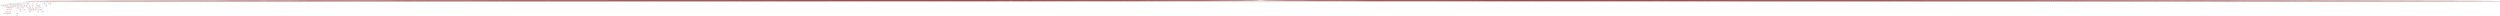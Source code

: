 digraph {

MAPK14->MAPKAPK2 [penwidth=1, color=black, arrowhead="vee"]
SIRT1->FOXO1 [penwidth=1, color=black, arrowhead="vee"]
SIRT1->NCOR2 [penwidth=1, color=black, arrowhead="vee"]
NAB2->EGR1 [penwidth=1, color=black, arrowhead="tee"]
MAPK3->ELK1 [penwidth=1, color=black, arrowhead="vee"]
MAPK14->ELK1 [penwidth=1, color=black, arrowhead="vee"]
NR0B2->SIRT1 [penwidth=1, color=black, arrowhead="vee"]
MAPK14->MAX [penwidth=1, color=black, arrowhead="vee"]
SIRT1->FOXO4 [penwidth=1, color=black, arrowhead="vee"]
CSNK2A1->LEF1 [penwidth=1, color=black, arrowhead="vee"]
NR0B2->NR5A2 [penwidth=1, color=black, arrowhead="vee"]
NR0B2->ESRRA [penwidth=1, color=black, arrowhead="vee"]
DUSP10->MAPK14 [penwidth=1, color=black, arrowhead="tee"]
MAPK14->CSNK2A1 [penwidth=1, color=black, arrowhead="vee"]
SATB2->TP63 [penwidth=1, color=black, arrowhead="tee"]
SMAD3->FOXA1 [penwidth=1, color=black, arrowhead="tee"]
MAPK14->GATA2 [penwidth=1, color=black, arrowhead="vee"]
FBXO22->BACH1 [penwidth=1, color=black, arrowhead="tee"]
CSNK2A1->YY1 [penwidth=1, color=black, arrowhead="vee"]
DDX20->FOXL2 [penwidth=1, color=black, arrowhead="vee"]
MAPK3->CSNK2A1 [penwidth=1, color=black, arrowhead="vee"]
JAZF1->NR2C2 [penwidth=1, color=black, arrowhead="tee"]
MAPK14->FOXO1 [penwidth=1, color=black, arrowhead="vee"]
MAPK14->FOXO4 [penwidth=1, color=black, arrowhead="vee"]
MAPK3->CIITA [penwidth=1, color=black, arrowhead="vee"]
MAPK3->MAPKAPK2 [penwidth=1, color=black, arrowhead="vee"]
MAPK3->SP3 [penwidth=1, color=black, arrowhead="vee"]
MAPKAPK2->ETV1 [penwidth=1, color=black, arrowhead="vee"]
DUSP10->MAPK3 [penwidth=1, color=black, arrowhead="tee"]
ETV3->DDX20 [penwidth=1, color=black, arrowhead="vee"]
CIITA->NFYB [penwidth=1, color=black, arrowhead="vee"]
Perturbation->E2F6 [penwidth=1, color=black, arrowhead="tee"]
Perturbation->ETV3 [penwidth=1, color=black, arrowhead="tee"]
Perturbation->NR0B2 [penwidth=1, color=black, arrowhead="tee"]
Perturbation->PEX14 [penwidth=1, color=black, arrowhead="tee"]
NOTCH1->PAX8 [penwidth=1, color=red, arrowhead="vee"]
ABL1->STAT1 [penwidth=1, color=red, arrowhead="vee"]
SIRT1->RELB [penwidth=1, color=red, arrowhead="tee"]
ABL1->CTNNB1 [penwidth=1, color=red, arrowhead="vee"]
SP1->TBX21 [penwidth=1, color=red, arrowhead="vee"]
CTNNB1->TCF7 [penwidth=1, color=red, arrowhead="vee"]
SMAD3->NOTCH1 [penwidth=1, color=red, arrowhead="vee"]
GSK3B->SMAD3 [penwidth=1, color=red, arrowhead="vee"]
GSK3B->JUN [penwidth=1, color=red, arrowhead="vee"]
SMAD3->JUN [penwidth=1, color=red, arrowhead="vee"]
STK11->GSK3B [penwidth=1, color=red, arrowhead="vee"]
RFX1->ABL1 [penwidth=1, color=red, arrowhead="vee"]
ROCK2->IRF4 [penwidth=1, color=red, arrowhead="vee"]
MAPK3->STK11 [penwidth=1, color=red, arrowhead="tee"]
CTNNB1->MYOD1 [penwidth=1, color=red, arrowhead="vee"]
SIRT1->NOTCH1 [penwidth=1, color=red, arrowhead="tee"]
MAPK14->GSK3B [penwidth=1, color=red, arrowhead="tee"]
CSNK2A1->SP1 [penwidth=1, color=red, arrowhead="tee"]
GSK3B->MAF [penwidth=1, color=red, arrowhead="vee"]
YY1->NOTCH1 [penwidth=1, color=red, arrowhead="tee"]
CSNK2A1->JUN [penwidth=1, color=red, arrowhead="tee"]
GSK3B->NOTCH1 [penwidth=1, color=red, arrowhead="vee"]
MAPK3->GSK3B [penwidth=1, color=red, arrowhead="tee"]
MAPK3->MITF [penwidth=1, color=red, arrowhead="tee"]
ABL1->PLK1 [penwidth=1, color=red, arrowhead="vee"]
NR0B2->CEBPA [penwidth=1, color=red, arrowhead="tee"]
MAPK3->CEBPA [penwidth=1, color=red, arrowhead="tee"]
POU2AF1->POU2F2 [penwidth=1, color=red, arrowhead="vee"]
PLK1->ROCK2 [penwidth=1, color=red, arrowhead="vee"]
STK11->ETV4 [penwidth=1, color=red, arrowhead="vee"]
SMAD3->E2F4 [penwidth=1, color=red, arrowhead="vee"]
SMAD3->TFDP1 [penwidth=1, color=red, arrowhead="vee"]
CTNNB1->MITF [penwidth=1, color=red, arrowhead="vee"]
NCOR2->ESR2 [penwidth=1, color=red, arrowhead="tee"]
PEX14->NFE2 [penwidth=1, color=red, arrowhead="tee"]
Perturbation->DUSP10 [penwidth=1, color=red, arrowhead="vee"]
Perturbation->FBXO22 [penwidth=1, color=red, arrowhead="vee"]
Perturbation->JAZF1 [penwidth=1, color=red, arrowhead="vee"]
Perturbation->LYL1 [penwidth=1, color=red, arrowhead="vee"]
Perturbation->NAB2 [penwidth=1, color=red, arrowhead="vee"]
Perturbation->POU2AF1 [penwidth=1, color=red, arrowhead="vee"]
Perturbation->RFX1 [penwidth=1, color=red, arrowhead="vee"]
Perturbation->SATB2 [penwidth=1, color=red, arrowhead="vee"]
Perturbation->USF2 [penwidth=1, color=red, arrowhead="vee"]
TP53->NFYB [penwidth=1, color=black, arrowhead="tee"]
NAB1->EGR1 [penwidth=1, color=black, arrowhead="tee"]
DUSP14->MAPK3 [penwidth=1, color=black, arrowhead="tee"]
DUSP14->MAPK14 [penwidth=1, color=black, arrowhead="tee"]
Perturbation->E2F6 [penwidth=1, color=red, arrowhead="vee"]
Perturbation->ETV3 [penwidth=1, color=red, arrowhead="vee"]
Perturbation->NR0B2 [penwidth=1, color=red, arrowhead="vee"]
Perturbation->PEX14 [penwidth=1, color=red, arrowhead="vee"]
SIRT1->TP53 [penwidth=1, color=red, arrowhead="tee"]
STK11->TP53 [penwidth=1, color=red, arrowhead="vee"]
GSK3B->TP53 [penwidth=1, color=red, arrowhead="vee"]
Perturbation->DUSP14 [penwidth=1, color=black, arrowhead="tee"]
Perturbation->FBXO22 [penwidth=1, color=black, arrowhead="tee"]
Perturbation->JAZF1 [penwidth=1, color=black, arrowhead="tee"]
Perturbation->LYL1 [penwidth=1, color=black, arrowhead="tee"]
Perturbation->NAB1 [penwidth=1, color=black, arrowhead="tee"]
Perturbation->POU2AF1 [penwidth=1, color=black, arrowhead="tee"]
Perturbation->RFX1 [penwidth=1, color=black, arrowhead="tee"]
Perturbation->SATB2 [penwidth=1, color=black, arrowhead="tee"]
Perturbation->USF2 [penwidth=1, color=black, arrowhead="tee"]
MAPK3->RPS6KA3 [penwidth=1, color=black, arrowhead="vee"]
PRKAA1->NR2C2 [penwidth=1, color=black, arrowhead="tee"]
RPS6KA3->ETV1 [penwidth=1, color=black, arrowhead="vee"]
Perturbation->AAK1 [penwidth=1, color=red, arrowhead="vee"]
Perturbation->AANAT [penwidth=1, color=red, arrowhead="vee"]
Perturbation->ABHD5 [penwidth=1, color=red, arrowhead="vee"]
Perturbation->ABR [penwidth=1, color=red, arrowhead="vee"]
Perturbation->ACAA2 [penwidth=1, color=red, arrowhead="vee"]
Perturbation->ACD [penwidth=1, color=red, arrowhead="vee"]
Perturbation->ACE [penwidth=1, color=red, arrowhead="vee"]
Perturbation->ACP6 [penwidth=1, color=red, arrowhead="vee"]
Perturbation->ACTL6A [penwidth=1, color=red, arrowhead="vee"]
Perturbation->ADAM19 [penwidth=1, color=red, arrowhead="vee"]
Perturbation->ADAM2 [penwidth=1, color=red, arrowhead="vee"]
Perturbation->ADAM23 [penwidth=1, color=red, arrowhead="vee"]
Perturbation->ADAMTS1 [penwidth=1, color=red, arrowhead="vee"]
Perturbation->ADAMTS13 [penwidth=1, color=red, arrowhead="vee"]
Perturbation->ADCYAP1 [penwidth=1, color=red, arrowhead="vee"]
Perturbation->ADGRV1 [penwidth=1, color=red, arrowhead="vee"]
Perturbation->ADIPOQ [penwidth=1, color=red, arrowhead="vee"]
Perturbation->ADM [penwidth=1, color=red, arrowhead="vee"]
Perturbation->ADM2 [penwidth=1, color=red, arrowhead="vee"]
Perturbation->ADORA1 [penwidth=1, color=red, arrowhead="vee"]
Perturbation->ADORA2A [penwidth=1, color=red, arrowhead="vee"]
Perturbation->ADORA2B [penwidth=1, color=red, arrowhead="vee"]
Perturbation->ADORA3 [penwidth=1, color=red, arrowhead="vee"]
Perturbation->ADRM1 [penwidth=1, color=red, arrowhead="vee"]
Perturbation->AES [penwidth=1, color=red, arrowhead="vee"]
Perturbation->AGRN [penwidth=1, color=red, arrowhead="vee"]
Perturbation->AGRP [penwidth=1, color=red, arrowhead="vee"]
Perturbation->AHSP [penwidth=1, color=red, arrowhead="vee"]
Perturbation->AIP [penwidth=1, color=red, arrowhead="vee"]
Perturbation->AKAP8 [penwidth=1, color=red, arrowhead="vee"]
Perturbation->AKAP8L [penwidth=1, color=red, arrowhead="vee"]
Perturbation->ALOX5AP [penwidth=1, color=red, arrowhead="vee"]
Perturbation->AMER1 [penwidth=1, color=red, arrowhead="vee"]
Perturbation->AMH [penwidth=1, color=red, arrowhead="vee"]
Perturbation->ANGPT4 [penwidth=1, color=red, arrowhead="vee"]
Perturbation->ANGPTL1 [penwidth=1, color=red, arrowhead="vee"]
Perturbation->ANGPTL3 [penwidth=1, color=red, arrowhead="vee"]
Perturbation->ANGPTL4 [penwidth=1, color=red, arrowhead="vee"]
Perturbation->ANKRD12 [penwidth=1, color=red, arrowhead="vee"]
Perturbation->ANKRD6 [penwidth=1, color=red, arrowhead="vee"]
Perturbation->ANO9 [penwidth=1, color=red, arrowhead="vee"]
Perturbation->AP1B1 [penwidth=1, color=red, arrowhead="vee"]
Perturbation->AP2A1 [penwidth=1, color=red, arrowhead="vee"]
Perturbation->AP2S1 [penwidth=1, color=red, arrowhead="vee"]
Perturbation->APELA [penwidth=1, color=red, arrowhead="vee"]
Perturbation->APH1B [penwidth=1, color=red, arrowhead="vee"]
Perturbation->APIP [penwidth=1, color=red, arrowhead="vee"]
Perturbation->APLF [penwidth=1, color=red, arrowhead="vee"]
Perturbation->APLN [penwidth=1, color=red, arrowhead="vee"]
Perturbation->APOA5 [penwidth=1, color=red, arrowhead="vee"]
Perturbation->APOBEC2 [penwidth=1, color=red, arrowhead="vee"]
Perturbation->APOC2 [penwidth=1, color=red, arrowhead="vee"]
Perturbation->APOC3 [penwidth=1, color=red, arrowhead="vee"]
Perturbation->ARAP1 [penwidth=1, color=red, arrowhead="vee"]
Perturbation->ARAP2 [penwidth=1, color=red, arrowhead="vee"]
Perturbation->ARAP3 [penwidth=1, color=red, arrowhead="vee"]
Perturbation->ARFGEF2 [penwidth=1, color=red, arrowhead="vee"]
Perturbation->ARHGAP10 [penwidth=1, color=red, arrowhead="vee"]
Perturbation->ARHGAP11A [penwidth=1, color=red, arrowhead="vee"]
Perturbation->ARHGAP11B [penwidth=1, color=red, arrowhead="vee"]
Perturbation->ARHGAP12 [penwidth=1, color=red, arrowhead="vee"]
Perturbation->ARHGAP15 [penwidth=1, color=red, arrowhead="vee"]
Perturbation->ARHGAP19 [penwidth=1, color=red, arrowhead="vee"]
Perturbation->ARHGAP20 [penwidth=1, color=red, arrowhead="vee"]
Perturbation->ARHGAP21 [penwidth=1, color=red, arrowhead="vee"]
Perturbation->ARHGAP22 [penwidth=1, color=red, arrowhead="vee"]
Perturbation->ARHGAP23 [penwidth=1, color=red, arrowhead="vee"]
Perturbation->ARHGAP27 [penwidth=1, color=red, arrowhead="vee"]
Perturbation->ARHGAP28 [penwidth=1, color=red, arrowhead="vee"]
Perturbation->ARHGAP29 [penwidth=1, color=red, arrowhead="vee"]
Perturbation->ARHGAP30 [penwidth=1, color=red, arrowhead="vee"]
Perturbation->ARHGAP31 [penwidth=1, color=red, arrowhead="vee"]
Perturbation->ARHGAP39 [penwidth=1, color=red, arrowhead="vee"]
Perturbation->ARHGAP4 [penwidth=1, color=red, arrowhead="vee"]
Perturbation->ARHGAP40 [penwidth=1, color=red, arrowhead="vee"]
Perturbation->ARHGAP44 [penwidth=1, color=red, arrowhead="vee"]
Perturbation->ARHGAP6 [penwidth=1, color=red, arrowhead="vee"]
Perturbation->ARHGAP8 [penwidth=1, color=red, arrowhead="vee"]
Perturbation->ARHGAP9 [penwidth=1, color=red, arrowhead="vee"]
Perturbation->ARHGDIG [penwidth=1, color=red, arrowhead="vee"]
Perturbation->ARHGEF10 [penwidth=1, color=red, arrowhead="vee"]
Perturbation->ARHGEF17 [penwidth=1, color=red, arrowhead="vee"]
Perturbation->ARHGEF19 [penwidth=1, color=red, arrowhead="vee"]
Perturbation->ARHGEF25 [penwidth=1, color=red, arrowhead="vee"]
Perturbation->ARHGEF26 [penwidth=1, color=red, arrowhead="vee"]
Perturbation->ARHGEF28 [penwidth=1, color=red, arrowhead="vee"]
Perturbation->ARHGEF3 [penwidth=1, color=red, arrowhead="vee"]
Perturbation->ARHGEF5 [penwidth=1, color=red, arrowhead="vee"]
Perturbation->ARHGEF9 [penwidth=1, color=red, arrowhead="vee"]
Perturbation->ARIH2 [penwidth=1, color=red, arrowhead="vee"]
Perturbation->ARL2 [penwidth=1, color=red, arrowhead="vee"]
Perturbation->ARSA [penwidth=1, color=red, arrowhead="vee"]
Perturbation->ARTN [penwidth=1, color=red, arrowhead="vee"]
Perturbation->ARVCF [penwidth=1, color=red, arrowhead="vee"]
Perturbation->ASAP3 [penwidth=1, color=red, arrowhead="vee"]
Perturbation->ASF1B [penwidth=1, color=red, arrowhead="vee"]
Perturbation->ASH1L [penwidth=1, color=red, arrowhead="vee"]
Perturbation->ASH2L [penwidth=1, color=red, arrowhead="vee"]
Perturbation->ASIP [penwidth=1, color=red, arrowhead="vee"]
Perturbation->ASMT [penwidth=1, color=red, arrowhead="vee"]
Perturbation->ASPH [penwidth=1, color=red, arrowhead="vee"]
Perturbation->ASPSCR1 [penwidth=1, color=red, arrowhead="vee"]
Perturbation->ASXL2 [penwidth=1, color=red, arrowhead="vee"]
Perturbation->ATAD2 [penwidth=1, color=red, arrowhead="vee"]
Perturbation->ATG101 [penwidth=1, color=red, arrowhead="vee"]
Perturbation->ATG4A [penwidth=1, color=red, arrowhead="vee"]
Perturbation->ATG4B [penwidth=1, color=red, arrowhead="vee"]
Perturbation->ATXN2L [penwidth=1, color=red, arrowhead="vee"]
Perturbation->ATXN7 [penwidth=1, color=red, arrowhead="vee"]
Perturbation->AURKC [penwidth=1, color=red, arrowhead="vee"]
Perturbation->AVP [penwidth=1, color=red, arrowhead="vee"]
Perturbation->B2M [penwidth=1, color=red, arrowhead="vee"]
Perturbation->BABAM1 [penwidth=1, color=red, arrowhead="vee"]
Perturbation->BACE2 [penwidth=1, color=red, arrowhead="vee"]
Perturbation->BAG1 [penwidth=1, color=red, arrowhead="vee"]
Perturbation->BAG4 [penwidth=1, color=red, arrowhead="vee"]
Perturbation->BAG6 [penwidth=1, color=red, arrowhead="vee"]
Perturbation->BAP1 [penwidth=1, color=red, arrowhead="vee"]
Perturbation->BBS4 [penwidth=1, color=red, arrowhead="vee"]
Perturbation->BCAP31 [penwidth=1, color=red, arrowhead="vee"]
Perturbation->BCAR3 [penwidth=1, color=red, arrowhead="vee"]
Perturbation->BCCIP [penwidth=1, color=red, arrowhead="vee"]
Perturbation->BCKDK [penwidth=1, color=red, arrowhead="vee"]
Perturbation->BCL2L10 [penwidth=1, color=red, arrowhead="vee"]
Perturbation->BCL9 [penwidth=1, color=red, arrowhead="vee"]
Perturbation->BCOR [penwidth=1, color=red, arrowhead="vee"]
Perturbation->BCORL1 [penwidth=1, color=red, arrowhead="vee"]
Perturbation->BCR_ABL [penwidth=1, color=red, arrowhead="vee"]
Perturbation->BFAR [penwidth=1, color=red, arrowhead="vee"]
Perturbation->BIRC7 [penwidth=1, color=red, arrowhead="vee"]
Perturbation->BIRC8 [penwidth=1, color=red, arrowhead="vee"]
Perturbation->BLVRA [penwidth=1, color=red, arrowhead="vee"]
Perturbation->BMP10 [penwidth=1, color=red, arrowhead="vee"]
Perturbation->BMP15 [penwidth=1, color=red, arrowhead="vee"]
Perturbation->BMP3 [penwidth=1, color=red, arrowhead="vee"]
Perturbation->BMP6 [penwidth=1, color=red, arrowhead="vee"]
Perturbation->BMP8A [penwidth=1, color=red, arrowhead="vee"]
Perturbation->BMP8B [penwidth=1, color=red, arrowhead="vee"]
Perturbation->BRCC3 [penwidth=1, color=red, arrowhead="vee"]
Perturbation->BRD4 [penwidth=1, color=red, arrowhead="vee"]
Perturbation->BRD8 [penwidth=1, color=red, arrowhead="vee"]
Perturbation->BRK1 [penwidth=1, color=red, arrowhead="vee"]
Perturbation->BSPRY [penwidth=1, color=red, arrowhead="vee"]
Perturbation->BTAF1 [penwidth=1, color=red, arrowhead="vee"]
Perturbation->BTG1 [penwidth=1, color=red, arrowhead="vee"]
Perturbation->C11orf74 [penwidth=1, color=red, arrowhead="vee"]
Perturbation->C1D [penwidth=1, color=red, arrowhead="vee"]
Perturbation->C1QBP [penwidth=1, color=red, arrowhead="vee"]
Perturbation->C1S [penwidth=1, color=red, arrowhead="vee"]
Perturbation->C2 [penwidth=1, color=red, arrowhead="vee"]
Perturbation->C4BPA [penwidth=1, color=red, arrowhead="vee"]
Perturbation->CABLES1 [penwidth=1, color=red, arrowhead="vee"]
Perturbation->CABLES2 [penwidth=1, color=red, arrowhead="vee"]
Perturbation->CABP1 [penwidth=1, color=red, arrowhead="vee"]
Perturbation->CALB1 [penwidth=1, color=red, arrowhead="vee"]
Perturbation->CALCB [penwidth=1, color=red, arrowhead="vee"]
Perturbation->CALM1 [penwidth=1, color=red, arrowhead="vee"]
Perturbation->CALR [penwidth=1, color=red, arrowhead="vee"]
Perturbation->CAMK1G [penwidth=1, color=red, arrowhead="vee"]
Perturbation->CAND1 [penwidth=1, color=red, arrowhead="vee"]
Perturbation->CAPNS1 [penwidth=1, color=red, arrowhead="vee"]
Perturbation->CAPRIN1 [penwidth=1, color=red, arrowhead="vee"]
Perturbation->CAPRIN2 [penwidth=1, color=red, arrowhead="vee"]
Perturbation->CARD16 [penwidth=1, color=red, arrowhead="vee"]
Perturbation->CARD17 [penwidth=1, color=red, arrowhead="vee"]
Perturbation->CARD18 [penwidth=1, color=red, arrowhead="vee"]
Perturbation->CARD19 [penwidth=1, color=red, arrowhead="vee"]
Perturbation->CARD6 [penwidth=1, color=red, arrowhead="vee"]
Perturbation->CARM1 [penwidth=1, color=red, arrowhead="vee"]
Perturbation->CASP12 [penwidth=1, color=red, arrowhead="vee"]
Perturbation->CASP4 [penwidth=1, color=red, arrowhead="vee"]
Perturbation->CBLL1 [penwidth=1, color=red, arrowhead="vee"]
Perturbation->CBY1 [penwidth=1, color=red, arrowhead="vee"]
Perturbation->CCAR2 [penwidth=1, color=red, arrowhead="vee"]
Perturbation->CCL1 [penwidth=1, color=red, arrowhead="vee"]
Perturbation->CCL11 [penwidth=1, color=red, arrowhead="vee"]
Perturbation->CCL13 [penwidth=1, color=red, arrowhead="vee"]
Perturbation->CCL14 [penwidth=1, color=red, arrowhead="vee"]
Perturbation->CCL15 [penwidth=1, color=red, arrowhead="vee"]
Perturbation->CCL16 [penwidth=1, color=red, arrowhead="vee"]
Perturbation->CCL17 [penwidth=1, color=red, arrowhead="vee"]
Perturbation->CCL18 [penwidth=1, color=red, arrowhead="vee"]
Perturbation->CCL19 [penwidth=1, color=red, arrowhead="vee"]
Perturbation->CCL20 [penwidth=1, color=red, arrowhead="vee"]
Perturbation->CCL21 [penwidth=1, color=red, arrowhead="vee"]
Perturbation->CCL22 [penwidth=1, color=red, arrowhead="vee"]
Perturbation->CCL23 [penwidth=1, color=red, arrowhead="vee"]
Perturbation->CCL24 [penwidth=1, color=red, arrowhead="vee"]
Perturbation->CCL25 [penwidth=1, color=red, arrowhead="vee"]
Perturbation->CCL26 [penwidth=1, color=red, arrowhead="vee"]
Perturbation->CCL27 [penwidth=1, color=red, arrowhead="vee"]
Perturbation->CCL28 [penwidth=1, color=red, arrowhead="vee"]
Perturbation->CCL3L1 [penwidth=1, color=red, arrowhead="vee"]
Perturbation->CCL4 [penwidth=1, color=red, arrowhead="vee"]
Perturbation->CCL7 [penwidth=1, color=red, arrowhead="vee"]
Perturbation->CCL8 [penwidth=1, color=red, arrowhead="vee"]
Perturbation->CCN3 [penwidth=1, color=red, arrowhead="vee"]
Perturbation->CCNY [penwidth=1, color=red, arrowhead="vee"]
Perturbation->CCP110 [penwidth=1, color=red, arrowhead="vee"]
Perturbation->CCS [penwidth=1, color=red, arrowhead="vee"]
Perturbation->CD24 [penwidth=1, color=red, arrowhead="vee"]
Perturbation->CD34 [penwidth=1, color=red, arrowhead="vee"]
Perturbation->CD40LG [penwidth=1, color=red, arrowhead="vee"]
Perturbation->CD48 [penwidth=1, color=red, arrowhead="vee"]
Perturbation->CD55 [penwidth=1, color=red, arrowhead="vee"]
Perturbation->CD58 [penwidth=1, color=red, arrowhead="vee"]
Perturbation->CD70 [penwidth=1, color=red, arrowhead="vee"]
Perturbation->CD81 [penwidth=1, color=red, arrowhead="vee"]
Perturbation->CD86 [penwidth=1, color=red, arrowhead="vee"]
Perturbation->CD9 [penwidth=1, color=red, arrowhead="vee"]
Perturbation->CDC14A [penwidth=1, color=red, arrowhead="vee"]
Perturbation->CDC14B [penwidth=1, color=red, arrowhead="vee"]
Perturbation->CDC42BPB [penwidth=1, color=red, arrowhead="vee"]
Perturbation->CDC42SE1 [penwidth=1, color=red, arrowhead="vee"]
Perturbation->CDC73 [penwidth=1, color=red, arrowhead="vee"]
Perturbation->CDH15 [penwidth=1, color=red, arrowhead="vee"]
Perturbation->CDK10 [penwidth=1, color=red, arrowhead="vee"]
Perturbation->CDK11A [penwidth=1, color=red, arrowhead="vee"]
Perturbation->CDK12 [penwidth=1, color=red, arrowhead="vee"]
Perturbation->CDK19 [penwidth=1, color=red, arrowhead="vee"]
Perturbation->CDK20 [penwidth=1, color=red, arrowhead="vee"]
Perturbation->CDK5RAP3 [penwidth=1, color=red, arrowhead="vee"]
Perturbation->CDKN3 [penwidth=1, color=red, arrowhead="vee"]
Perturbation->CDO1 [penwidth=1, color=red, arrowhead="vee"]
Perturbation->CEBPE [penwidth=1, color=red, arrowhead="vee"]
Perturbation->CENPX [penwidth=1, color=red, arrowhead="vee"]
Perturbation->CEP85 [penwidth=1, color=red, arrowhead="vee"]
Perturbation->CERK [penwidth=1, color=red, arrowhead="vee"]
Perturbation->CFI [penwidth=1, color=red, arrowhead="vee"]
Perturbation->CGB3 [penwidth=1, color=red, arrowhead="vee"]
Perturbation->CGB7 [penwidth=1, color=red, arrowhead="vee"]
Perturbation->CGN [penwidth=1, color=red, arrowhead="vee"]
Perturbation->CHAD [penwidth=1, color=red, arrowhead="vee"]
Perturbation->CHD8 [penwidth=1, color=red, arrowhead="vee"]
Perturbation->CHFR [penwidth=1, color=red, arrowhead="vee"]
Perturbation->CHK2 [penwidth=1, color=red, arrowhead="vee"]
Perturbation->CHKA [penwidth=1, color=red, arrowhead="vee"]
Perturbation->CHMP1A [penwidth=1, color=red, arrowhead="vee"]
Perturbation->CHN1 [penwidth=1, color=red, arrowhead="vee"]
Perturbation->CHP1 [penwidth=1, color=red, arrowhead="vee"]
Perturbation->CHP2 [penwidth=1, color=red, arrowhead="vee"]
Perturbation->CIB1 [penwidth=1, color=red, arrowhead="vee"]
Perturbation->CISD2 [penwidth=1, color=red, arrowhead="vee"]
Perturbation->CISH [penwidth=1, color=red, arrowhead="vee"]
Perturbation->CKS1B [penwidth=1, color=red, arrowhead="vee"]
Perturbation->CLCF1 [penwidth=1, color=red, arrowhead="vee"]
Perturbation->CLDN1 [penwidth=1, color=red, arrowhead="vee"]
Perturbation->CLK1 [penwidth=1, color=red, arrowhead="vee"]
Perturbation->CLK4 [penwidth=1, color=red, arrowhead="vee"]
Perturbation->CMA1 [penwidth=1, color=red, arrowhead="vee"]
Perturbation->CMTM8 [penwidth=1, color=red, arrowhead="vee"]
Perturbation->CNKSR1 [penwidth=1, color=red, arrowhead="vee"]
Perturbation->CNKSR2 [penwidth=1, color=red, arrowhead="vee"]
Perturbation->CNOT9 [penwidth=1, color=red, arrowhead="vee"]
Perturbation->CNR1 [penwidth=1, color=red, arrowhead="vee"]
Perturbation->CNR2 [penwidth=1, color=red, arrowhead="vee"]
Perturbation->CNTF [penwidth=1, color=red, arrowhead="vee"]
Perturbation->CNTN1 [penwidth=1, color=red, arrowhead="vee"]
Perturbation->CNTN6 [penwidth=1, color=red, arrowhead="vee"]
Perturbation->COL11A1 [penwidth=1, color=red, arrowhead="vee"]
Perturbation->COL3A1 [penwidth=1, color=red, arrowhead="vee"]
Perturbation->COL4A1 [penwidth=1, color=red, arrowhead="vee"]
Perturbation->COL4A2 [penwidth=1, color=red, arrowhead="vee"]
Perturbation->COL4A4 [penwidth=1, color=red, arrowhead="vee"]
Perturbation->COL4A6 [penwidth=1, color=red, arrowhead="vee"]
Perturbation->COL5A3 [penwidth=1, color=red, arrowhead="vee"]
Perturbation->COL6A1 [penwidth=1, color=red, arrowhead="vee"]
Perturbation->COL6A2 [penwidth=1, color=red, arrowhead="vee"]
Perturbation->COL6A3 [penwidth=1, color=red, arrowhead="vee"]
Perturbation->COMP [penwidth=1, color=red, arrowhead="vee"]
Perturbation->CORT [penwidth=1, color=red, arrowhead="vee"]
Perturbation->CPLX1 [penwidth=1, color=red, arrowhead="vee"]
Perturbation->CREBZF [penwidth=1, color=red, arrowhead="vee"]
Perturbation->CRH [penwidth=1, color=red, arrowhead="vee"]
Perturbation->CRIPAK [penwidth=1, color=red, arrowhead="vee"]
Perturbation->CSE1L [penwidth=1, color=red, arrowhead="vee"]
Perturbation->CSH1 [penwidth=1, color=red, arrowhead="vee"]
Perturbation->CSH2 [penwidth=1, color=red, arrowhead="vee"]
Perturbation->CSHL1 [penwidth=1, color=red, arrowhead="vee"]
Perturbation->CSN1S1 [penwidth=1, color=red, arrowhead="vee"]
Perturbation->CSNK1D [penwidth=1, color=red, arrowhead="vee"]
Perturbation->CSNK1G2 [penwidth=1, color=red, arrowhead="vee"]
Perturbation->CSNK1G3 [penwidth=1, color=red, arrowhead="vee"]
Perturbation->CSNK2A2 [penwidth=1, color=red, arrowhead="vee"]
Perturbation->CTDNEP1 [penwidth=1, color=red, arrowhead="vee"]
Perturbation->CTDSP2 [penwidth=1, color=red, arrowhead="vee"]
Perturbation->CTDSPL [penwidth=1, color=red, arrowhead="vee"]
Perturbation->CTF1 [penwidth=1, color=red, arrowhead="vee"]
Perturbation->CTNNA2 [penwidth=1, color=red, arrowhead="vee"]
Perturbation->CTNNBIP1 [penwidth=1, color=red, arrowhead="vee"]
Perturbation->CTNND2 [penwidth=1, color=red, arrowhead="vee"]
Perturbation->CTSB [penwidth=1, color=red, arrowhead="vee"]
Perturbation->CTSH [penwidth=1, color=red, arrowhead="vee"]
Perturbation->CTSK [penwidth=1, color=red, arrowhead="vee"]
Perturbation->CTSL [penwidth=1, color=red, arrowhead="vee"]
Perturbation->CTSS [penwidth=1, color=red, arrowhead="vee"]
Perturbation->CUEDC2 [penwidth=1, color=red, arrowhead="vee"]
Perturbation->CXCL13 [penwidth=1, color=red, arrowhead="vee"]
Perturbation->CXCL16 [penwidth=1, color=red, arrowhead="vee"]
Perturbation->CXCL2 [penwidth=1, color=red, arrowhead="vee"]
Perturbation->CXCL3 [penwidth=1, color=red, arrowhead="vee"]
Perturbation->CXCL6 [penwidth=1, color=red, arrowhead="vee"]
Perturbation->CXCL9 [penwidth=1, color=red, arrowhead="vee"]
Perturbation->CXXC4 [penwidth=1, color=red, arrowhead="vee"]
Perturbation->CYB5R3 [penwidth=1, color=red, arrowhead="vee"]
Perturbation->CYFIP2 [penwidth=1, color=red, arrowhead="vee"]
Perturbation->CYP11A1 [penwidth=1, color=red, arrowhead="vee"]
Perturbation->CYR61 [penwidth=1, color=red, arrowhead="vee"]
Perturbation->CYSLTR1 [penwidth=1, color=red, arrowhead="vee"]
Perturbation->CYSLTR2 [penwidth=1, color=red, arrowhead="vee"]
Perturbation->CYTH1 [penwidth=1, color=red, arrowhead="vee"]
Perturbation->DACT1 [penwidth=1, color=red, arrowhead="vee"]
Perturbation->DACT2 [penwidth=1, color=red, arrowhead="vee"]
Perturbation->DAOA [penwidth=1, color=red, arrowhead="vee"]
Perturbation->DBF4B [penwidth=1, color=red, arrowhead="vee"]
Perturbation->DBH [penwidth=1, color=red, arrowhead="vee"]
Perturbation->DDX21 [penwidth=1, color=red, arrowhead="vee"]
Perturbation->DEFB4A [penwidth=1, color=red, arrowhead="vee"]
Perturbation->DENND4A [penwidth=1, color=red, arrowhead="vee"]
Perturbation->DHH [penwidth=1, color=red, arrowhead="vee"]
Perturbation->DHX58 [penwidth=1, color=red, arrowhead="vee"]
Perturbation->DISC1 [penwidth=1, color=red, arrowhead="vee"]
Perturbation->DISP1 [penwidth=1, color=red, arrowhead="vee"]
Perturbation->DISP2 [penwidth=1, color=red, arrowhead="vee"]
Perturbation->DISP3 [penwidth=1, color=red, arrowhead="vee"]
Perturbation->DIXDC1 [penwidth=1, color=red, arrowhead="vee"]
Perturbation->DLGAP1 [penwidth=1, color=red, arrowhead="vee"]
Perturbation->DLK2 [penwidth=1, color=red, arrowhead="vee"]
Perturbation->DLX2 [penwidth=1, color=red, arrowhead="vee"]
Perturbation->DMAP1 [penwidth=1, color=red, arrowhead="vee"]
Perturbation->DMBX1 [penwidth=1, color=red, arrowhead="vee"]
Perturbation->DMPK [penwidth=1, color=red, arrowhead="vee"]
Perturbation->DNAJC5 [penwidth=1, color=red, arrowhead="vee"]
Perturbation->DNAJC7 [penwidth=1, color=red, arrowhead="vee"]
Perturbation->DNER [penwidth=1, color=red, arrowhead="vee"]
Perturbation->DNMBP [penwidth=1, color=red, arrowhead="vee"]
Perturbation->DNTTIP1 [penwidth=1, color=red, arrowhead="vee"]
Perturbation->DOC2A [penwidth=1, color=red, arrowhead="vee"]
Perturbation->DOCK10 [penwidth=1, color=red, arrowhead="vee"]
Perturbation->DOCK3 [penwidth=1, color=red, arrowhead="vee"]
Perturbation->DOCK9 [penwidth=1, color=red, arrowhead="vee"]
Perturbation->DOK7 [penwidth=1, color=red, arrowhead="vee"]
Perturbation->DOT1L [penwidth=1, color=red, arrowhead="vee"]
Perturbation->DTX3L [penwidth=1, color=red, arrowhead="vee"]
Perturbation->DTX4 [penwidth=1, color=red, arrowhead="vee"]
Perturbation->DUSP14 [penwidth=1, color=red, arrowhead="vee"]
Perturbation->DUSP18 [penwidth=1, color=red, arrowhead="vee"]
Perturbation->DUSP19 [penwidth=1, color=red, arrowhead="vee"]
Perturbation->DUSP2 [penwidth=1, color=red, arrowhead="vee"]
Perturbation->DUSP22 [penwidth=1, color=red, arrowhead="vee"]
Perturbation->DUSP26 [penwidth=1, color=red, arrowhead="vee"]
Perturbation->DUSP7 [penwidth=1, color=red, arrowhead="vee"]
Perturbation->DUSP8 [penwidth=1, color=red, arrowhead="vee"]
Perturbation->DUSP9 [penwidth=1, color=red, arrowhead="vee"]
Perturbation->DVL1P1 [penwidth=1, color=red, arrowhead="vee"]
Perturbation->DYNLL2 [penwidth=1, color=red, arrowhead="vee"]
Perturbation->DYRK1A [penwidth=1, color=red, arrowhead="vee"]
Perturbation->DYRK3 [penwidth=1, color=red, arrowhead="vee"]
Perturbation->DZIP3 [penwidth=1, color=red, arrowhead="vee"]
Perturbation->E2F7 [penwidth=1, color=red, arrowhead="vee"]
Perturbation->EAF1 [penwidth=1, color=red, arrowhead="vee"]
Perturbation->EAF2 [penwidth=1, color=red, arrowhead="vee"]
Perturbation->EBI3 [penwidth=1, color=red, arrowhead="vee"]
Perturbation->ECE1 [penwidth=1, color=red, arrowhead="vee"]
Perturbation->EDA [penwidth=1, color=red, arrowhead="vee"]
Perturbation->EEF1B2 [penwidth=1, color=red, arrowhead="vee"]
Perturbation->EEF1E1 [penwidth=1, color=red, arrowhead="vee"]
Perturbation->EFHC1 [penwidth=1, color=red, arrowhead="vee"]
Perturbation->EFNA1 [penwidth=1, color=red, arrowhead="vee"]
Perturbation->EFNA2 [penwidth=1, color=red, arrowhead="vee"]
Perturbation->EFNA3 [penwidth=1, color=red, arrowhead="vee"]
Perturbation->EFNA4 [penwidth=1, color=red, arrowhead="vee"]
Perturbation->EFNA5 [penwidth=1, color=red, arrowhead="vee"]
Perturbation->EFNB2 [penwidth=1, color=red, arrowhead="vee"]
Perturbation->EFNB3 [penwidth=1, color=red, arrowhead="vee"]
Perturbation->EHMT2 [penwidth=1, color=red, arrowhead="vee"]
Perturbation->EID2 [penwidth=1, color=red, arrowhead="vee"]
Perturbation->EIF1 [penwidth=1, color=red, arrowhead="vee"]
Perturbation->EIF1AX [penwidth=1, color=red, arrowhead="vee"]
Perturbation->EIF2AK1 [penwidth=1, color=red, arrowhead="vee"]
Perturbation->EIF4A2 [penwidth=1, color=red, arrowhead="vee"]
Perturbation->EIF4H [penwidth=1, color=red, arrowhead="vee"]
Perturbation->EIF6 [penwidth=1, color=red, arrowhead="vee"]
Perturbation->ELOC [penwidth=1, color=red, arrowhead="vee"]
Perturbation->ELP1 [penwidth=1, color=red, arrowhead="vee"]
Perturbation->ELP2 [penwidth=1, color=red, arrowhead="vee"]
Perturbation->ENC1 [penwidth=1, color=red, arrowhead="vee"]
Perturbation->ENPEP [penwidth=1, color=red, arrowhead="vee"]
Perturbation->EP400 [penwidth=1, color=red, arrowhead="vee"]
Perturbation->EPGN [penwidth=1, color=red, arrowhead="vee"]
Perturbation->EPS15L1 [penwidth=1, color=red, arrowhead="vee"]
Perturbation->ERC1 [penwidth=1, color=red, arrowhead="vee"]
Perturbation->ERCC8 [penwidth=1, color=red, arrowhead="vee"]
Perturbation->ERGIC1 [penwidth=1, color=red, arrowhead="vee"]
Perturbation->ERVW_1 [penwidth=1, color=red, arrowhead="vee"]
Perturbation->ESPN [penwidth=1, color=red, arrowhead="vee"]
Perturbation->ETFB [penwidth=1, color=red, arrowhead="vee"]
Perturbation->EXOC4 [penwidth=1, color=red, arrowhead="vee"]
Perturbation->EXTL1 [penwidth=1, color=red, arrowhead="vee"]
Perturbation->EYA3 [penwidth=1, color=red, arrowhead="vee"]
Perturbation->F12 [penwidth=1, color=red, arrowhead="vee"]
Perturbation->F7 [penwidth=1, color=red, arrowhead="vee"]
Perturbation->FAAP24 [penwidth=1, color=red, arrowhead="vee"]
Perturbation->FAM107A [penwidth=1, color=red, arrowhead="vee"]
Perturbation->FAM13A [penwidth=1, color=red, arrowhead="vee"]
Perturbation->FAM13B [penwidth=1, color=red, arrowhead="vee"]
Perturbation->FAM20C [penwidth=1, color=red, arrowhead="vee"]
Perturbation->FANCB [penwidth=1, color=red, arrowhead="vee"]
Perturbation->FAP [penwidth=1, color=red, arrowhead="vee"]
Perturbation->FASTK [penwidth=1, color=red, arrowhead="vee"]
Perturbation->FBLN1 [penwidth=1, color=red, arrowhead="vee"]
Perturbation->FBXO11 [penwidth=1, color=red, arrowhead="vee"]
Perturbation->FBXO32 [penwidth=1, color=red, arrowhead="vee"]
Perturbation->FBXO7 [penwidth=1, color=red, arrowhead="vee"]
Perturbation->FBXW11 [penwidth=1, color=red, arrowhead="vee"]
Perturbation->FBXW5 [penwidth=1, color=red, arrowhead="vee"]
Perturbation->FBXW8 [penwidth=1, color=red, arrowhead="vee"]
Perturbation->FCER2 [penwidth=1, color=red, arrowhead="vee"]
Perturbation->FCGR3A [penwidth=1, color=red, arrowhead="vee"]
Perturbation->FERMT1 [penwidth=1, color=red, arrowhead="vee"]
Perturbation->FERMT2 [penwidth=1, color=red, arrowhead="vee"]
Perturbation->FERMT3 [penwidth=1, color=red, arrowhead="vee"]
Perturbation->FFAR1 [penwidth=1, color=red, arrowhead="vee"]
Perturbation->FFAR2 [penwidth=1, color=red, arrowhead="vee"]
Perturbation->FFAR3 [penwidth=1, color=red, arrowhead="vee"]
Perturbation->FFAR4 [penwidth=1, color=red, arrowhead="vee"]
Perturbation->FGD1 [penwidth=1, color=red, arrowhead="vee"]
Perturbation->FGD2 [penwidth=1, color=red, arrowhead="vee"]
Perturbation->FGD3 [penwidth=1, color=red, arrowhead="vee"]
Perturbation->FGD4 [penwidth=1, color=red, arrowhead="vee"]
Perturbation->FGD5 [penwidth=1, color=red, arrowhead="vee"]
Perturbation->FGF11 [penwidth=1, color=red, arrowhead="vee"]
Perturbation->FGF12 [penwidth=1, color=red, arrowhead="vee"]
Perturbation->FGF13 [penwidth=1, color=red, arrowhead="vee"]
Perturbation->FGF14 [penwidth=1, color=red, arrowhead="vee"]
Perturbation->FGF16 [penwidth=1, color=red, arrowhead="vee"]
Perturbation->FGF17 [penwidth=1, color=red, arrowhead="vee"]
Perturbation->FGF18 [penwidth=1, color=red, arrowhead="vee"]
Perturbation->FGF19 [penwidth=1, color=red, arrowhead="vee"]
Perturbation->FGF20 [penwidth=1, color=red, arrowhead="vee"]
Perturbation->FGF21 [penwidth=1, color=red, arrowhead="vee"]
Perturbation->FGF22 [penwidth=1, color=red, arrowhead="vee"]
Perturbation->FGF4 [penwidth=1, color=red, arrowhead="vee"]
Perturbation->FGF5 [penwidth=1, color=red, arrowhead="vee"]
Perturbation->FGF6 [penwidth=1, color=red, arrowhead="vee"]
Perturbation->FGF7 [penwidth=1, color=red, arrowhead="vee"]
Perturbation->FGF9 [penwidth=1, color=red, arrowhead="vee"]
Perturbation->FGFBP1 [penwidth=1, color=red, arrowhead="vee"]
Perturbation->FGFR1OP [penwidth=1, color=red, arrowhead="vee"]
Perturbation->FHIT [penwidth=1, color=red, arrowhead="vee"]
Perturbation->FHL5 [penwidth=1, color=red, arrowhead="vee"]
Perturbation->FIP1L1 [penwidth=1, color=red, arrowhead="vee"]
Perturbation->FIS1 [penwidth=1, color=red, arrowhead="vee"]
Perturbation->FIZ1 [penwidth=1, color=red, arrowhead="vee"]
Perturbation->FKBP15 [penwidth=1, color=red, arrowhead="vee"]
Perturbation->FKBP1A [penwidth=1, color=red, arrowhead="vee"]
Perturbation->FLT3LG [penwidth=1, color=red, arrowhead="vee"]
Perturbation->FMOD [penwidth=1, color=red, arrowhead="vee"]
Perturbation->FMR1 [penwidth=1, color=red, arrowhead="vee"]
Perturbation->FNBP1L [penwidth=1, color=red, arrowhead="vee"]
Perturbation->FNTB [penwidth=1, color=red, arrowhead="vee"]
Perturbation->FOXC1 [penwidth=1, color=red, arrowhead="vee"]
Perturbation->FOXH1 [penwidth=1, color=red, arrowhead="vee"]
Perturbation->FRAT2 [penwidth=1, color=red, arrowhead="vee"]
Perturbation->FRK [penwidth=1, color=red, arrowhead="vee"]
Perturbation->FRZB [penwidth=1, color=red, arrowhead="vee"]
Perturbation->FSHB [penwidth=1, color=red, arrowhead="vee"]
Perturbation->FSTL3 [penwidth=1, color=red, arrowhead="vee"]
Perturbation->GABPB1 [penwidth=1, color=red, arrowhead="vee"]
Perturbation->GABPB2 [penwidth=1, color=red, arrowhead="vee"]
Perturbation->GAD1 [penwidth=1, color=red, arrowhead="vee"]
Perturbation->GADD45B [penwidth=1, color=red, arrowhead="vee"]
Perturbation->GADD45G [penwidth=1, color=red, arrowhead="vee"]
Perturbation->GADD45GIP1 [penwidth=1, color=red, arrowhead="vee"]
Perturbation->GAK [penwidth=1, color=red, arrowhead="vee"]
Perturbation->GALP [penwidth=1, color=red, arrowhead="vee"]
Perturbation->GAS1 [penwidth=1, color=red, arrowhead="vee"]
Perturbation->GAS6 [penwidth=1, color=red, arrowhead="vee"]
Perturbation->GAST [penwidth=1, color=red, arrowhead="vee"]
Perturbation->GCC1 [penwidth=1, color=red, arrowhead="vee"]
Perturbation->GCHFR [penwidth=1, color=red, arrowhead="vee"]
Perturbation->GCKR [penwidth=1, color=red, arrowhead="vee"]
Perturbation->GDF1 [penwidth=1, color=red, arrowhead="vee"]
Perturbation->GDF10 [penwidth=1, color=red, arrowhead="vee"]
Perturbation->GDF11 [penwidth=1, color=red, arrowhead="vee"]
Perturbation->GDF2 [penwidth=1, color=red, arrowhead="vee"]
Perturbation->GDF3 [penwidth=1, color=red, arrowhead="vee"]
Perturbation->GDF6 [penwidth=1, color=red, arrowhead="vee"]
Perturbation->GDF7 [penwidth=1, color=red, arrowhead="vee"]
Perturbation->GDF9 [penwidth=1, color=red, arrowhead="vee"]
Perturbation->GFI1B [penwidth=1, color=red, arrowhead="vee"]
Perturbation->GGCX [penwidth=1, color=red, arrowhead="vee"]
Perturbation->GH1 [penwidth=1, color=red, arrowhead="vee"]
Perturbation->GH2 [penwidth=1, color=red, arrowhead="vee"]
Perturbation->GHITM [penwidth=1, color=red, arrowhead="vee"]
Perturbation->GHRH [penwidth=1, color=red, arrowhead="vee"]
Perturbation->GHRL [penwidth=1, color=red, arrowhead="vee"]
Perturbation->GIP [penwidth=1, color=red, arrowhead="vee"]
Perturbation->GLRX [penwidth=1, color=red, arrowhead="vee"]
Perturbation->GMIP [penwidth=1, color=red, arrowhead="vee"]
Perturbation->GNB5 [penwidth=1, color=red, arrowhead="vee"]
Perturbation->GNG4 [penwidth=1, color=red, arrowhead="vee"]
Perturbation->GNGT2 [penwidth=1, color=red, arrowhead="vee"]
Perturbation->GNL3 [penwidth=1, color=red, arrowhead="vee"]
Perturbation->GNRH1 [penwidth=1, color=red, arrowhead="vee"]
Perturbation->GNRH2 [penwidth=1, color=red, arrowhead="vee"]
Perturbation->GOPC [penwidth=1, color=red, arrowhead="vee"]
Perturbation->GPC3 [penwidth=1, color=red, arrowhead="vee"]
Perturbation->GPC4 [penwidth=1, color=red, arrowhead="vee"]
Perturbation->GPER1 [penwidth=1, color=red, arrowhead="vee"]
Perturbation->GPHA2 [penwidth=1, color=red, arrowhead="vee"]
Perturbation->GPR132 [penwidth=1, color=red, arrowhead="vee"]
Perturbation->GPR17 [penwidth=1, color=red, arrowhead="vee"]
Perturbation->GPR174 [penwidth=1, color=red, arrowhead="vee"]
Perturbation->GPR183 [penwidth=1, color=red, arrowhead="vee"]
Perturbation->GPR34 [penwidth=1, color=red, arrowhead="vee"]
Perturbation->GPR35 [penwidth=1, color=red, arrowhead="vee"]
Perturbation->GPR55 [penwidth=1, color=red, arrowhead="vee"]
Perturbation->GPR84 [penwidth=1, color=red, arrowhead="vee"]
Perturbation->GPSM1 [penwidth=1, color=red, arrowhead="vee"]
Perturbation->GRIP1 [penwidth=1, color=red, arrowhead="vee"]
Perturbation->GRIPAP1 [penwidth=1, color=red, arrowhead="vee"]
Perturbation->GRK3 [penwidth=1, color=red, arrowhead="vee"]
Perturbation->GRK4 [penwidth=1, color=red, arrowhead="vee"]
Perturbation->GRK5 [penwidth=1, color=red, arrowhead="vee"]
Perturbation->GRK6 [penwidth=1, color=red, arrowhead="vee"]
Perturbation->GRP [penwidth=1, color=red, arrowhead="vee"]
Perturbation->GSPT1 [penwidth=1, color=red, arrowhead="vee"]
Perturbation->GTF2E2 [penwidth=1, color=red, arrowhead="vee"]
Perturbation->GTF3C4 [penwidth=1, color=red, arrowhead="vee"]
Perturbation->GUCA1A [penwidth=1, color=red, arrowhead="vee"]
Perturbation->GUCA1B [penwidth=1, color=red, arrowhead="vee"]
Perturbation->GUCA2A [penwidth=1, color=red, arrowhead="vee"]
Perturbation->GUCA2B [penwidth=1, color=red, arrowhead="vee"]
Perturbation->GXYLT1 [penwidth=1, color=red, arrowhead="vee"]
Perturbation->GXYLT2 [penwidth=1, color=red, arrowhead="vee"]
Perturbation->GZMA [penwidth=1, color=red, arrowhead="vee"]
Perturbation->GZMM [penwidth=1, color=red, arrowhead="vee"]
Perturbation->HACD3 [penwidth=1, color=red, arrowhead="vee"]
Perturbation->HAT1 [penwidth=1, color=red, arrowhead="vee"]
Perturbation->HCRT [penwidth=1, color=red, arrowhead="vee"]
Perturbation->HDAC10 [penwidth=1, color=red, arrowhead="vee"]
Perturbation->HDC [penwidth=1, color=red, arrowhead="vee"]
Perturbation->HEBP1 [penwidth=1, color=red, arrowhead="vee"]
Perturbation->HECTD3 [penwidth=1, color=red, arrowhead="vee"]
Perturbation->HELLS [penwidth=1, color=red, arrowhead="vee"]
Perturbation->HES6 [penwidth=1, color=red, arrowhead="vee"]
Perturbation->HEY2 [penwidth=1, color=red, arrowhead="vee"]
Perturbation->HFE [penwidth=1, color=red, arrowhead="vee"]
Perturbation->HGFAC [penwidth=1, color=red, arrowhead="vee"]
Perturbation->HHAT [penwidth=1, color=red, arrowhead="vee"]
Perturbation->HIF1AN [penwidth=1, color=red, arrowhead="vee"]
Perturbation->HIPK3 [penwidth=1, color=red, arrowhead="vee"]
Perturbation->HIPK4 [penwidth=1, color=red, arrowhead="vee"]
Perturbation->HIST2H3C [penwidth=1, color=red, arrowhead="vee"]
Perturbation->HLA_A [penwidth=1, color=red, arrowhead="vee"]
Perturbation->HLA_B [penwidth=1, color=red, arrowhead="vee"]
Perturbation->HLA_C [penwidth=1, color=red, arrowhead="vee"]
Perturbation->HLA_DMA [penwidth=1, color=red, arrowhead="vee"]
Perturbation->HLA_DMB [penwidth=1, color=red, arrowhead="vee"]
Perturbation->HLA_DPA1 [penwidth=1, color=red, arrowhead="vee"]
Perturbation->HLA_DQA2 [penwidth=1, color=red, arrowhead="vee"]
Perturbation->HLA_DQB1 [penwidth=1, color=red, arrowhead="vee"]
Perturbation->HLA_F [penwidth=1, color=red, arrowhead="vee"]
Perturbation->HLA_G [penwidth=1, color=red, arrowhead="vee"]
Perturbation->HLX [penwidth=1, color=red, arrowhead="vee"]
Perturbation->HMOX2 [penwidth=1, color=red, arrowhead="vee"]
Perturbation->HNRNPUL1 [penwidth=1, color=red, arrowhead="vee"]
Perturbation->HOMER1 [penwidth=1, color=red, arrowhead="vee"]
Perturbation->HOMER2 [penwidth=1, color=red, arrowhead="vee"]
Perturbation->HOOK1 [penwidth=1, color=red, arrowhead="vee"]
Perturbation->HOOK2 [penwidth=1, color=red, arrowhead="vee"]
Perturbation->HOOK3 [penwidth=1, color=red, arrowhead="vee"]
Perturbation->HOXB7 [penwidth=1, color=red, arrowhead="vee"]
Perturbation->HOXB8 [penwidth=1, color=red, arrowhead="vee"]
Perturbation->HP [penwidth=1, color=red, arrowhead="vee"]
Perturbation->HPCA [penwidth=1, color=red, arrowhead="vee"]
Perturbation->HPGDS [penwidth=1, color=red, arrowhead="vee"]
Perturbation->HPN [penwidth=1, color=red, arrowhead="vee"]
Perturbation->HRG [penwidth=1, color=red, arrowhead="vee"]
Perturbation->HRK [penwidth=1, color=red, arrowhead="vee"]
Perturbation->HSBP1 [penwidth=1, color=red, arrowhead="vee"]
Perturbation->HSPA14 [penwidth=1, color=red, arrowhead="vee"]
Perturbation->HSPA2 [penwidth=1, color=red, arrowhead="vee"]
Perturbation->HSPBP1 [penwidth=1, color=red, arrowhead="vee"]
Perturbation->HSPE1 [penwidth=1, color=red, arrowhead="vee"]
Perturbation->HSPG2 [penwidth=1, color=red, arrowhead="vee"]
Perturbation->HTATIP2 [penwidth=1, color=red, arrowhead="vee"]
Perturbation->HUS1 [penwidth=1, color=red, arrowhead="vee"]
Perturbation->HYAL2 [penwidth=1, color=red, arrowhead="vee"]
Perturbation->IAPP [penwidth=1, color=red, arrowhead="vee"]
Perturbation->IBSP [penwidth=1, color=red, arrowhead="vee"]
Perturbation->ICAM2 [penwidth=1, color=red, arrowhead="vee"]
Perturbation->ICAM4 [penwidth=1, color=red, arrowhead="vee"]
Perturbation->ICAM5 [penwidth=1, color=red, arrowhead="vee"]
Perturbation->ICOSLG [penwidth=1, color=red, arrowhead="vee"]
Perturbation->IFNA10 [penwidth=1, color=red, arrowhead="vee"]
Perturbation->IFNA14 [penwidth=1, color=red, arrowhead="vee"]
Perturbation->IFNA16 [penwidth=1, color=red, arrowhead="vee"]
Perturbation->IFNA17 [penwidth=1, color=red, arrowhead="vee"]
Perturbation->IFNA2 [penwidth=1, color=red, arrowhead="vee"]
Perturbation->IFNA21 [penwidth=1, color=red, arrowhead="vee"]
Perturbation->IFNA4 [penwidth=1, color=red, arrowhead="vee"]
Perturbation->IFNA5 [penwidth=1, color=red, arrowhead="vee"]
Perturbation->IFNA6 [penwidth=1, color=red, arrowhead="vee"]
Perturbation->IFNA7 [penwidth=1, color=red, arrowhead="vee"]
Perturbation->IFNA8 [penwidth=1, color=red, arrowhead="vee"]
Perturbation->IFNE [penwidth=1, color=red, arrowhead="vee"]
Perturbation->IFNK [penwidth=1, color=red, arrowhead="vee"]
Perturbation->IFNL1 [penwidth=1, color=red, arrowhead="vee"]
Perturbation->IFNL2 [penwidth=1, color=red, arrowhead="vee"]
Perturbation->IFNL3 [penwidth=1, color=red, arrowhead="vee"]
Perturbation->IFNW1 [penwidth=1, color=red, arrowhead="vee"]
Perturbation->IGBP1 [penwidth=1, color=red, arrowhead="vee"]
Perturbation->IGFBP7 [penwidth=1, color=red, arrowhead="vee"]
Perturbation->IHH [penwidth=1, color=red, arrowhead="vee"]
Perturbation->IKZF2 [penwidth=1, color=red, arrowhead="vee"]
Perturbation->IL11 [penwidth=1, color=red, arrowhead="vee"]
Perturbation->IL15 [penwidth=1, color=red, arrowhead="vee"]
Perturbation->IL17A [penwidth=1, color=red, arrowhead="vee"]
Perturbation->IL17B [penwidth=1, color=red, arrowhead="vee"]
Perturbation->IL17C [penwidth=1, color=red, arrowhead="vee"]
Perturbation->IL17F [penwidth=1, color=red, arrowhead="vee"]
Perturbation->IL19 [penwidth=1, color=red, arrowhead="vee"]
Perturbation->IL1RN [penwidth=1, color=red, arrowhead="vee"]
Perturbation->IL20 [penwidth=1, color=red, arrowhead="vee"]
Perturbation->IL21 [penwidth=1, color=red, arrowhead="vee"]
Perturbation->IL22 [penwidth=1, color=red, arrowhead="vee"]
Perturbation->IL23A [penwidth=1, color=red, arrowhead="vee"]
Perturbation->IL24 [penwidth=1, color=red, arrowhead="vee"]
Perturbation->IL25 [penwidth=1, color=red, arrowhead="vee"]
Perturbation->IL26 [penwidth=1, color=red, arrowhead="vee"]
Perturbation->IL27 [penwidth=1, color=red, arrowhead="vee"]
Perturbation->IL31 [penwidth=1, color=red, arrowhead="vee"]
Perturbation->IL34 [penwidth=1, color=red, arrowhead="vee"]
Perturbation->IL36A [penwidth=1, color=red, arrowhead="vee"]
Perturbation->IL36B [penwidth=1, color=red, arrowhead="vee"]
Perturbation->IL36G [penwidth=1, color=red, arrowhead="vee"]
Perturbation->IL36RN [penwidth=1, color=red, arrowhead="vee"]
Perturbation->IL5 [penwidth=1, color=red, arrowhead="vee"]
Perturbation->IL7 [penwidth=1, color=red, arrowhead="vee"]
Perturbation->IL9 [penwidth=1, color=red, arrowhead="vee"]
Perturbation->ILKAP [penwidth=1, color=red, arrowhead="vee"]
Perturbation->IMPDH2 [penwidth=1, color=red, arrowhead="vee"]
Perturbation->ING1 [penwidth=1, color=red, arrowhead="vee"]
Perturbation->ING2 [penwidth=1, color=red, arrowhead="vee"]
Perturbation->ING5 [penwidth=1, color=red, arrowhead="vee"]
Perturbation->INHA [penwidth=1, color=red, arrowhead="vee"]
Perturbation->INHBB [penwidth=1, color=red, arrowhead="vee"]
Perturbation->INHBC [penwidth=1, color=red, arrowhead="vee"]
Perturbation->INSL3 [penwidth=1, color=red, arrowhead="vee"]
Perturbation->INSL5 [penwidth=1, color=red, arrowhead="vee"]
Perturbation->INVS [penwidth=1, color=red, arrowhead="vee"]
Perturbation->IRAK1BP1 [penwidth=1, color=red, arrowhead="vee"]
Perturbation->IRF2BP1 [penwidth=1, color=red, arrowhead="vee"]
Perturbation->IRF2BP2 [penwidth=1, color=red, arrowhead="vee"]
Perturbation->ISG15 [penwidth=1, color=red, arrowhead="vee"]
Perturbation->ITGB1BP1 [penwidth=1, color=red, arrowhead="vee"]
Perturbation->ITPR2 [penwidth=1, color=red, arrowhead="vee"]
Perturbation->ITPR3 [penwidth=1, color=red, arrowhead="vee"]
Perturbation->ITPRIPL1 [penwidth=1, color=red, arrowhead="vee"]
Perturbation->JAKMIP1 [penwidth=1, color=red, arrowhead="vee"]
Perturbation->JARID2 [penwidth=1, color=red, arrowhead="vee"]
Perturbation->KALRN [penwidth=1, color=red, arrowhead="vee"]
Perturbation->KAT6A [penwidth=1, color=red, arrowhead="vee"]
Perturbation->KAT6B [penwidth=1, color=red, arrowhead="vee"]
Perturbation->KCNE1 [penwidth=1, color=red, arrowhead="vee"]
Perturbation->KCNE4 [penwidth=1, color=red, arrowhead="vee"]
Perturbation->KDM1B [penwidth=1, color=red, arrowhead="vee"]
Perturbation->KDM2A [penwidth=1, color=red, arrowhead="vee"]
Perturbation->KDM2B [penwidth=1, color=red, arrowhead="vee"]
Perturbation->KDM3A [penwidth=1, color=red, arrowhead="vee"]
Perturbation->KDM4A [penwidth=1, color=red, arrowhead="vee"]
Perturbation->KDM4B [penwidth=1, color=red, arrowhead="vee"]
Perturbation->KDM5A [penwidth=1, color=red, arrowhead="vee"]
Perturbation->KDM5C [penwidth=1, color=red, arrowhead="vee"]
Perturbation->KDM5D [penwidth=1, color=red, arrowhead="vee"]
Perturbation->KDM6A [penwidth=1, color=red, arrowhead="vee"]
Perturbation->KDM6B [penwidth=1, color=red, arrowhead="vee"]
Perturbation->KDM7A [penwidth=1, color=red, arrowhead="vee"]
Perturbation->KIF13B [penwidth=1, color=red, arrowhead="vee"]
Perturbation->KIF4A [penwidth=1, color=red, arrowhead="vee"]
Perturbation->KIF7 [penwidth=1, color=red, arrowhead="vee"]
Perturbation->KISS1 [penwidth=1, color=red, arrowhead="vee"]
Perturbation->KITLG [penwidth=1, color=red, arrowhead="vee"]
Perturbation->KL [penwidth=1, color=red, arrowhead="vee"]
Perturbation->KLF2 [penwidth=1, color=red, arrowhead="vee"]
Perturbation->KLF6 [penwidth=1, color=red, arrowhead="vee"]
Perturbation->KLK6 [penwidth=1, color=red, arrowhead="vee"]
Perturbation->KMT2B [penwidth=1, color=red, arrowhead="vee"]
Perturbation->KMT2C [penwidth=1, color=red, arrowhead="vee"]
Perturbation->KMT2E [penwidth=1, color=red, arrowhead="vee"]
Perturbation->KMT5B [penwidth=1, color=red, arrowhead="vee"]
Perturbation->KMT5C [penwidth=1, color=red, arrowhead="vee"]
Perturbation->KPNA3 [penwidth=1, color=red, arrowhead="vee"]
Perturbation->KPNA4 [penwidth=1, color=red, arrowhead="vee"]
Perturbation->KPNA6 [penwidth=1, color=red, arrowhead="vee"]
Perturbation->KRT14 [penwidth=1, color=red, arrowhead="vee"]
Perturbation->KSR2 [penwidth=1, color=red, arrowhead="vee"]
Perturbation->LAMA2 [penwidth=1, color=red, arrowhead="vee"]
Perturbation->LAMA3 [penwidth=1, color=red, arrowhead="vee"]
Perturbation->LAMA4 [penwidth=1, color=red, arrowhead="vee"]
Perturbation->LAMA5 [penwidth=1, color=red, arrowhead="vee"]
Perturbation->LAMB1 [penwidth=1, color=red, arrowhead="vee"]
Perturbation->LAMB2 [penwidth=1, color=red, arrowhead="vee"]
Perturbation->LAMB3 [penwidth=1, color=red, arrowhead="vee"]
Perturbation->LAMC1 [penwidth=1, color=red, arrowhead="vee"]
Perturbation->LAMC2 [penwidth=1, color=red, arrowhead="vee"]
Perturbation->LAMC3 [penwidth=1, color=red, arrowhead="vee"]
Perturbation->LAMTOR3 [penwidth=1, color=red, arrowhead="vee"]
Perturbation->LDB1 [penwidth=1, color=red, arrowhead="vee"]
Perturbation->LEFTY2 [penwidth=1, color=red, arrowhead="vee"]
Perturbation->LHB [penwidth=1, color=red, arrowhead="vee"]
Perturbation->LHX1 [penwidth=1, color=red, arrowhead="vee"]
Perturbation->LIPH [penwidth=1, color=red, arrowhead="vee"]
Perturbation->LMO1 [penwidth=1, color=red, arrowhead="vee"]
Perturbation->LMO2 [penwidth=1, color=red, arrowhead="vee"]
Perturbation->LMO3 [penwidth=1, color=red, arrowhead="vee"]
Perturbation->LMO4 [penwidth=1, color=red, arrowhead="vee"]
Perturbation->LNX1 [penwidth=1, color=red, arrowhead="vee"]
Perturbation->LOX [penwidth=1, color=red, arrowhead="vee"]
Perturbation->LPAR1 [penwidth=1, color=red, arrowhead="vee"]
Perturbation->LPAR3 [penwidth=1, color=red, arrowhead="vee"]
Perturbation->LPAR5 [penwidth=1, color=red, arrowhead="vee"]
Perturbation->LPAR6 [penwidth=1, color=red, arrowhead="vee"]
Perturbation->LRP1B [penwidth=1, color=red, arrowhead="vee"]
Perturbation->LRPAP1 [penwidth=1, color=red, arrowhead="vee"]
Perturbation->LRRC4B [penwidth=1, color=red, arrowhead="vee"]
Perturbation->LRRFIP2 [penwidth=1, color=red, arrowhead="vee"]
Perturbation->LTA [penwidth=1, color=red, arrowhead="vee"]
Perturbation->LTB [penwidth=1, color=red, arrowhead="vee"]
Perturbation->LTB4R [penwidth=1, color=red, arrowhead="vee"]
Perturbation->LTB4R2 [penwidth=1, color=red, arrowhead="vee"]
Perturbation->LTBP1 [penwidth=1, color=red, arrowhead="vee"]
Perturbation->LTBP2 [penwidth=1, color=red, arrowhead="vee"]
Perturbation->MADCAM1 [penwidth=1, color=red, arrowhead="vee"]
Perturbation->MAFG [penwidth=1, color=red, arrowhead="vee"]
Perturbation->MAGI1 [penwidth=1, color=red, arrowhead="vee"]
Perturbation->MAGI2 [penwidth=1, color=red, arrowhead="vee"]
Perturbation->MAGI3 [penwidth=1, color=red, arrowhead="vee"]
Perturbation->MAP3K13 [penwidth=1, color=red, arrowhead="vee"]
Perturbation->MAP3K21 [penwidth=1, color=red, arrowhead="vee"]
Perturbation->MAP3K6 [penwidth=1, color=red, arrowhead="vee"]
Perturbation->MAP7 [penwidth=1, color=red, arrowhead="vee"]
Perturbation->MARCH5 [penwidth=1, color=red, arrowhead="vee"]
Perturbation->MASP1 [penwidth=1, color=red, arrowhead="vee"]
Perturbation->MASP2 [penwidth=1, color=red, arrowhead="vee"]
Perturbation->MAST1 [penwidth=1, color=red, arrowhead="vee"]
Perturbation->MAST2 [penwidth=1, color=red, arrowhead="vee"]
Perturbation->MAST3 [penwidth=1, color=red, arrowhead="vee"]
Perturbation->MAT1A [penwidth=1, color=red, arrowhead="vee"]
Perturbation->MBIP [penwidth=1, color=red, arrowhead="vee"]
Perturbation->MBTPS1 [penwidth=1, color=red, arrowhead="vee"]
Perturbation->MBTPS2 [penwidth=1, color=red, arrowhead="vee"]
Perturbation->MCM10 [penwidth=1, color=red, arrowhead="vee"]
Perturbation->MCM3AP [penwidth=1, color=red, arrowhead="vee"]
Perturbation->MDFI [penwidth=1, color=red, arrowhead="vee"]
Perturbation->MDK [penwidth=1, color=red, arrowhead="vee"]
Perturbation->MED14 [penwidth=1, color=red, arrowhead="vee"]
Perturbation->MEIS2 [penwidth=1, color=red, arrowhead="vee"]
Perturbation->MEN1 [penwidth=1, color=red, arrowhead="vee"]
Perturbation->MFAP2 [penwidth=1, color=red, arrowhead="vee"]
Perturbation->MFAP5 [penwidth=1, color=red, arrowhead="vee"]
Perturbation->MIB1 [penwidth=1, color=red, arrowhead="vee"]
Perturbation->MIB2 [penwidth=1, color=red, arrowhead="vee"]
Perturbation->MICA [penwidth=1, color=red, arrowhead="vee"]
Perturbation->MICB [penwidth=1, color=red, arrowhead="vee"]
Perturbation->MIF [penwidth=1, color=red, arrowhead="vee"]
Perturbation->MIR22HG [penwidth=1, color=red, arrowhead="vee"]
Perturbation->MLF1 [penwidth=1, color=red, arrowhead="vee"]
Perturbation->MLN [penwidth=1, color=red, arrowhead="vee"]
Perturbation->MMP12 [penwidth=1, color=red, arrowhead="vee"]
Perturbation->MMP13 [penwidth=1, color=red, arrowhead="vee"]
Perturbation->MMP26 [penwidth=1, color=red, arrowhead="vee"]
Perturbation->MMP7 [penwidth=1, color=red, arrowhead="vee"]
Perturbation->MMP8 [penwidth=1, color=red, arrowhead="vee"]
Perturbation->MMS19 [penwidth=1, color=red, arrowhead="vee"]
Perturbation->MNAT1 [penwidth=1, color=red, arrowhead="vee"]
Perturbation->MOAP1 [penwidth=1, color=red, arrowhead="vee"]
Perturbation->MORF4L1 [penwidth=1, color=red, arrowhead="vee"]
Perturbation->MPG [penwidth=1, color=red, arrowhead="vee"]
Perturbation->MRTFB [penwidth=1, color=red, arrowhead="vee"]
Perturbation->MSC [penwidth=1, color=red, arrowhead="vee"]
Perturbation->MSH6 [penwidth=1, color=red, arrowhead="vee"]
Perturbation->MSI1 [penwidth=1, color=red, arrowhead="vee"]
Perturbation->MSX1 [penwidth=1, color=red, arrowhead="vee"]
Perturbation->MT_RNR2 [penwidth=1, color=red, arrowhead="vee"]
Perturbation->MT3 [penwidth=1, color=red, arrowhead="vee"]
Perturbation->MTA2 [penwidth=1, color=red, arrowhead="vee"]
Perturbation->MTBP [penwidth=1, color=red, arrowhead="vee"]
Perturbation->MTCH2 [penwidth=1, color=red, arrowhead="vee"]
Perturbation->MTCP1 [penwidth=1, color=red, arrowhead="vee"]
Perturbation->MTMR3 [penwidth=1, color=red, arrowhead="vee"]
Perturbation->MTMR4 [penwidth=1, color=red, arrowhead="vee"]
Perturbation->MTSS1 [penwidth=1, color=red, arrowhead="vee"]
Perturbation->MTTP [penwidth=1, color=red, arrowhead="vee"]
Perturbation->MUL1 [penwidth=1, color=red, arrowhead="vee"]
Perturbation->MUTYH [penwidth=1, color=red, arrowhead="vee"]
Perturbation->MX1 [penwidth=1, color=red, arrowhead="vee"]
Perturbation->MYCN [penwidth=1, color=red, arrowhead="vee"]
Perturbation->MYLK3 [penwidth=1, color=red, arrowhead="vee"]
Perturbation->MYO9A [penwidth=1, color=red, arrowhead="vee"]
Perturbation->MYO9B [penwidth=1, color=red, arrowhead="vee"]
Perturbation->MYRIP [penwidth=1, color=red, arrowhead="vee"]
Perturbation->MYSM1 [penwidth=1, color=red, arrowhead="vee"]
Perturbation->MZF1 [penwidth=1, color=red, arrowhead="vee"]
Perturbation->N4BP1 [penwidth=1, color=red, arrowhead="vee"]
Perturbation->NAA10 [penwidth=1, color=red, arrowhead="vee"]
Perturbation->NAB1 [penwidth=1, color=red, arrowhead="vee"]
Perturbation->NAMPT [penwidth=1, color=red, arrowhead="vee"]
Perturbation->NANOS1 [penwidth=1, color=red, arrowhead="vee"]
Perturbation->NCBP1 [penwidth=1, color=red, arrowhead="vee"]
Perturbation->NCOA4 [penwidth=1, color=red, arrowhead="vee"]
Perturbation->NCOA6 [penwidth=1, color=red, arrowhead="vee"]
Perturbation->NCS1 [penwidth=1, color=red, arrowhead="vee"]
Perturbation->NDFIP1 [penwidth=1, color=red, arrowhead="vee"]
Perturbation->NDFIP2 [penwidth=1, color=red, arrowhead="vee"]
Perturbation->NDN [penwidth=1, color=red, arrowhead="vee"]
Perturbation->NDP [penwidth=1, color=red, arrowhead="vee"]
Perturbation->NECTIN1 [penwidth=1, color=red, arrowhead="vee"]
Perturbation->NECTIN2 [penwidth=1, color=red, arrowhead="vee"]
Perturbation->NECTIN3 [penwidth=1, color=red, arrowhead="vee"]
Perturbation->NEDD8 [penwidth=1, color=red, arrowhead="vee"]
Perturbation->NEK1 [penwidth=1, color=red, arrowhead="vee"]
Perturbation->NEK9 [penwidth=1, color=red, arrowhead="vee"]
Perturbation->NELFB [penwidth=1, color=red, arrowhead="vee"]
Perturbation->NEURL1 [penwidth=1, color=red, arrowhead="vee"]
Perturbation->NF1 [penwidth=1, color=red, arrowhead="vee"]
Perturbation->NFKBIZ [penwidth=1, color=red, arrowhead="vee"]
Perturbation->NFX1 [penwidth=1, color=red, arrowhead="vee"]
Perturbation->NHEJ1 [penwidth=1, color=red, arrowhead="vee"]
Perturbation->NHLRC1 [penwidth=1, color=red, arrowhead="vee"]
Perturbation->NID1 [penwidth=1, color=red, arrowhead="vee"]
Perturbation->NIPSNAP1 [penwidth=1, color=red, arrowhead="vee"]
Perturbation->NISCH [penwidth=1, color=red, arrowhead="vee"]
Perturbation->NKD1 [penwidth=1, color=red, arrowhead="vee"]
Perturbation->NKIRAS1 [penwidth=1, color=red, arrowhead="vee"]
Perturbation->NKIRAS2 [penwidth=1, color=red, arrowhead="vee"]
Perturbation->NKRF [penwidth=1, color=red, arrowhead="vee"]
Perturbation->NLGN1 [penwidth=1, color=red, arrowhead="vee"]
Perturbation->NLGN2 [penwidth=1, color=red, arrowhead="vee"]
Perturbation->NLGN3 [penwidth=1, color=red, arrowhead="vee"]
Perturbation->NLRX1 [penwidth=1, color=red, arrowhead="vee"]
Perturbation->NMB [penwidth=1, color=red, arrowhead="vee"]
Perturbation->NME2 [penwidth=1, color=red, arrowhead="vee"]
Perturbation->NMI [penwidth=1, color=red, arrowhead="vee"]
Perturbation->NMNAT1 [penwidth=1, color=red, arrowhead="vee"]
Perturbation->NMS [penwidth=1, color=red, arrowhead="vee"]
Perturbation->NMU [penwidth=1, color=red, arrowhead="vee"]
Perturbation->NOG [penwidth=1, color=red, arrowhead="vee"]
Perturbation->NOL3 [penwidth=1, color=red, arrowhead="vee"]
Perturbation->NOP53 [penwidth=1, color=red, arrowhead="vee"]
Perturbation->NPAS2 [penwidth=1, color=red, arrowhead="vee"]
Perturbation->NPB [penwidth=1, color=red, arrowhead="vee"]
Perturbation->NPFF [penwidth=1, color=red, arrowhead="vee"]
Perturbation->NPHS2 [penwidth=1, color=red, arrowhead="vee"]
Perturbation->NPNT [penwidth=1, color=red, arrowhead="vee"]
Perturbation->NPPA [penwidth=1, color=red, arrowhead="vee"]
Perturbation->NPPB [penwidth=1, color=red, arrowhead="vee"]
Perturbation->NPPC [penwidth=1, color=red, arrowhead="vee"]
Perturbation->NPS [penwidth=1, color=red, arrowhead="vee"]
Perturbation->NPVF [penwidth=1, color=red, arrowhead="vee"]
Perturbation->NPW [penwidth=1, color=red, arrowhead="vee"]
Perturbation->NR1D2 [penwidth=1, color=red, arrowhead="vee"]
Perturbation->NR2C1 [penwidth=1, color=red, arrowhead="vee"]
Perturbation->NR2C2AP [penwidth=1, color=red, arrowhead="vee"]
Perturbation->NR2E3 [penwidth=1, color=red, arrowhead="vee"]
Perturbation->NRBF2 [penwidth=1, color=red, arrowhead="vee"]
Perturbation->NRBP1 [penwidth=1, color=red, arrowhead="vee"]
Perturbation->NRDC [penwidth=1, color=red, arrowhead="vee"]
Perturbation->NRG1 [penwidth=1, color=red, arrowhead="vee"]
Perturbation->NRG2 [penwidth=1, color=red, arrowhead="vee"]
Perturbation->NRG3 [penwidth=1, color=red, arrowhead="vee"]
Perturbation->NRG4 [penwidth=1, color=red, arrowhead="vee"]
Perturbation->NRK [penwidth=1, color=red, arrowhead="vee"]
Perturbation->NRTN [penwidth=1, color=red, arrowhead="vee"]
Perturbation->NSD1 [penwidth=1, color=red, arrowhead="vee"]
Perturbation->NSD2 [penwidth=1, color=red, arrowhead="vee"]
Perturbation->NSD3 [penwidth=1, color=red, arrowhead="vee"]
Perturbation->NSMCE2 [penwidth=1, color=red, arrowhead="vee"]
Perturbation->NTF4 [penwidth=1, color=red, arrowhead="vee"]
Perturbation->NTN1 [penwidth=1, color=red, arrowhead="vee"]
Perturbation->NTN3 [penwidth=1, color=red, arrowhead="vee"]
Perturbation->NTN4 [penwidth=1, color=red, arrowhead="vee"]
Perturbation->NTNG1 [penwidth=1, color=red, arrowhead="vee"]
Perturbation->NTS [penwidth=1, color=red, arrowhead="vee"]
Perturbation->NUDCD2 [penwidth=1, color=red, arrowhead="vee"]
Perturbation->NUDT3 [penwidth=1, color=red, arrowhead="vee"]
Perturbation->NUMBL [penwidth=1, color=red, arrowhead="vee"]
Perturbation->NUP153 [penwidth=1, color=red, arrowhead="vee"]
Perturbation->NUP214 [penwidth=1, color=red, arrowhead="vee"]
Perturbation->NUP62 [penwidth=1, color=red, arrowhead="vee"]
Perturbation->NXPH1 [penwidth=1, color=red, arrowhead="vee"]
Perturbation->NXPH3 [penwidth=1, color=red, arrowhead="vee"]
Perturbation->NYX [penwidth=1, color=red, arrowhead="vee"]
Perturbation->OFD1 [penwidth=1, color=red, arrowhead="vee"]
Perturbation->OMG [penwidth=1, color=red, arrowhead="vee"]
Perturbation->OPHN1 [penwidth=1, color=red, arrowhead="vee"]
Perturbation->OS9 [penwidth=1, color=red, arrowhead="vee"]
Perturbation->OSM [penwidth=1, color=red, arrowhead="vee"]
Perturbation->OSTN [penwidth=1, color=red, arrowhead="vee"]
Perturbation->OTUB1 [penwidth=1, color=red, arrowhead="vee"]
Perturbation->OTUD5 [penwidth=1, color=red, arrowhead="vee"]
Perturbation->OXGR1 [penwidth=1, color=red, arrowhead="vee"]
Perturbation->OXT [penwidth=1, color=red, arrowhead="vee"]
Perturbation->P2RY1 [penwidth=1, color=red, arrowhead="vee"]
Perturbation->P2RY10 [penwidth=1, color=red, arrowhead="vee"]
Perturbation->P2RY11 [penwidth=1, color=red, arrowhead="vee"]
Perturbation->P2RY12 [penwidth=1, color=red, arrowhead="vee"]
Perturbation->P2RY13 [penwidth=1, color=red, arrowhead="vee"]
Perturbation->P2RY2 [penwidth=1, color=red, arrowhead="vee"]
Perturbation->P2RY4 [penwidth=1, color=red, arrowhead="vee"]
Perturbation->P2RY6 [penwidth=1, color=red, arrowhead="vee"]
Perturbation->PACSIN3 [penwidth=1, color=red, arrowhead="vee"]
Perturbation->PAEP [penwidth=1, color=red, arrowhead="vee"]
Perturbation->PAF1 [penwidth=1, color=red, arrowhead="vee"]
Perturbation->PAIP2 [penwidth=1, color=red, arrowhead="vee"]
Perturbation->PAK5 [penwidth=1, color=red, arrowhead="vee"]
Perturbation->PAN2 [penwidth=1, color=red, arrowhead="vee"]
Perturbation->PAN3 [penwidth=1, color=red, arrowhead="vee"]
Perturbation->PAPPA [penwidth=1, color=red, arrowhead="vee"]
Perturbation->PAPPA2 [penwidth=1, color=red, arrowhead="vee"]
Perturbation->PARP10 [penwidth=1, color=red, arrowhead="vee"]
Perturbation->PARVA [penwidth=1, color=red, arrowhead="vee"]
Perturbation->PATZ1 [penwidth=1, color=red, arrowhead="vee"]
Perturbation->PAWR [penwidth=1, color=red, arrowhead="vee"]
Perturbation->PAX5 [penwidth=1, color=red, arrowhead="vee"]
Perturbation->PBK [penwidth=1, color=red, arrowhead="vee"]
Perturbation->PCBD1 [penwidth=1, color=red, arrowhead="vee"]
Perturbation->PCGF2 [penwidth=1, color=red, arrowhead="vee"]
Perturbation->PCIF1 [penwidth=1, color=red, arrowhead="vee"]
Perturbation->PCOLCE [penwidth=1, color=red, arrowhead="vee"]
Perturbation->PCSK6 [penwidth=1, color=red, arrowhead="vee"]
Perturbation->PCSK7 [penwidth=1, color=red, arrowhead="vee"]
Perturbation->PCSK9 [penwidth=1, color=red, arrowhead="vee"]
Perturbation->PDC [penwidth=1, color=red, arrowhead="vee"]
Perturbation->PDCD1LG2 [penwidth=1, color=red, arrowhead="vee"]
Perturbation->PDCD6IP [penwidth=1, color=red, arrowhead="vee"]
Perturbation->PDE4DIP [penwidth=1, color=red, arrowhead="vee"]
Perturbation->PDGFC [penwidth=1, color=red, arrowhead="vee"]
Perturbation->PDGFD [penwidth=1, color=red, arrowhead="vee"]
Perturbation->PDHX [penwidth=1, color=red, arrowhead="vee"]
Perturbation->PDIA3 [penwidth=1, color=red, arrowhead="vee"]
Perturbation->PDK2 [penwidth=1, color=red, arrowhead="vee"]
Perturbation->PDK3 [penwidth=1, color=red, arrowhead="vee"]
Perturbation->PDK4 [penwidth=1, color=red, arrowhead="vee"]
Perturbation->PDP1 [penwidth=1, color=red, arrowhead="vee"]
Perturbation->PDP2 [penwidth=1, color=red, arrowhead="vee"]
Perturbation->PDPK2P [penwidth=1, color=red, arrowhead="vee"]
Perturbation->PDYN [penwidth=1, color=red, arrowhead="vee"]
Perturbation->PDZD3 [penwidth=1, color=red, arrowhead="vee"]
Perturbation->PENK [penwidth=1, color=red, arrowhead="vee"]
Perturbation->PER3 [penwidth=1, color=red, arrowhead="vee"]
Perturbation->PEX10 [penwidth=1, color=red, arrowhead="vee"]
Perturbation->PF4 [penwidth=1, color=red, arrowhead="vee"]
Perturbation->PGAM5 [penwidth=1, color=red, arrowhead="vee"]
Perturbation->PGF [penwidth=1, color=red, arrowhead="vee"]
Perturbation->PHACTR1 [penwidth=1, color=red, arrowhead="vee"]
Perturbation->PHB [penwidth=1, color=red, arrowhead="vee"]
Perturbation->PHF1 [penwidth=1, color=red, arrowhead="vee"]
Perturbation->PHF21A [penwidth=1, color=red, arrowhead="vee"]
Perturbation->PHF6 [penwidth=1, color=red, arrowhead="vee"]
Perturbation->PHF8 [penwidth=1, color=red, arrowhead="vee"]
Perturbation->PHKA1 [penwidth=1, color=red, arrowhead="vee"]
Perturbation->PHKG1 [penwidth=1, color=red, arrowhead="vee"]
Perturbation->PHKG2 [penwidth=1, color=red, arrowhead="vee"]
Perturbation->PHLPP2 [penwidth=1, color=red, arrowhead="vee"]
Perturbation->PHPT1 [penwidth=1, color=red, arrowhead="vee"]
Perturbation->PIAS2 [penwidth=1, color=red, arrowhead="vee"]
Perturbation->PICK1 [penwidth=1, color=red, arrowhead="vee"]
Perturbation->PIRT [penwidth=1, color=red, arrowhead="vee"]
Perturbation->PITRM1 [penwidth=1, color=red, arrowhead="vee"]
Perturbation->PITX3 [penwidth=1, color=red, arrowhead="vee"]
Perturbation->PJA1 [penwidth=1, color=red, arrowhead="vee"]
Perturbation->PKD1L3 [penwidth=1, color=red, arrowhead="vee"]
Perturbation->PKN3 [penwidth=1, color=red, arrowhead="vee"]
Perturbation->PKNOX1 [penwidth=1, color=red, arrowhead="vee"]
Perturbation->PLEKHG1 [penwidth=1, color=red, arrowhead="vee"]
Perturbation->PLEKHG3 [penwidth=1, color=red, arrowhead="vee"]
Perturbation->PLEKHG4 [penwidth=1, color=red, arrowhead="vee"]
Perturbation->PLEKHG4B [penwidth=1, color=red, arrowhead="vee"]
Perturbation->PLEKHG5 [penwidth=1, color=red, arrowhead="vee"]
Perturbation->PLK2 [penwidth=1, color=red, arrowhead="vee"]
Perturbation->PLK3 [penwidth=1, color=red, arrowhead="vee"]
Perturbation->PLK4 [penwidth=1, color=red, arrowhead="vee"]
Perturbation->PLRG1 [penwidth=1, color=red, arrowhead="vee"]
Perturbation->PLTP [penwidth=1, color=red, arrowhead="vee"]
Perturbation->PMCH [penwidth=1, color=red, arrowhead="vee"]
Perturbation->PMP22 [penwidth=1, color=red, arrowhead="vee"]
Perturbation->PNCK [penwidth=1, color=red, arrowhead="vee"]
Perturbation->PNOC [penwidth=1, color=red, arrowhead="vee"]
Perturbation->PNRC1 [penwidth=1, color=red, arrowhead="vee"]
Perturbation->PODXL2 [penwidth=1, color=red, arrowhead="vee"]
Perturbation->POFUT1 [penwidth=1, color=red, arrowhead="vee"]
Perturbation->POGLUT1 [penwidth=1, color=red, arrowhead="vee"]
Perturbation->POLA2 [penwidth=1, color=red, arrowhead="vee"]
Perturbation->POLD1 [penwidth=1, color=red, arrowhead="vee"]
Perturbation->POLR2B [penwidth=1, color=red, arrowhead="vee"]
Perturbation->POLR2C [penwidth=1, color=red, arrowhead="vee"]
Perturbation->POLR2K [penwidth=1, color=red, arrowhead="vee"]
Perturbation->POMC [penwidth=1, color=red, arrowhead="vee"]
Perturbation->POP1 [penwidth=1, color=red, arrowhead="vee"]
Perturbation->PORCN [penwidth=1, color=red, arrowhead="vee"]
Perturbation->POT1 [penwidth=1, color=red, arrowhead="vee"]
Perturbation->POU4F2 [penwidth=1, color=red, arrowhead="vee"]
Perturbation->PPA1 [penwidth=1, color=red, arrowhead="vee"]
Perturbation->PPIB [penwidth=1, color=red, arrowhead="vee"]
Perturbation->PPID [penwidth=1, color=red, arrowhead="vee"]
Perturbation->PPM1B [penwidth=1, color=red, arrowhead="vee"]
Perturbation->PPM1E [penwidth=1, color=red, arrowhead="vee"]
Perturbation->PPM1F [penwidth=1, color=red, arrowhead="vee"]
Perturbation->PPM1G [penwidth=1, color=red, arrowhead="vee"]
Perturbation->PPM1L [penwidth=1, color=red, arrowhead="vee"]
Perturbation->PPM1M [penwidth=1, color=red, arrowhead="vee"]
Perturbation->PPP1CB [penwidth=1, color=red, arrowhead="vee"]
Perturbation->PPP1R13B [penwidth=1, color=red, arrowhead="vee"]
Perturbation->PPP1R13L [penwidth=1, color=red, arrowhead="vee"]
Perturbation->PPP1R3A [penwidth=1, color=red, arrowhead="vee"]
Perturbation->PPP2R1B [penwidth=1, color=red, arrowhead="vee"]
Perturbation->PPP2R2B [penwidth=1, color=red, arrowhead="vee"]
Perturbation->PPP2R2C [penwidth=1, color=red, arrowhead="vee"]
Perturbation->PPP2R5B [penwidth=1, color=red, arrowhead="vee"]
Perturbation->PPP4R3A [penwidth=1, color=red, arrowhead="vee"]
Perturbation->PPP6C [penwidth=1, color=red, arrowhead="vee"]
Perturbation->PPY [penwidth=1, color=red, arrowhead="vee"]
Perturbation->PRCC [penwidth=1, color=red, arrowhead="vee"]
Perturbation->PRDM16 [penwidth=1, color=red, arrowhead="vee"]
Perturbation->PRDM2 [penwidth=1, color=red, arrowhead="vee"]
Perturbation->PREX2 [penwidth=1, color=red, arrowhead="vee"]
Perturbation->PRKACG [penwidth=1, color=red, arrowhead="vee"]
Perturbation->PRKAR1B [penwidth=1, color=red, arrowhead="vee"]
Perturbation->PRKCH [penwidth=1, color=red, arrowhead="vee"]
Perturbation->PRKCSH [penwidth=1, color=red, arrowhead="vee"]
Perturbation->PRKG2 [penwidth=1, color=red, arrowhead="vee"]
Perturbation->PRKRA [penwidth=1, color=red, arrowhead="vee"]
Perturbation->PRKX [penwidth=1, color=red, arrowhead="vee"]
Perturbation->PRLH [penwidth=1, color=red, arrowhead="vee"]
Perturbation->PRMT2 [penwidth=1, color=red, arrowhead="vee"]
Perturbation->PRMT6 [penwidth=1, color=red, arrowhead="vee"]
Perturbation->PRND [penwidth=1, color=red, arrowhead="vee"]
Perturbation->PROK1 [penwidth=1, color=red, arrowhead="vee"]
Perturbation->PRPF4B [penwidth=1, color=red, arrowhead="vee"]
Perturbation->PRR5 [penwidth=1, color=red, arrowhead="vee"]
Perturbation->PRSS21 [penwidth=1, color=red, arrowhead="vee"]
Perturbation->PSAP [penwidth=1, color=red, arrowhead="vee"]
Perturbation->PSD3 [penwidth=1, color=red, arrowhead="vee"]
Perturbation->PSMB4 [penwidth=1, color=red, arrowhead="vee"]
Perturbation->PSMD10 [penwidth=1, color=red, arrowhead="vee"]
Perturbation->PSMD2 [penwidth=1, color=red, arrowhead="vee"]
Perturbation->PSME3 [penwidth=1, color=red, arrowhead="vee"]
Perturbation->PSPN [penwidth=1, color=red, arrowhead="vee"]
Perturbation->PTCRA [penwidth=1, color=red, arrowhead="vee"]
Perturbation->PTDSS1 [penwidth=1, color=red, arrowhead="vee"]
Perturbation->PTGER1 [penwidth=1, color=red, arrowhead="vee"]
Perturbation->PTGER2 [penwidth=1, color=red, arrowhead="vee"]
Perturbation->PTGER3 [penwidth=1, color=red, arrowhead="vee"]
Perturbation->PTGER4 [penwidth=1, color=red, arrowhead="vee"]
Perturbation->PTGIR [penwidth=1, color=red, arrowhead="vee"]
Perturbation->PTH [penwidth=1, color=red, arrowhead="vee"]
Perturbation->PTH2 [penwidth=1, color=red, arrowhead="vee"]
Perturbation->PTK6 [penwidth=1, color=red, arrowhead="vee"]
Perturbation->PTMA [penwidth=1, color=red, arrowhead="vee"]
Perturbation->PTN [penwidth=1, color=red, arrowhead="vee"]
Perturbation->PTP4A1 [penwidth=1, color=red, arrowhead="vee"]
Perturbation->PTP4A2 [penwidth=1, color=red, arrowhead="vee"]
Perturbation->PTP4A3 [penwidth=1, color=red, arrowhead="vee"]
Perturbation->PTPA [penwidth=1, color=red, arrowhead="vee"]
Perturbation->PTPN13 [penwidth=1, color=red, arrowhead="vee"]
Perturbation->PTPN14 [penwidth=1, color=red, arrowhead="vee"]
Perturbation->PTPN21 [penwidth=1, color=red, arrowhead="vee"]
Perturbation->PTPN3 [penwidth=1, color=red, arrowhead="vee"]
Perturbation->PTPN9 [penwidth=1, color=red, arrowhead="vee"]
Perturbation->PTPRB [penwidth=1, color=red, arrowhead="vee"]
Perturbation->PTPRD [penwidth=1, color=red, arrowhead="vee"]
Perturbation->PTPRE [penwidth=1, color=red, arrowhead="vee"]
Perturbation->PTPRG [penwidth=1, color=red, arrowhead="vee"]
Perturbation->PTPRK [penwidth=1, color=red, arrowhead="vee"]
Perturbation->PTPRM [penwidth=1, color=red, arrowhead="vee"]
Perturbation->PTPRT [penwidth=1, color=red, arrowhead="vee"]
Perturbation->PTPRU [penwidth=1, color=red, arrowhead="vee"]
Perturbation->PTX3 [penwidth=1, color=red, arrowhead="vee"]
Perturbation->PVR [penwidth=1, color=red, arrowhead="vee"]
Perturbation->PYDC1 [penwidth=1, color=red, arrowhead="vee"]
Perturbation->PYDC2 [penwidth=1, color=red, arrowhead="vee"]
Perturbation->PYY [penwidth=1, color=red, arrowhead="vee"]
Perturbation->QRFP [penwidth=1, color=red, arrowhead="vee"]
Perturbation->RAB11A [penwidth=1, color=red, arrowhead="vee"]
Perturbation->RAB23 [penwidth=1, color=red, arrowhead="vee"]
Perturbation->RAB2A [penwidth=1, color=red, arrowhead="vee"]
Perturbation->RAB33B [penwidth=1, color=red, arrowhead="vee"]
Perturbation->RAB3IP [penwidth=1, color=red, arrowhead="vee"]
Perturbation->RAB7A [penwidth=1, color=red, arrowhead="vee"]
Perturbation->RABAC1 [penwidth=1, color=red, arrowhead="vee"]
Perturbation->RAC3 [penwidth=1, color=red, arrowhead="vee"]
Perturbation->RAD23B [penwidth=1, color=red, arrowhead="vee"]
Perturbation->RAD54L [penwidth=1, color=red, arrowhead="vee"]
Perturbation->RAE1 [penwidth=1, color=red, arrowhead="vee"]
Perturbation->RAET1E [penwidth=1, color=red, arrowhead="vee"]
Perturbation->RAET1G [penwidth=1, color=red, arrowhead="vee"]
Perturbation->RAET1L [penwidth=1, color=red, arrowhead="vee"]
Perturbation->RALB [penwidth=1, color=red, arrowhead="vee"]
Perturbation->RANBP17 [penwidth=1, color=red, arrowhead="vee"]
Perturbation->RAP1GDS1 [penwidth=1, color=red, arrowhead="vee"]
Perturbation->RAPGEF3 [penwidth=1, color=red, arrowhead="vee"]
Perturbation->RAPGEF4 [penwidth=1, color=red, arrowhead="vee"]
Perturbation->RAPGEF6 [penwidth=1, color=red, arrowhead="vee"]
Perturbation->RARRES2 [penwidth=1, color=red, arrowhead="vee"]
Perturbation->RARRES3 [penwidth=1, color=red, arrowhead="vee"]
Perturbation->RASA4 [penwidth=1, color=red, arrowhead="vee"]
Perturbation->RASGEF1A [penwidth=1, color=red, arrowhead="vee"]
Perturbation->RASGEF1B [penwidth=1, color=red, arrowhead="vee"]
Perturbation->RASGEF1C [penwidth=1, color=red, arrowhead="vee"]
Perturbation->RASGRP4 [penwidth=1, color=red, arrowhead="vee"]
Perturbation->RASSF3 [penwidth=1, color=red, arrowhead="vee"]
Perturbation->RASSF4 [penwidth=1, color=red, arrowhead="vee"]
Perturbation->RASSF6 [penwidth=1, color=red, arrowhead="vee"]
Perturbation->RBM15 [penwidth=1, color=red, arrowhead="vee"]
Perturbation->RECK [penwidth=1, color=red, arrowhead="vee"]
Perturbation->RECQL5 [penwidth=1, color=red, arrowhead="vee"]
Perturbation->RELN [penwidth=1, color=red, arrowhead="vee"]
Perturbation->REPS2 [penwidth=1, color=red, arrowhead="vee"]
Perturbation->RET_PTC2 [penwidth=1, color=red, arrowhead="vee"]
Perturbation->RFNG [penwidth=1, color=red, arrowhead="vee"]
Perturbation->RGMA [penwidth=1, color=red, arrowhead="vee"]
Perturbation->RGS4 [penwidth=1, color=red, arrowhead="vee"]
Perturbation->RGS6 [penwidth=1, color=red, arrowhead="vee"]
Perturbation->RGS9 [penwidth=1, color=red, arrowhead="vee"]
Perturbation->RHOG [penwidth=1, color=red, arrowhead="vee"]
Perturbation->RHOH [penwidth=1, color=red, arrowhead="vee"]
Perturbation->RILPL2 [penwidth=1, color=red, arrowhead="vee"]
Perturbation->RIN2 [penwidth=1, color=red, arrowhead="vee"]
Perturbation->RING1 [penwidth=1, color=red, arrowhead="vee"]
Perturbation->RIOX1 [penwidth=1, color=red, arrowhead="vee"]
Perturbation->RITA1 [penwidth=1, color=red, arrowhead="vee"]
Perturbation->RLF [penwidth=1, color=red, arrowhead="vee"]
Perturbation->RLIM [penwidth=1, color=red, arrowhead="vee"]
Perturbation->RLN1 [penwidth=1, color=red, arrowhead="vee"]
Perturbation->RLN2 [penwidth=1, color=red, arrowhead="vee"]
Perturbation->RLN3 [penwidth=1, color=red, arrowhead="vee"]
Perturbation->RMI1 [penwidth=1, color=red, arrowhead="vee"]
Perturbation->RNASE2 [penwidth=1, color=red, arrowhead="vee"]
Perturbation->RNF125 [penwidth=1, color=red, arrowhead="vee"]
Perturbation->RNF135 [penwidth=1, color=red, arrowhead="vee"]
Perturbation->RNF146 [penwidth=1, color=red, arrowhead="vee"]
Perturbation->RNF24 [penwidth=1, color=red, arrowhead="vee"]
Perturbation->RNPS1 [penwidth=1, color=red, arrowhead="vee"]
Perturbation->RORB [penwidth=1, color=red, arrowhead="vee"]
Perturbation->RORC [penwidth=1, color=red, arrowhead="vee"]
Perturbation->RPAP2 [penwidth=1, color=red, arrowhead="vee"]
Perturbation->RPGRIP1 [penwidth=1, color=red, arrowhead="vee"]
Perturbation->RPGRIP1L [penwidth=1, color=red, arrowhead="vee"]
Perturbation->RPL10 [penwidth=1, color=red, arrowhead="vee"]
Perturbation->RPL11 [penwidth=1, color=red, arrowhead="vee"]
Perturbation->RPL5 [penwidth=1, color=red, arrowhead="vee"]
Perturbation->RPN1 [penwidth=1, color=red, arrowhead="vee"]
Perturbation->RPS19BP1 [penwidth=1, color=red, arrowhead="vee"]
Perturbation->RRAGA [penwidth=1, color=red, arrowhead="vee"]
Perturbation->RRAGB [penwidth=1, color=red, arrowhead="vee"]
Perturbation->RSF1 [penwidth=1, color=red, arrowhead="vee"]
Perturbation->RSPO1 [penwidth=1, color=red, arrowhead="vee"]
Perturbation->RSPO2 [penwidth=1, color=red, arrowhead="vee"]
Perturbation->RSPO3 [penwidth=1, color=red, arrowhead="vee"]
Perturbation->RSPO4 [penwidth=1, color=red, arrowhead="vee"]
Perturbation->RTN4 [penwidth=1, color=red, arrowhead="vee"]
Perturbation->RUVBL1 [penwidth=1, color=red, arrowhead="vee"]
Perturbation->RUVBL2 [penwidth=1, color=red, arrowhead="vee"]
Perturbation->RWDD3 [penwidth=1, color=red, arrowhead="vee"]
Perturbation->RYBP [penwidth=1, color=red, arrowhead="vee"]
Perturbation->S100A1 [penwidth=1, color=red, arrowhead="vee"]
Perturbation->S100A10 [penwidth=1, color=red, arrowhead="vee"]
Perturbation->S100P [penwidth=1, color=red, arrowhead="vee"]
Perturbation->S1PR2 [penwidth=1, color=red, arrowhead="vee"]
Perturbation->S1PR3 [penwidth=1, color=red, arrowhead="vee"]
Perturbation->S1PR4 [penwidth=1, color=red, arrowhead="vee"]
Perturbation->S1PR5 [penwidth=1, color=red, arrowhead="vee"]
Perturbation->SAA1 [penwidth=1, color=red, arrowhead="vee"]
Perturbation->SAFB [penwidth=1, color=red, arrowhead="vee"]
Perturbation->SAG [penwidth=1, color=red, arrowhead="vee"]
Perturbation->SARM1 [penwidth=1, color=red, arrowhead="vee"]
Perturbation->SARS [penwidth=1, color=red, arrowhead="vee"]
Perturbation->SBDS [penwidth=1, color=red, arrowhead="vee"]
Perturbation->SCO2 [penwidth=1, color=red, arrowhead="vee"]
Perturbation->SCT [penwidth=1, color=red, arrowhead="vee"]
Perturbation->SDF2L1 [penwidth=1, color=red, arrowhead="vee"]
Perturbation->SDHAF2 [penwidth=1, color=red, arrowhead="vee"]
Perturbation->SEC63 [penwidth=1, color=red, arrowhead="vee"]
Perturbation->SEM1 [penwidth=1, color=red, arrowhead="vee"]
Perturbation->SEMA3A [penwidth=1, color=red, arrowhead="vee"]
Perturbation->SEMA3B [penwidth=1, color=red, arrowhead="vee"]
Perturbation->SEMA3C [penwidth=1, color=red, arrowhead="vee"]
Perturbation->SEMA3E [penwidth=1, color=red, arrowhead="vee"]
Perturbation->SEMA3F [penwidth=1, color=red, arrowhead="vee"]
Perturbation->SEMA4D [penwidth=1, color=red, arrowhead="vee"]
Perturbation->SEMA5A [penwidth=1, color=red, arrowhead="vee"]
Perturbation->SEMA6D [penwidth=1, color=red, arrowhead="vee"]
Perturbation->SEMA7A [penwidth=1, color=red, arrowhead="vee"]
Perturbation->SENP1 [penwidth=1, color=red, arrowhead="vee"]
Perturbation->SENP3 [penwidth=1, color=red, arrowhead="vee"]
Perturbation->SEPT12 [penwidth=1, color=red, arrowhead="vee"]
Perturbation->SEPT4 [penwidth=1, color=red, arrowhead="vee"]
Perturbation->SEPT7 [penwidth=1, color=red, arrowhead="vee"]
Perturbation->SEPT9 [penwidth=1, color=red, arrowhead="vee"]
Perturbation->SERPINA1 [penwidth=1, color=red, arrowhead="vee"]
Perturbation->SERPINB8 [penwidth=1, color=red, arrowhead="vee"]
Perturbation->SERPINB9 [penwidth=1, color=red, arrowhead="vee"]
Perturbation->SERPINC1 [penwidth=1, color=red, arrowhead="vee"]
Perturbation->SERPIND1 [penwidth=1, color=red, arrowhead="vee"]
Perturbation->SERPINE2 [penwidth=1, color=red, arrowhead="vee"]
Perturbation->SERPINF2 [penwidth=1, color=red, arrowhead="vee"]
Perturbation->SERPING1 [penwidth=1, color=red, arrowhead="vee"]
Perturbation->SERTAD1 [penwidth=1, color=red, arrowhead="vee"]
Perturbation->SESN2 [penwidth=1, color=red, arrowhead="vee"]
Perturbation->SESTD1 [penwidth=1, color=red, arrowhead="vee"]
Perturbation->SETBP1 [penwidth=1, color=red, arrowhead="vee"]
Perturbation->SETD1A [penwidth=1, color=red, arrowhead="vee"]
Perturbation->SETD1B [penwidth=1, color=red, arrowhead="vee"]
Perturbation->SETD7 [penwidth=1, color=red, arrowhead="vee"]
Perturbation->SETDB2 [penwidth=1, color=red, arrowhead="vee"]
Perturbation->SFRP4 [penwidth=1, color=red, arrowhead="vee"]
Perturbation->SFTPA1 [penwidth=1, color=red, arrowhead="vee"]
Perturbation->SH3BP1 [penwidth=1, color=red, arrowhead="vee"]
Perturbation->SH3BP4 [penwidth=1, color=red, arrowhead="vee"]
Perturbation->SHANK1 [penwidth=1, color=red, arrowhead="vee"]
Perturbation->SHB [penwidth=1, color=red, arrowhead="vee"]
Perturbation->SHC4 [penwidth=1, color=red, arrowhead="vee"]
Perturbation->SHOC2 [penwidth=1, color=red, arrowhead="vee"]
Perturbation->SHPRH [penwidth=1, color=red, arrowhead="vee"]
Perturbation->SIGIRR [penwidth=1, color=red, arrowhead="vee"]
Perturbation->SIKE1 [penwidth=1, color=red, arrowhead="vee"]
Perturbation->SIPA1 [penwidth=1, color=red, arrowhead="vee"]
Perturbation->SIRT3 [penwidth=1, color=red, arrowhead="vee"]
Perturbation->SIRT6 [penwidth=1, color=red, arrowhead="vee"]
Perturbation->SIRT7 [penwidth=1, color=red, arrowhead="vee"]
Perturbation->SKOR1 [penwidth=1, color=red, arrowhead="vee"]
Perturbation->SLC2A4RG [penwidth=1, color=red, arrowhead="vee"]
Perturbation->SLC30A9 [penwidth=1, color=red, arrowhead="vee"]
Perturbation->SLC38A9 [penwidth=1, color=red, arrowhead="vee"]
Perturbation->SLC50A1 [penwidth=1, color=red, arrowhead="vee"]
Perturbation->SLC9A3R2 [penwidth=1, color=red, arrowhead="vee"]
Perturbation->SLIT1 [penwidth=1, color=red, arrowhead="vee"]
Perturbation->SLIT3 [penwidth=1, color=red, arrowhead="vee"]
Perturbation->SMARCAD1 [penwidth=1, color=red, arrowhead="vee"]
Perturbation->SMARCB1 [penwidth=1, color=red, arrowhead="vee"]
Perturbation->SMARCD1 [penwidth=1, color=red, arrowhead="vee"]
Perturbation->SMARCE1 [penwidth=1, color=red, arrowhead="vee"]
Perturbation->SMCR8 [penwidth=1, color=red, arrowhead="vee"]
Perturbation->SMG9 [penwidth=1, color=red, arrowhead="vee"]
Perturbation->SNF8 [penwidth=1, color=red, arrowhead="vee"]
Perturbation->SNIP1 [penwidth=1, color=red, arrowhead="vee"]
Perturbation->SNPH [penwidth=1, color=red, arrowhead="vee"]
Perturbation->SNRPC [penwidth=1, color=red, arrowhead="vee"]
Perturbation->SNX1 [penwidth=1, color=red, arrowhead="vee"]
Perturbation->SOCS2 [penwidth=1, color=red, arrowhead="vee"]
Perturbation->SOCS4 [penwidth=1, color=red, arrowhead="vee"]
Perturbation->SOCS5 [penwidth=1, color=red, arrowhead="vee"]
Perturbation->SOCS6 [penwidth=1, color=red, arrowhead="vee"]
Perturbation->SOST [penwidth=1, color=red, arrowhead="vee"]
Perturbation->SOX17 [penwidth=1, color=red, arrowhead="vee"]
Perturbation->SOX3 [penwidth=1, color=red, arrowhead="vee"]
Perturbation->SP100 [penwidth=1, color=red, arrowhead="vee"]
Perturbation->SP2 [penwidth=1, color=red, arrowhead="vee"]
Perturbation->SP4 [penwidth=1, color=red, arrowhead="vee"]
Perturbation->SPATA13 [penwidth=1, color=red, arrowhead="vee"]
Perturbation->SPDYA [penwidth=1, color=red, arrowhead="vee"]
Perturbation->SPHKAP [penwidth=1, color=red, arrowhead="vee"]
Perturbation->SPNS1 [penwidth=1, color=red, arrowhead="vee"]
Perturbation->SPOP [penwidth=1, color=red, arrowhead="vee"]
Perturbation->SPP1 [penwidth=1, color=red, arrowhead="vee"]
Perturbation->SPRY4 [penwidth=1, color=red, arrowhead="vee"]
Perturbation->SRCAP [penwidth=1, color=red, arrowhead="vee"]
Perturbation->SREK1 [penwidth=1, color=red, arrowhead="vee"]
Perturbation->SRGAP1 [penwidth=1, color=red, arrowhead="vee"]
Perturbation->SRGAP3 [penwidth=1, color=red, arrowhead="vee"]
Perturbation->SRI [penwidth=1, color=red, arrowhead="vee"]
Perturbation->SRP54 [penwidth=1, color=red, arrowhead="vee"]
Perturbation->SRSF7 [penwidth=1, color=red, arrowhead="vee"]
Perturbation->SS18L1 [penwidth=1, color=red, arrowhead="vee"]
Perturbation->SSBP1 [penwidth=1, color=red, arrowhead="vee"]
Perturbation->SSH2 [penwidth=1, color=red, arrowhead="vee"]
Perturbation->SSH3 [penwidth=1, color=red, arrowhead="vee"]
Perturbation->SST [penwidth=1, color=red, arrowhead="vee"]
Perturbation->ST6GAL1 [penwidth=1, color=red, arrowhead="vee"]
Perturbation->STAMBP [penwidth=1, color=red, arrowhead="vee"]
Perturbation->STARD13 [penwidth=1, color=red, arrowhead="vee"]
Perturbation->STARD8 [penwidth=1, color=red, arrowhead="vee"]
Perturbation->STIL [penwidth=1, color=red, arrowhead="vee"]
Perturbation->STK10 [penwidth=1, color=red, arrowhead="vee"]
Perturbation->STK17A [penwidth=1, color=red, arrowhead="vee"]
Perturbation->STK26 [penwidth=1, color=red, arrowhead="vee"]
Perturbation->STOML2 [penwidth=1, color=red, arrowhead="vee"]
Perturbation->STRADB [penwidth=1, color=red, arrowhead="vee"]
Perturbation->STX5 [penwidth=1, color=red, arrowhead="vee"]
Perturbation->STXBP4 [penwidth=1, color=red, arrowhead="vee"]
Perturbation->STXBP6 [penwidth=1, color=red, arrowhead="vee"]
Perturbation->STYX [penwidth=1, color=red, arrowhead="vee"]
Perturbation->SUGT1 [penwidth=1, color=red, arrowhead="vee"]
Perturbation->SUMO2 [penwidth=1, color=red, arrowhead="vee"]
Perturbation->SUMO3 [penwidth=1, color=red, arrowhead="vee"]
Perturbation->SUPT20H [penwidth=1, color=red, arrowhead="vee"]
Perturbation->SUV39H2 [penwidth=1, color=red, arrowhead="vee"]
Perturbation->SVIL [penwidth=1, color=red, arrowhead="vee"]
Perturbation->SYDE2 [penwidth=1, color=red, arrowhead="vee"]
Perturbation->SYMPK [penwidth=1, color=red, arrowhead="vee"]
Perturbation->SYNJ2BP [penwidth=1, color=red, arrowhead="vee"]
Perturbation->SYVN1 [penwidth=1, color=red, arrowhead="vee"]
Perturbation->TAC1 [penwidth=1, color=red, arrowhead="vee"]
Perturbation->TAC3 [penwidth=1, color=red, arrowhead="vee"]
Perturbation->TAC4 [penwidth=1, color=red, arrowhead="vee"]
Perturbation->TAGAP [penwidth=1, color=red, arrowhead="vee"]
Perturbation->TAGLN [penwidth=1, color=red, arrowhead="vee"]
Perturbation->TANK [penwidth=1, color=red, arrowhead="vee"]
Perturbation->TAOK2 [penwidth=1, color=red, arrowhead="vee"]
Perturbation->TARBP2 [penwidth=1, color=red, arrowhead="vee"]
Perturbation->TARDBP [penwidth=1, color=red, arrowhead="vee"]
Perturbation->TASP1 [penwidth=1, color=red, arrowhead="vee"]
Perturbation->TAX1BP1 [penwidth=1, color=red, arrowhead="vee"]
Perturbation->TBC1D15 [penwidth=1, color=red, arrowhead="vee"]
Perturbation->TBC1D7 [penwidth=1, color=red, arrowhead="vee"]
Perturbation->TBL1X [penwidth=1, color=red, arrowhead="vee"]
Perturbation->TBL1Y [penwidth=1, color=red, arrowhead="vee"]
Perturbation->TBX2 [penwidth=1, color=red, arrowhead="vee"]
Perturbation->TCEA1 [penwidth=1, color=red, arrowhead="vee"]
Perturbation->TCL1B [penwidth=1, color=red, arrowhead="vee"]
Perturbation->TDGF1 [penwidth=1, color=red, arrowhead="vee"]
Perturbation->TESK2 [penwidth=1, color=red, arrowhead="vee"]
Perturbation->TET3 [penwidth=1, color=red, arrowhead="vee"]
Perturbation->TFAP2B [penwidth=1, color=red, arrowhead="vee"]
Perturbation->TFAP4 [penwidth=1, color=red, arrowhead="vee"]
Perturbation->TFDP2 [penwidth=1, color=red, arrowhead="vee"]
Perturbation->TFG [penwidth=1, color=red, arrowhead="vee"]
Perturbation->TGIF1 [penwidth=1, color=red, arrowhead="vee"]
Perturbation->THAP12 [penwidth=1, color=red, arrowhead="vee"]
Perturbation->THBS2 [penwidth=1, color=red, arrowhead="vee"]
Perturbation->THEM4 [penwidth=1, color=red, arrowhead="vee"]
Perturbation->THPO [penwidth=1, color=red, arrowhead="vee"]
Perturbation->THRAP3 [penwidth=1, color=red, arrowhead="vee"]
Perturbation->TIAM2 [penwidth=1, color=red, arrowhead="vee"]
Perturbation->TIFAB [penwidth=1, color=red, arrowhead="vee"]
Perturbation->TIMD4 [penwidth=1, color=red, arrowhead="vee"]
Perturbation->TIPRL [penwidth=1, color=red, arrowhead="vee"]
Perturbation->TJP2 [penwidth=1, color=red, arrowhead="vee"]
Perturbation->TKFC [penwidth=1, color=red, arrowhead="vee"]
Perturbation->TLE2 [penwidth=1, color=red, arrowhead="vee"]
Perturbation->TLE4 [penwidth=1, color=red, arrowhead="vee"]
Perturbation->TLK2 [penwidth=1, color=red, arrowhead="vee"]
Perturbation->TLX1 [penwidth=1, color=red, arrowhead="vee"]
Perturbation->TLX3 [penwidth=1, color=red, arrowhead="vee"]
Perturbation->TMED10 [penwidth=1, color=red, arrowhead="vee"]
Perturbation->TMOD1 [penwidth=1, color=red, arrowhead="vee"]
Perturbation->TMPRSS6 [penwidth=1, color=red, arrowhead="vee"]
Perturbation->TMSB4X [penwidth=1, color=red, arrowhead="vee"]
Perturbation->TNC [penwidth=1, color=red, arrowhead="vee"]
Perturbation->TNFSF12 [penwidth=1, color=red, arrowhead="vee"]
Perturbation->TNFSF13 [penwidth=1, color=red, arrowhead="vee"]
Perturbation->TNFSF13B [penwidth=1, color=red, arrowhead="vee"]
Perturbation->TNFSF14 [penwidth=1, color=red, arrowhead="vee"]
Perturbation->TNFSF15 [penwidth=1, color=red, arrowhead="vee"]
Perturbation->TNFSF18 [penwidth=1, color=red, arrowhead="vee"]
Perturbation->TNFSF4 [penwidth=1, color=red, arrowhead="vee"]
Perturbation->TNFSF8 [penwidth=1, color=red, arrowhead="vee"]
Perturbation->TNFSF9 [penwidth=1, color=red, arrowhead="vee"]
Perturbation->TNNI1 [penwidth=1, color=red, arrowhead="vee"]
Perturbation->TP53INP2 [penwidth=1, color=red, arrowhead="vee"]
Perturbation->TPBG [penwidth=1, color=red, arrowhead="vee"]
Perturbation->TPH1 [penwidth=1, color=red, arrowhead="vee"]
Perturbation->TPO [penwidth=1, color=red, arrowhead="vee"]
Perturbation->TPPP [penwidth=1, color=red, arrowhead="vee"]
Perturbation->TRAF7 [penwidth=1, color=red, arrowhead="vee"]
Perturbation->TRAK2 [penwidth=1, color=red, arrowhead="vee"]
Perturbation->TRDMT1 [penwidth=1, color=red, arrowhead="vee"]
Perturbation->TREX1 [penwidth=1, color=red, arrowhead="vee"]
Perturbation->TRH [penwidth=1, color=red, arrowhead="vee"]
Perturbation->TRIM11 [penwidth=1, color=red, arrowhead="vee"]
Perturbation->TRIM21 [penwidth=1, color=red, arrowhead="vee"]
Perturbation->TRIM24 [penwidth=1, color=red, arrowhead="vee"]
Perturbation->TRIM33 [penwidth=1, color=red, arrowhead="vee"]
Perturbation->TRIM44 [penwidth=1, color=red, arrowhead="vee"]
Perturbation->TRIM59 [penwidth=1, color=red, arrowhead="vee"]
Perturbation->TRIM8 [penwidth=1, color=red, arrowhead="vee"]
Perturbation->TRIO [penwidth=1, color=red, arrowhead="vee"]
Perturbation->TSC22D3 [penwidth=1, color=red, arrowhead="vee"]
Perturbation->TSG101 [penwidth=1, color=red, arrowhead="vee"]
Perturbation->TSHB [penwidth=1, color=red, arrowhead="vee"]
Perturbation->TSLP [penwidth=1, color=red, arrowhead="vee"]
Perturbation->TSSK4 [penwidth=1, color=red, arrowhead="vee"]
Perturbation->TTBK1 [penwidth=1, color=red, arrowhead="vee"]
Perturbation->TTC1 [penwidth=1, color=red, arrowhead="vee"]
Perturbation->TTF2 [penwidth=1, color=red, arrowhead="vee"]
Perturbation->TTR [penwidth=1, color=red, arrowhead="vee"]
Perturbation->TUB [penwidth=1, color=red, arrowhead="vee"]
Perturbation->TXNIP [penwidth=1, color=red, arrowhead="vee"]
Perturbation->TXNL4A [penwidth=1, color=red, arrowhead="vee"]
Perturbation->U2AF2 [penwidth=1, color=red, arrowhead="vee"]
Perturbation->UBASH3B [penwidth=1, color=red, arrowhead="vee"]
Perturbation->UBE2D1 [penwidth=1, color=red, arrowhead="vee"]
Perturbation->UBE2D2 [penwidth=1, color=red, arrowhead="vee"]
Perturbation->UBE2D3 [penwidth=1, color=red, arrowhead="vee"]
Perturbation->UBE2E1 [penwidth=1, color=red, arrowhead="vee"]
Perturbation->UBE2M [penwidth=1, color=red, arrowhead="vee"]
Perturbation->UBE2O [penwidth=1, color=red, arrowhead="vee"]
Perturbation->UBE2T [penwidth=1, color=red, arrowhead="vee"]
Perturbation->UBIAD1 [penwidth=1, color=red, arrowhead="vee"]
Perturbation->UBQLN1 [penwidth=1, color=red, arrowhead="vee"]
Perturbation->UBR1 [penwidth=1, color=red, arrowhead="vee"]
Perturbation->UBR2 [penwidth=1, color=red, arrowhead="vee"]
Perturbation->UBXN8 [penwidth=1, color=red, arrowhead="vee"]
Perturbation->UCHL1 [penwidth=1, color=red, arrowhead="vee"]
Perturbation->UCN [penwidth=1, color=red, arrowhead="vee"]
Perturbation->UCN2 [penwidth=1, color=red, arrowhead="vee"]
Perturbation->UCN3 [penwidth=1, color=red, arrowhead="vee"]
Perturbation->UHMK1 [penwidth=1, color=red, arrowhead="vee"]
Perturbation->ULBP2 [penwidth=1, color=red, arrowhead="vee"]
Perturbation->ULBP3 [penwidth=1, color=red, arrowhead="vee"]
Perturbation->ULK3 [penwidth=1, color=red, arrowhead="vee"]
Perturbation->UNC5CL [penwidth=1, color=red, arrowhead="vee"]
Perturbation->USP1 [penwidth=1, color=red, arrowhead="vee"]
Perturbation->USP17L2 [penwidth=1, color=red, arrowhead="vee"]
Perturbation->USP22 [penwidth=1, color=red, arrowhead="vee"]
Perturbation->USP24 [penwidth=1, color=red, arrowhead="vee"]
Perturbation->USP3 [penwidth=1, color=red, arrowhead="vee"]
Perturbation->USP6NL [penwidth=1, color=red, arrowhead="vee"]
Perturbation->USP9X [penwidth=1, color=red, arrowhead="vee"]
Perturbation->UTS2 [penwidth=1, color=red, arrowhead="vee"]
Perturbation->UTS2B [penwidth=1, color=red, arrowhead="vee"]
Perturbation->VCAM1 [penwidth=1, color=red, arrowhead="vee"]
Perturbation->VDAC2 [penwidth=1, color=red, arrowhead="vee"]
Perturbation->VEGFB [penwidth=1, color=red, arrowhead="vee"]
Perturbation->VEGFC [penwidth=1, color=red, arrowhead="vee"]
Perturbation->VEGFD [penwidth=1, color=red, arrowhead="vee"]
Perturbation->VIP [penwidth=1, color=red, arrowhead="vee"]
Perturbation->VMP1 [penwidth=1, color=red, arrowhead="vee"]
Perturbation->VRK2 [penwidth=1, color=red, arrowhead="vee"]
Perturbation->WAPL [penwidth=1, color=red, arrowhead="vee"]
Perturbation->WDFY3 [penwidth=1, color=red, arrowhead="vee"]
Perturbation->WDR83 [penwidth=1, color=red, arrowhead="vee"]
Perturbation->WEE2 [penwidth=1, color=red, arrowhead="vee"]
Perturbation->WIF1 [penwidth=1, color=red, arrowhead="vee"]
Perturbation->WLS [penwidth=1, color=red, arrowhead="vee"]
Perturbation->WNK2 [penwidth=1, color=red, arrowhead="vee"]
Perturbation->WNK3 [penwidth=1, color=red, arrowhead="vee"]
Perturbation->WNT10A [penwidth=1, color=red, arrowhead="vee"]
Perturbation->WNT10B [penwidth=1, color=red, arrowhead="vee"]
Perturbation->WNT16 [penwidth=1, color=red, arrowhead="vee"]
Perturbation->WNT2B [penwidth=1, color=red, arrowhead="vee"]
Perturbation->WNT3 [penwidth=1, color=red, arrowhead="vee"]
Perturbation->WNT8B [penwidth=1, color=red, arrowhead="vee"]
Perturbation->WNT9B [penwidth=1, color=red, arrowhead="vee"]
Perturbation->WRAP53 [penwidth=1, color=red, arrowhead="vee"]
Perturbation->WSB1 [penwidth=1, color=red, arrowhead="vee"]
Perturbation->XAF1 [penwidth=1, color=red, arrowhead="vee"]
Perturbation->XCL1 [penwidth=1, color=red, arrowhead="vee"]
Perturbation->XCL2 [penwidth=1, color=red, arrowhead="vee"]
Perturbation->XPO5 [penwidth=1, color=red, arrowhead="vee"]
Perturbation->XRCC5 [penwidth=1, color=red, arrowhead="vee"]
Perturbation->XRN1 [penwidth=1, color=red, arrowhead="vee"]
Perturbation->XXYLT1 [penwidth=1, color=red, arrowhead="vee"]
Perturbation->YARS [penwidth=1, color=red, arrowhead="vee"]
Perturbation->ZBP1 [penwidth=1, color=red, arrowhead="vee"]
Perturbation->ZBTB4 [penwidth=1, color=red, arrowhead="vee"]
Perturbation->ZC3H12A [penwidth=1, color=red, arrowhead="vee"]
Perturbation->ZDHHC9 [penwidth=1, color=red, arrowhead="vee"]
Perturbation->ZFHX3 [penwidth=1, color=red, arrowhead="vee"]
Perturbation->ZFP91 [penwidth=1, color=red, arrowhead="vee"]
Perturbation->ZFPM2 [penwidth=1, color=red, arrowhead="vee"]
Perturbation->ZG16B [penwidth=1, color=red, arrowhead="vee"]
Perturbation->ZIC1 [penwidth=1, color=red, arrowhead="vee"]
Perturbation->ZIC3 [penwidth=1, color=red, arrowhead="vee"]
Perturbation->ZMIZ1 [penwidth=1, color=red, arrowhead="vee"]
Perturbation->ZMPSTE24 [penwidth=1, color=red, arrowhead="vee"]
Perturbation->ZNF350 [penwidth=1, color=red, arrowhead="vee"]
Perturbation->ZNF521 [penwidth=1, color=red, arrowhead="vee"]
Perturbation->ZNF653 [penwidth=1, color=red, arrowhead="vee"]
Perturbation->ZNF76 [penwidth=1, color=red, arrowhead="vee"]
PRKAA1->TP53 [penwidth=1, color=red, arrowhead="vee"]
RPS6KA3->GSK3B [penwidth=1, color=red, arrowhead="tee"]
RPS6KA3->MITF [penwidth=1, color=red, arrowhead="tee"]
RPS6KA3->STK11 [penwidth=1, color=red, arrowhead="tee"]
STK11->PRKAA1 [penwidth=1, color=red, arrowhead="vee"]
Perturbation->AAK1 [penwidth=1, color=black, arrowhead="tee"]
Perturbation->AANAT [penwidth=1, color=black, arrowhead="tee"]
Perturbation->ABHD5 [penwidth=1, color=black, arrowhead="tee"]
Perturbation->ABR [penwidth=1, color=black, arrowhead="tee"]
Perturbation->ACAA2 [penwidth=1, color=black, arrowhead="tee"]
Perturbation->ACD [penwidth=1, color=black, arrowhead="tee"]
Perturbation->ACE [penwidth=1, color=black, arrowhead="tee"]
Perturbation->ACP6 [penwidth=1, color=black, arrowhead="tee"]
Perturbation->ACTL6A [penwidth=1, color=black, arrowhead="tee"]
Perturbation->ADAM19 [penwidth=1, color=black, arrowhead="tee"]
Perturbation->ADAM2 [penwidth=1, color=black, arrowhead="tee"]
Perturbation->ADAM23 [penwidth=1, color=black, arrowhead="tee"]
Perturbation->ADAMTS1 [penwidth=1, color=black, arrowhead="tee"]
Perturbation->ADAMTS13 [penwidth=1, color=black, arrowhead="tee"]
Perturbation->ADCYAP1 [penwidth=1, color=black, arrowhead="tee"]
Perturbation->ADGRV1 [penwidth=1, color=black, arrowhead="tee"]
Perturbation->ADIPOQ [penwidth=1, color=black, arrowhead="tee"]
Perturbation->ADM [penwidth=1, color=black, arrowhead="tee"]
Perturbation->ADM2 [penwidth=1, color=black, arrowhead="tee"]
Perturbation->ADORA1 [penwidth=1, color=black, arrowhead="tee"]
Perturbation->ADORA2A [penwidth=1, color=black, arrowhead="tee"]
Perturbation->ADORA2B [penwidth=1, color=black, arrowhead="tee"]
Perturbation->ADORA3 [penwidth=1, color=black, arrowhead="tee"]
Perturbation->ADRM1 [penwidth=1, color=black, arrowhead="tee"]
Perturbation->AES [penwidth=1, color=black, arrowhead="tee"]
Perturbation->AGRN [penwidth=1, color=black, arrowhead="tee"]
Perturbation->AGRP [penwidth=1, color=black, arrowhead="tee"]
Perturbation->AHSP [penwidth=1, color=black, arrowhead="tee"]
Perturbation->AIP [penwidth=1, color=black, arrowhead="tee"]
Perturbation->AKAP8 [penwidth=1, color=black, arrowhead="tee"]
Perturbation->AKAP8L [penwidth=1, color=black, arrowhead="tee"]
Perturbation->ALOX5AP [penwidth=1, color=black, arrowhead="tee"]
Perturbation->AMER1 [penwidth=1, color=black, arrowhead="tee"]
Perturbation->AMH [penwidth=1, color=black, arrowhead="tee"]
Perturbation->ANGPT4 [penwidth=1, color=black, arrowhead="tee"]
Perturbation->ANGPTL1 [penwidth=1, color=black, arrowhead="tee"]
Perturbation->ANGPTL3 [penwidth=1, color=black, arrowhead="tee"]
Perturbation->ANGPTL4 [penwidth=1, color=black, arrowhead="tee"]
Perturbation->ANKRD12 [penwidth=1, color=black, arrowhead="tee"]
Perturbation->ANKRD6 [penwidth=1, color=black, arrowhead="tee"]
Perturbation->ANO9 [penwidth=1, color=black, arrowhead="tee"]
Perturbation->AP1B1 [penwidth=1, color=black, arrowhead="tee"]
Perturbation->AP2A1 [penwidth=1, color=black, arrowhead="tee"]
Perturbation->AP2S1 [penwidth=1, color=black, arrowhead="tee"]
Perturbation->APELA [penwidth=1, color=black, arrowhead="tee"]
Perturbation->APH1B [penwidth=1, color=black, arrowhead="tee"]
Perturbation->APIP [penwidth=1, color=black, arrowhead="tee"]
Perturbation->APLF [penwidth=1, color=black, arrowhead="tee"]
Perturbation->APLN [penwidth=1, color=black, arrowhead="tee"]
Perturbation->APOA5 [penwidth=1, color=black, arrowhead="tee"]
Perturbation->APOBEC2 [penwidth=1, color=black, arrowhead="tee"]
Perturbation->APOC2 [penwidth=1, color=black, arrowhead="tee"]
Perturbation->APOC3 [penwidth=1, color=black, arrowhead="tee"]
Perturbation->ARAP1 [penwidth=1, color=black, arrowhead="tee"]
Perturbation->ARAP2 [penwidth=1, color=black, arrowhead="tee"]
Perturbation->ARAP3 [penwidth=1, color=black, arrowhead="tee"]
Perturbation->ARFGEF2 [penwidth=1, color=black, arrowhead="tee"]
Perturbation->ARHGAP10 [penwidth=1, color=black, arrowhead="tee"]
Perturbation->ARHGAP11A [penwidth=1, color=black, arrowhead="tee"]
Perturbation->ARHGAP11B [penwidth=1, color=black, arrowhead="tee"]
Perturbation->ARHGAP12 [penwidth=1, color=black, arrowhead="tee"]
Perturbation->ARHGAP15 [penwidth=1, color=black, arrowhead="tee"]
Perturbation->ARHGAP19 [penwidth=1, color=black, arrowhead="tee"]
Perturbation->ARHGAP20 [penwidth=1, color=black, arrowhead="tee"]
Perturbation->ARHGAP21 [penwidth=1, color=black, arrowhead="tee"]
Perturbation->ARHGAP22 [penwidth=1, color=black, arrowhead="tee"]
Perturbation->ARHGAP23 [penwidth=1, color=black, arrowhead="tee"]
Perturbation->ARHGAP27 [penwidth=1, color=black, arrowhead="tee"]
Perturbation->ARHGAP28 [penwidth=1, color=black, arrowhead="tee"]
Perturbation->ARHGAP29 [penwidth=1, color=black, arrowhead="tee"]
Perturbation->ARHGAP30 [penwidth=1, color=black, arrowhead="tee"]
Perturbation->ARHGAP31 [penwidth=1, color=black, arrowhead="tee"]
Perturbation->ARHGAP39 [penwidth=1, color=black, arrowhead="tee"]
Perturbation->ARHGAP4 [penwidth=1, color=black, arrowhead="tee"]
Perturbation->ARHGAP40 [penwidth=1, color=black, arrowhead="tee"]
Perturbation->ARHGAP44 [penwidth=1, color=black, arrowhead="tee"]
Perturbation->ARHGAP6 [penwidth=1, color=black, arrowhead="tee"]
Perturbation->ARHGAP8 [penwidth=1, color=black, arrowhead="tee"]
Perturbation->ARHGAP9 [penwidth=1, color=black, arrowhead="tee"]
Perturbation->ARHGDIG [penwidth=1, color=black, arrowhead="tee"]
Perturbation->ARHGEF10 [penwidth=1, color=black, arrowhead="tee"]
Perturbation->ARHGEF17 [penwidth=1, color=black, arrowhead="tee"]
Perturbation->ARHGEF19 [penwidth=1, color=black, arrowhead="tee"]
Perturbation->ARHGEF25 [penwidth=1, color=black, arrowhead="tee"]
Perturbation->ARHGEF26 [penwidth=1, color=black, arrowhead="tee"]
Perturbation->ARHGEF28 [penwidth=1, color=black, arrowhead="tee"]
Perturbation->ARHGEF3 [penwidth=1, color=black, arrowhead="tee"]
Perturbation->ARHGEF5 [penwidth=1, color=black, arrowhead="tee"]
Perturbation->ARHGEF9 [penwidth=1, color=black, arrowhead="tee"]
Perturbation->ARIH2 [penwidth=1, color=black, arrowhead="tee"]
Perturbation->ARL2 [penwidth=1, color=black, arrowhead="tee"]
Perturbation->ARSA [penwidth=1, color=black, arrowhead="tee"]
Perturbation->ARTN [penwidth=1, color=black, arrowhead="tee"]
Perturbation->ARVCF [penwidth=1, color=black, arrowhead="tee"]
Perturbation->ASAP3 [penwidth=1, color=black, arrowhead="tee"]
Perturbation->ASF1B [penwidth=1, color=black, arrowhead="tee"]
Perturbation->ASH1L [penwidth=1, color=black, arrowhead="tee"]
Perturbation->ASH2L [penwidth=1, color=black, arrowhead="tee"]
Perturbation->ASIP [penwidth=1, color=black, arrowhead="tee"]
Perturbation->ASMT [penwidth=1, color=black, arrowhead="tee"]
Perturbation->ASPH [penwidth=1, color=black, arrowhead="tee"]
Perturbation->ASPSCR1 [penwidth=1, color=black, arrowhead="tee"]
Perturbation->ASXL2 [penwidth=1, color=black, arrowhead="tee"]
Perturbation->ATAD2 [penwidth=1, color=black, arrowhead="tee"]
Perturbation->ATG101 [penwidth=1, color=black, arrowhead="tee"]
Perturbation->ATG4A [penwidth=1, color=black, arrowhead="tee"]
Perturbation->ATG4B [penwidth=1, color=black, arrowhead="tee"]
Perturbation->ATXN2L [penwidth=1, color=black, arrowhead="tee"]
Perturbation->ATXN7 [penwidth=1, color=black, arrowhead="tee"]
Perturbation->AURKC [penwidth=1, color=black, arrowhead="tee"]
Perturbation->AVP [penwidth=1, color=black, arrowhead="tee"]
Perturbation->B2M [penwidth=1, color=black, arrowhead="tee"]
Perturbation->BABAM1 [penwidth=1, color=black, arrowhead="tee"]
Perturbation->BACE2 [penwidth=1, color=black, arrowhead="tee"]
Perturbation->BAG1 [penwidth=1, color=black, arrowhead="tee"]
Perturbation->BAG4 [penwidth=1, color=black, arrowhead="tee"]
Perturbation->BAG6 [penwidth=1, color=black, arrowhead="tee"]
Perturbation->BAP1 [penwidth=1, color=black, arrowhead="tee"]
Perturbation->BBS4 [penwidth=1, color=black, arrowhead="tee"]
Perturbation->BCAP31 [penwidth=1, color=black, arrowhead="tee"]
Perturbation->BCAR3 [penwidth=1, color=black, arrowhead="tee"]
Perturbation->BCCIP [penwidth=1, color=black, arrowhead="tee"]
Perturbation->BCKDK [penwidth=1, color=black, arrowhead="tee"]
Perturbation->BCL2L10 [penwidth=1, color=black, arrowhead="tee"]
Perturbation->BCL9 [penwidth=1, color=black, arrowhead="tee"]
Perturbation->BCOR [penwidth=1, color=black, arrowhead="tee"]
Perturbation->BCORL1 [penwidth=1, color=black, arrowhead="tee"]
Perturbation->BCR_ABL [penwidth=1, color=black, arrowhead="tee"]
Perturbation->BFAR [penwidth=1, color=black, arrowhead="tee"]
Perturbation->BIRC7 [penwidth=1, color=black, arrowhead="tee"]
Perturbation->BIRC8 [penwidth=1, color=black, arrowhead="tee"]
Perturbation->BLVRA [penwidth=1, color=black, arrowhead="tee"]
Perturbation->BMP10 [penwidth=1, color=black, arrowhead="tee"]
Perturbation->BMP15 [penwidth=1, color=black, arrowhead="tee"]
Perturbation->BMP3 [penwidth=1, color=black, arrowhead="tee"]
Perturbation->BMP6 [penwidth=1, color=black, arrowhead="tee"]
Perturbation->BMP8A [penwidth=1, color=black, arrowhead="tee"]
Perturbation->BMP8B [penwidth=1, color=black, arrowhead="tee"]
Perturbation->BRCC3 [penwidth=1, color=black, arrowhead="tee"]
Perturbation->BRD4 [penwidth=1, color=black, arrowhead="tee"]
Perturbation->BRD8 [penwidth=1, color=black, arrowhead="tee"]
Perturbation->BRK1 [penwidth=1, color=black, arrowhead="tee"]
Perturbation->BSPRY [penwidth=1, color=black, arrowhead="tee"]
Perturbation->BTAF1 [penwidth=1, color=black, arrowhead="tee"]
Perturbation->BTG1 [penwidth=1, color=black, arrowhead="tee"]
Perturbation->C11orf74 [penwidth=1, color=black, arrowhead="tee"]
Perturbation->C1D [penwidth=1, color=black, arrowhead="tee"]
Perturbation->C1QBP [penwidth=1, color=black, arrowhead="tee"]
Perturbation->C1S [penwidth=1, color=black, arrowhead="tee"]
Perturbation->C2 [penwidth=1, color=black, arrowhead="tee"]
Perturbation->C4BPA [penwidth=1, color=black, arrowhead="tee"]
Perturbation->CABLES1 [penwidth=1, color=black, arrowhead="tee"]
Perturbation->CABLES2 [penwidth=1, color=black, arrowhead="tee"]
Perturbation->CABP1 [penwidth=1, color=black, arrowhead="tee"]
Perturbation->CALB1 [penwidth=1, color=black, arrowhead="tee"]
Perturbation->CALCB [penwidth=1, color=black, arrowhead="tee"]
Perturbation->CALM1 [penwidth=1, color=black, arrowhead="tee"]
Perturbation->CALR [penwidth=1, color=black, arrowhead="tee"]
Perturbation->CAMK1G [penwidth=1, color=black, arrowhead="tee"]
Perturbation->CAND1 [penwidth=1, color=black, arrowhead="tee"]
Perturbation->CAPNS1 [penwidth=1, color=black, arrowhead="tee"]
Perturbation->CAPRIN1 [penwidth=1, color=black, arrowhead="tee"]
Perturbation->CAPRIN2 [penwidth=1, color=black, arrowhead="tee"]
Perturbation->CARD16 [penwidth=1, color=black, arrowhead="tee"]
Perturbation->CARD17 [penwidth=1, color=black, arrowhead="tee"]
Perturbation->CARD18 [penwidth=1, color=black, arrowhead="tee"]
Perturbation->CARD19 [penwidth=1, color=black, arrowhead="tee"]
Perturbation->CARD6 [penwidth=1, color=black, arrowhead="tee"]
Perturbation->CARM1 [penwidth=1, color=black, arrowhead="tee"]
Perturbation->CASP12 [penwidth=1, color=black, arrowhead="tee"]
Perturbation->CASP4 [penwidth=1, color=black, arrowhead="tee"]
Perturbation->CBLL1 [penwidth=1, color=black, arrowhead="tee"]
Perturbation->CBY1 [penwidth=1, color=black, arrowhead="tee"]
Perturbation->CCAR2 [penwidth=1, color=black, arrowhead="tee"]
Perturbation->CCL1 [penwidth=1, color=black, arrowhead="tee"]
Perturbation->CCL11 [penwidth=1, color=black, arrowhead="tee"]
Perturbation->CCL13 [penwidth=1, color=black, arrowhead="tee"]
Perturbation->CCL14 [penwidth=1, color=black, arrowhead="tee"]
Perturbation->CCL15 [penwidth=1, color=black, arrowhead="tee"]
Perturbation->CCL16 [penwidth=1, color=black, arrowhead="tee"]
Perturbation->CCL17 [penwidth=1, color=black, arrowhead="tee"]
Perturbation->CCL18 [penwidth=1, color=black, arrowhead="tee"]
Perturbation->CCL19 [penwidth=1, color=black, arrowhead="tee"]
Perturbation->CCL20 [penwidth=1, color=black, arrowhead="tee"]
Perturbation->CCL21 [penwidth=1, color=black, arrowhead="tee"]
Perturbation->CCL22 [penwidth=1, color=black, arrowhead="tee"]
Perturbation->CCL23 [penwidth=1, color=black, arrowhead="tee"]
Perturbation->CCL24 [penwidth=1, color=black, arrowhead="tee"]
Perturbation->CCL25 [penwidth=1, color=black, arrowhead="tee"]
Perturbation->CCL26 [penwidth=1, color=black, arrowhead="tee"]
Perturbation->CCL27 [penwidth=1, color=black, arrowhead="tee"]
Perturbation->CCL28 [penwidth=1, color=black, arrowhead="tee"]
Perturbation->CCL3L1 [penwidth=1, color=black, arrowhead="tee"]
Perturbation->CCL4 [penwidth=1, color=black, arrowhead="tee"]
Perturbation->CCL7 [penwidth=1, color=black, arrowhead="tee"]
Perturbation->CCL8 [penwidth=1, color=black, arrowhead="tee"]
Perturbation->CCN3 [penwidth=1, color=black, arrowhead="tee"]
Perturbation->CCNY [penwidth=1, color=black, arrowhead="tee"]
Perturbation->CCP110 [penwidth=1, color=black, arrowhead="tee"]
Perturbation->CCS [penwidth=1, color=black, arrowhead="tee"]
Perturbation->CD24 [penwidth=1, color=black, arrowhead="tee"]
Perturbation->CD34 [penwidth=1, color=black, arrowhead="tee"]
Perturbation->CD40LG [penwidth=1, color=black, arrowhead="tee"]
Perturbation->CD48 [penwidth=1, color=black, arrowhead="tee"]
Perturbation->CD55 [penwidth=1, color=black, arrowhead="tee"]
Perturbation->CD58 [penwidth=1, color=black, arrowhead="tee"]
Perturbation->CD70 [penwidth=1, color=black, arrowhead="tee"]
Perturbation->CD81 [penwidth=1, color=black, arrowhead="tee"]
Perturbation->CD86 [penwidth=1, color=black, arrowhead="tee"]
Perturbation->CD9 [penwidth=1, color=black, arrowhead="tee"]
Perturbation->CDC14A [penwidth=1, color=black, arrowhead="tee"]
Perturbation->CDC14B [penwidth=1, color=black, arrowhead="tee"]
Perturbation->CDC42BPB [penwidth=1, color=black, arrowhead="tee"]
Perturbation->CDC42SE1 [penwidth=1, color=black, arrowhead="tee"]
Perturbation->CDC73 [penwidth=1, color=black, arrowhead="tee"]
Perturbation->CDH15 [penwidth=1, color=black, arrowhead="tee"]
Perturbation->CDK10 [penwidth=1, color=black, arrowhead="tee"]
Perturbation->CDK11A [penwidth=1, color=black, arrowhead="tee"]
Perturbation->CDK12 [penwidth=1, color=black, arrowhead="tee"]
Perturbation->CDK19 [penwidth=1, color=black, arrowhead="tee"]
Perturbation->CDK20 [penwidth=1, color=black, arrowhead="tee"]
Perturbation->CDK5RAP3 [penwidth=1, color=black, arrowhead="tee"]
Perturbation->CDKN3 [penwidth=1, color=black, arrowhead="tee"]
Perturbation->CDO1 [penwidth=1, color=black, arrowhead="tee"]
Perturbation->CEBPE [penwidth=1, color=black, arrowhead="tee"]
Perturbation->CENPX [penwidth=1, color=black, arrowhead="tee"]
Perturbation->CEP85 [penwidth=1, color=black, arrowhead="tee"]
Perturbation->CERK [penwidth=1, color=black, arrowhead="tee"]
Perturbation->CFI [penwidth=1, color=black, arrowhead="tee"]
Perturbation->CGB3 [penwidth=1, color=black, arrowhead="tee"]
Perturbation->CGB7 [penwidth=1, color=black, arrowhead="tee"]
Perturbation->CGN [penwidth=1, color=black, arrowhead="tee"]
Perturbation->CHAD [penwidth=1, color=black, arrowhead="tee"]
Perturbation->CHD8 [penwidth=1, color=black, arrowhead="tee"]
Perturbation->CHFR [penwidth=1, color=black, arrowhead="tee"]
Perturbation->CHK2 [penwidth=1, color=black, arrowhead="tee"]
Perturbation->CHKA [penwidth=1, color=black, arrowhead="tee"]
Perturbation->CHMP1A [penwidth=1, color=black, arrowhead="tee"]
Perturbation->CHN1 [penwidth=1, color=black, arrowhead="tee"]
Perturbation->CHP1 [penwidth=1, color=black, arrowhead="tee"]
Perturbation->CHP2 [penwidth=1, color=black, arrowhead="tee"]
Perturbation->CIB1 [penwidth=1, color=black, arrowhead="tee"]
Perturbation->CISD2 [penwidth=1, color=black, arrowhead="tee"]
Perturbation->CISH [penwidth=1, color=black, arrowhead="tee"]
Perturbation->CKS1B [penwidth=1, color=black, arrowhead="tee"]
Perturbation->CLCF1 [penwidth=1, color=black, arrowhead="tee"]
Perturbation->CLDN1 [penwidth=1, color=black, arrowhead="tee"]
Perturbation->CLK1 [penwidth=1, color=black, arrowhead="tee"]
Perturbation->CLK4 [penwidth=1, color=black, arrowhead="tee"]
Perturbation->CMA1 [penwidth=1, color=black, arrowhead="tee"]
Perturbation->CMTM8 [penwidth=1, color=black, arrowhead="tee"]
Perturbation->CNKSR1 [penwidth=1, color=black, arrowhead="tee"]
Perturbation->CNKSR2 [penwidth=1, color=black, arrowhead="tee"]
Perturbation->CNOT9 [penwidth=1, color=black, arrowhead="tee"]
Perturbation->CNR1 [penwidth=1, color=black, arrowhead="tee"]
Perturbation->CNR2 [penwidth=1, color=black, arrowhead="tee"]
Perturbation->CNTF [penwidth=1, color=black, arrowhead="tee"]
Perturbation->CNTN1 [penwidth=1, color=black, arrowhead="tee"]
Perturbation->CNTN6 [penwidth=1, color=black, arrowhead="tee"]
Perturbation->COL11A1 [penwidth=1, color=black, arrowhead="tee"]
Perturbation->COL3A1 [penwidth=1, color=black, arrowhead="tee"]
Perturbation->COL4A1 [penwidth=1, color=black, arrowhead="tee"]
Perturbation->COL4A2 [penwidth=1, color=black, arrowhead="tee"]
Perturbation->COL4A4 [penwidth=1, color=black, arrowhead="tee"]
Perturbation->COL4A6 [penwidth=1, color=black, arrowhead="tee"]
Perturbation->COL5A3 [penwidth=1, color=black, arrowhead="tee"]
Perturbation->COL6A1 [penwidth=1, color=black, arrowhead="tee"]
Perturbation->COL6A2 [penwidth=1, color=black, arrowhead="tee"]
Perturbation->COL6A3 [penwidth=1, color=black, arrowhead="tee"]
Perturbation->COMP [penwidth=1, color=black, arrowhead="tee"]
Perturbation->CORT [penwidth=1, color=black, arrowhead="tee"]
Perturbation->CPLX1 [penwidth=1, color=black, arrowhead="tee"]
Perturbation->CREBZF [penwidth=1, color=black, arrowhead="tee"]
Perturbation->CRH [penwidth=1, color=black, arrowhead="tee"]
Perturbation->CRIPAK [penwidth=1, color=black, arrowhead="tee"]
Perturbation->CSE1L [penwidth=1, color=black, arrowhead="tee"]
Perturbation->CSH1 [penwidth=1, color=black, arrowhead="tee"]
Perturbation->CSH2 [penwidth=1, color=black, arrowhead="tee"]
Perturbation->CSHL1 [penwidth=1, color=black, arrowhead="tee"]
Perturbation->CSN1S1 [penwidth=1, color=black, arrowhead="tee"]
Perturbation->CSNK1D [penwidth=1, color=black, arrowhead="tee"]
Perturbation->CSNK1G2 [penwidth=1, color=black, arrowhead="tee"]
Perturbation->CSNK1G3 [penwidth=1, color=black, arrowhead="tee"]
Perturbation->CSNK2A2 [penwidth=1, color=black, arrowhead="tee"]
Perturbation->CTDNEP1 [penwidth=1, color=black, arrowhead="tee"]
Perturbation->CTDSP2 [penwidth=1, color=black, arrowhead="tee"]
Perturbation->CTDSPL [penwidth=1, color=black, arrowhead="tee"]
Perturbation->CTF1 [penwidth=1, color=black, arrowhead="tee"]
Perturbation->CTNNA2 [penwidth=1, color=black, arrowhead="tee"]
Perturbation->CTNNBIP1 [penwidth=1, color=black, arrowhead="tee"]
Perturbation->CTNND2 [penwidth=1, color=black, arrowhead="tee"]
Perturbation->CTSB [penwidth=1, color=black, arrowhead="tee"]
Perturbation->CTSH [penwidth=1, color=black, arrowhead="tee"]
Perturbation->CTSK [penwidth=1, color=black, arrowhead="tee"]
Perturbation->CTSL [penwidth=1, color=black, arrowhead="tee"]
Perturbation->CTSS [penwidth=1, color=black, arrowhead="tee"]
Perturbation->CUEDC2 [penwidth=1, color=black, arrowhead="tee"]
Perturbation->CXCL13 [penwidth=1, color=black, arrowhead="tee"]
Perturbation->CXCL16 [penwidth=1, color=black, arrowhead="tee"]
Perturbation->CXCL2 [penwidth=1, color=black, arrowhead="tee"]
Perturbation->CXCL3 [penwidth=1, color=black, arrowhead="tee"]
Perturbation->CXCL6 [penwidth=1, color=black, arrowhead="tee"]
Perturbation->CXCL9 [penwidth=1, color=black, arrowhead="tee"]
Perturbation->CXXC4 [penwidth=1, color=black, arrowhead="tee"]
Perturbation->CYB5R3 [penwidth=1, color=black, arrowhead="tee"]
Perturbation->CYFIP2 [penwidth=1, color=black, arrowhead="tee"]
Perturbation->CYP11A1 [penwidth=1, color=black, arrowhead="tee"]
Perturbation->CYR61 [penwidth=1, color=black, arrowhead="tee"]
Perturbation->CYSLTR1 [penwidth=1, color=black, arrowhead="tee"]
Perturbation->CYSLTR2 [penwidth=1, color=black, arrowhead="tee"]
Perturbation->CYTH1 [penwidth=1, color=black, arrowhead="tee"]
Perturbation->DACT1 [penwidth=1, color=black, arrowhead="tee"]
Perturbation->DACT2 [penwidth=1, color=black, arrowhead="tee"]
Perturbation->DAOA [penwidth=1, color=black, arrowhead="tee"]
Perturbation->DBF4B [penwidth=1, color=black, arrowhead="tee"]
Perturbation->DBH [penwidth=1, color=black, arrowhead="tee"]
Perturbation->DDX21 [penwidth=1, color=black, arrowhead="tee"]
Perturbation->DEFB4A [penwidth=1, color=black, arrowhead="tee"]
Perturbation->DENND4A [penwidth=1, color=black, arrowhead="tee"]
Perturbation->DHH [penwidth=1, color=black, arrowhead="tee"]
Perturbation->DHX58 [penwidth=1, color=black, arrowhead="tee"]
Perturbation->DISC1 [penwidth=1, color=black, arrowhead="tee"]
Perturbation->DISP1 [penwidth=1, color=black, arrowhead="tee"]
Perturbation->DISP2 [penwidth=1, color=black, arrowhead="tee"]
Perturbation->DISP3 [penwidth=1, color=black, arrowhead="tee"]
Perturbation->DIXDC1 [penwidth=1, color=black, arrowhead="tee"]
Perturbation->DLGAP1 [penwidth=1, color=black, arrowhead="tee"]
Perturbation->DLK2 [penwidth=1, color=black, arrowhead="tee"]
Perturbation->DLX2 [penwidth=1, color=black, arrowhead="tee"]
Perturbation->DMAP1 [penwidth=1, color=black, arrowhead="tee"]
Perturbation->DMBX1 [penwidth=1, color=black, arrowhead="tee"]
Perturbation->DMPK [penwidth=1, color=black, arrowhead="tee"]
Perturbation->DNAJC5 [penwidth=1, color=black, arrowhead="tee"]
Perturbation->DNAJC7 [penwidth=1, color=black, arrowhead="tee"]
Perturbation->DNER [penwidth=1, color=black, arrowhead="tee"]
Perturbation->DNMBP [penwidth=1, color=black, arrowhead="tee"]
Perturbation->DNTTIP1 [penwidth=1, color=black, arrowhead="tee"]
Perturbation->DOC2A [penwidth=1, color=black, arrowhead="tee"]
Perturbation->DOCK10 [penwidth=1, color=black, arrowhead="tee"]
Perturbation->DOCK3 [penwidth=1, color=black, arrowhead="tee"]
Perturbation->DOCK9 [penwidth=1, color=black, arrowhead="tee"]
Perturbation->DOK7 [penwidth=1, color=black, arrowhead="tee"]
Perturbation->DOT1L [penwidth=1, color=black, arrowhead="tee"]
Perturbation->DTX3L [penwidth=1, color=black, arrowhead="tee"]
Perturbation->DTX4 [penwidth=1, color=black, arrowhead="tee"]
Perturbation->DUSP10 [penwidth=1, color=black, arrowhead="tee"]
Perturbation->DUSP18 [penwidth=1, color=black, arrowhead="tee"]
Perturbation->DUSP19 [penwidth=1, color=black, arrowhead="tee"]
Perturbation->DUSP2 [penwidth=1, color=black, arrowhead="tee"]
Perturbation->DUSP22 [penwidth=1, color=black, arrowhead="tee"]
Perturbation->DUSP26 [penwidth=1, color=black, arrowhead="tee"]
Perturbation->DUSP7 [penwidth=1, color=black, arrowhead="tee"]
Perturbation->DUSP8 [penwidth=1, color=black, arrowhead="tee"]
Perturbation->DUSP9 [penwidth=1, color=black, arrowhead="tee"]
Perturbation->DVL1P1 [penwidth=1, color=black, arrowhead="tee"]
Perturbation->DYNLL2 [penwidth=1, color=black, arrowhead="tee"]
Perturbation->DYRK1A [penwidth=1, color=black, arrowhead="tee"]
Perturbation->DYRK3 [penwidth=1, color=black, arrowhead="tee"]
Perturbation->DZIP3 [penwidth=1, color=black, arrowhead="tee"]
Perturbation->E2F7 [penwidth=1, color=black, arrowhead="tee"]
Perturbation->EAF1 [penwidth=1, color=black, arrowhead="tee"]
Perturbation->EAF2 [penwidth=1, color=black, arrowhead="tee"]
Perturbation->EBI3 [penwidth=1, color=black, arrowhead="tee"]
Perturbation->ECE1 [penwidth=1, color=black, arrowhead="tee"]
Perturbation->EDA [penwidth=1, color=black, arrowhead="tee"]
Perturbation->EEF1B2 [penwidth=1, color=black, arrowhead="tee"]
Perturbation->EEF1E1 [penwidth=1, color=black, arrowhead="tee"]
Perturbation->EFHC1 [penwidth=1, color=black, arrowhead="tee"]
Perturbation->EFNA1 [penwidth=1, color=black, arrowhead="tee"]
Perturbation->EFNA2 [penwidth=1, color=black, arrowhead="tee"]
Perturbation->EFNA3 [penwidth=1, color=black, arrowhead="tee"]
Perturbation->EFNA4 [penwidth=1, color=black, arrowhead="tee"]
Perturbation->EFNA5 [penwidth=1, color=black, arrowhead="tee"]
Perturbation->EFNB2 [penwidth=1, color=black, arrowhead="tee"]
Perturbation->EFNB3 [penwidth=1, color=black, arrowhead="tee"]
Perturbation->EHMT2 [penwidth=1, color=black, arrowhead="tee"]
Perturbation->EID2 [penwidth=1, color=black, arrowhead="tee"]
Perturbation->EIF1 [penwidth=1, color=black, arrowhead="tee"]
Perturbation->EIF1AX [penwidth=1, color=black, arrowhead="tee"]
Perturbation->EIF2AK1 [penwidth=1, color=black, arrowhead="tee"]
Perturbation->EIF4A2 [penwidth=1, color=black, arrowhead="tee"]
Perturbation->EIF4H [penwidth=1, color=black, arrowhead="tee"]
Perturbation->EIF6 [penwidth=1, color=black, arrowhead="tee"]
Perturbation->ELOC [penwidth=1, color=black, arrowhead="tee"]
Perturbation->ELP1 [penwidth=1, color=black, arrowhead="tee"]
Perturbation->ELP2 [penwidth=1, color=black, arrowhead="tee"]
Perturbation->ENC1 [penwidth=1, color=black, arrowhead="tee"]
Perturbation->ENPEP [penwidth=1, color=black, arrowhead="tee"]
Perturbation->EP400 [penwidth=1, color=black, arrowhead="tee"]
Perturbation->EPGN [penwidth=1, color=black, arrowhead="tee"]
Perturbation->EPS15L1 [penwidth=1, color=black, arrowhead="tee"]
Perturbation->ERC1 [penwidth=1, color=black, arrowhead="tee"]
Perturbation->ERCC8 [penwidth=1, color=black, arrowhead="tee"]
Perturbation->ERGIC1 [penwidth=1, color=black, arrowhead="tee"]
Perturbation->ERVW_1 [penwidth=1, color=black, arrowhead="tee"]
Perturbation->ESPN [penwidth=1, color=black, arrowhead="tee"]
Perturbation->ETFB [penwidth=1, color=black, arrowhead="tee"]
Perturbation->EXOC4 [penwidth=1, color=black, arrowhead="tee"]
Perturbation->EXTL1 [penwidth=1, color=black, arrowhead="tee"]
Perturbation->EYA3 [penwidth=1, color=black, arrowhead="tee"]
Perturbation->F12 [penwidth=1, color=black, arrowhead="tee"]
Perturbation->F7 [penwidth=1, color=black, arrowhead="tee"]
Perturbation->FAAP24 [penwidth=1, color=black, arrowhead="tee"]
Perturbation->FAM107A [penwidth=1, color=black, arrowhead="tee"]
Perturbation->FAM13A [penwidth=1, color=black, arrowhead="tee"]
Perturbation->FAM13B [penwidth=1, color=black, arrowhead="tee"]
Perturbation->FAM20C [penwidth=1, color=black, arrowhead="tee"]
Perturbation->FANCB [penwidth=1, color=black, arrowhead="tee"]
Perturbation->FAP [penwidth=1, color=black, arrowhead="tee"]
Perturbation->FASTK [penwidth=1, color=black, arrowhead="tee"]
Perturbation->FBLN1 [penwidth=1, color=black, arrowhead="tee"]
Perturbation->FBXO11 [penwidth=1, color=black, arrowhead="tee"]
Perturbation->FBXO32 [penwidth=1, color=black, arrowhead="tee"]
Perturbation->FBXO7 [penwidth=1, color=black, arrowhead="tee"]
Perturbation->FBXW11 [penwidth=1, color=black, arrowhead="tee"]
Perturbation->FBXW5 [penwidth=1, color=black, arrowhead="tee"]
Perturbation->FBXW8 [penwidth=1, color=black, arrowhead="tee"]
Perturbation->FCER2 [penwidth=1, color=black, arrowhead="tee"]
Perturbation->FCGR3A [penwidth=1, color=black, arrowhead="tee"]
Perturbation->FERMT1 [penwidth=1, color=black, arrowhead="tee"]
Perturbation->FERMT2 [penwidth=1, color=black, arrowhead="tee"]
Perturbation->FERMT3 [penwidth=1, color=black, arrowhead="tee"]
Perturbation->FFAR1 [penwidth=1, color=black, arrowhead="tee"]
Perturbation->FFAR2 [penwidth=1, color=black, arrowhead="tee"]
Perturbation->FFAR3 [penwidth=1, color=black, arrowhead="tee"]
Perturbation->FFAR4 [penwidth=1, color=black, arrowhead="tee"]
Perturbation->FGD1 [penwidth=1, color=black, arrowhead="tee"]
Perturbation->FGD2 [penwidth=1, color=black, arrowhead="tee"]
Perturbation->FGD3 [penwidth=1, color=black, arrowhead="tee"]
Perturbation->FGD4 [penwidth=1, color=black, arrowhead="tee"]
Perturbation->FGD5 [penwidth=1, color=black, arrowhead="tee"]
Perturbation->FGF11 [penwidth=1, color=black, arrowhead="tee"]
Perturbation->FGF12 [penwidth=1, color=black, arrowhead="tee"]
Perturbation->FGF13 [penwidth=1, color=black, arrowhead="tee"]
Perturbation->FGF14 [penwidth=1, color=black, arrowhead="tee"]
Perturbation->FGF16 [penwidth=1, color=black, arrowhead="tee"]
Perturbation->FGF17 [penwidth=1, color=black, arrowhead="tee"]
Perturbation->FGF18 [penwidth=1, color=black, arrowhead="tee"]
Perturbation->FGF19 [penwidth=1, color=black, arrowhead="tee"]
Perturbation->FGF20 [penwidth=1, color=black, arrowhead="tee"]
Perturbation->FGF21 [penwidth=1, color=black, arrowhead="tee"]
Perturbation->FGF22 [penwidth=1, color=black, arrowhead="tee"]
Perturbation->FGF4 [penwidth=1, color=black, arrowhead="tee"]
Perturbation->FGF5 [penwidth=1, color=black, arrowhead="tee"]
Perturbation->FGF6 [penwidth=1, color=black, arrowhead="tee"]
Perturbation->FGF7 [penwidth=1, color=black, arrowhead="tee"]
Perturbation->FGF9 [penwidth=1, color=black, arrowhead="tee"]
Perturbation->FGFBP1 [penwidth=1, color=black, arrowhead="tee"]
Perturbation->FGFR1OP [penwidth=1, color=black, arrowhead="tee"]
Perturbation->FHIT [penwidth=1, color=black, arrowhead="tee"]
Perturbation->FHL5 [penwidth=1, color=black, arrowhead="tee"]
Perturbation->FIP1L1 [penwidth=1, color=black, arrowhead="tee"]
Perturbation->FIS1 [penwidth=1, color=black, arrowhead="tee"]
Perturbation->FIZ1 [penwidth=1, color=black, arrowhead="tee"]
Perturbation->FKBP15 [penwidth=1, color=black, arrowhead="tee"]
Perturbation->FKBP1A [penwidth=1, color=black, arrowhead="tee"]
Perturbation->FLT3LG [penwidth=1, color=black, arrowhead="tee"]
Perturbation->FMOD [penwidth=1, color=black, arrowhead="tee"]
Perturbation->FMR1 [penwidth=1, color=black, arrowhead="tee"]
Perturbation->FNBP1L [penwidth=1, color=black, arrowhead="tee"]
Perturbation->FNTB [penwidth=1, color=black, arrowhead="tee"]
Perturbation->FOXC1 [penwidth=1, color=black, arrowhead="tee"]
Perturbation->FOXH1 [penwidth=1, color=black, arrowhead="tee"]
Perturbation->FRAT2 [penwidth=1, color=black, arrowhead="tee"]
Perturbation->FRK [penwidth=1, color=black, arrowhead="tee"]
Perturbation->FRZB [penwidth=1, color=black, arrowhead="tee"]
Perturbation->FSHB [penwidth=1, color=black, arrowhead="tee"]
Perturbation->FSTL3 [penwidth=1, color=black, arrowhead="tee"]
Perturbation->GABPB1 [penwidth=1, color=black, arrowhead="tee"]
Perturbation->GABPB2 [penwidth=1, color=black, arrowhead="tee"]
Perturbation->GAD1 [penwidth=1, color=black, arrowhead="tee"]
Perturbation->GADD45B [penwidth=1, color=black, arrowhead="tee"]
Perturbation->GADD45G [penwidth=1, color=black, arrowhead="tee"]
Perturbation->GADD45GIP1 [penwidth=1, color=black, arrowhead="tee"]
Perturbation->GAK [penwidth=1, color=black, arrowhead="tee"]
Perturbation->GALP [penwidth=1, color=black, arrowhead="tee"]
Perturbation->GAS1 [penwidth=1, color=black, arrowhead="tee"]
Perturbation->GAS6 [penwidth=1, color=black, arrowhead="tee"]
Perturbation->GAST [penwidth=1, color=black, arrowhead="tee"]
Perturbation->GCC1 [penwidth=1, color=black, arrowhead="tee"]
Perturbation->GCHFR [penwidth=1, color=black, arrowhead="tee"]
Perturbation->GCKR [penwidth=1, color=black, arrowhead="tee"]
Perturbation->GDF1 [penwidth=1, color=black, arrowhead="tee"]
Perturbation->GDF10 [penwidth=1, color=black, arrowhead="tee"]
Perturbation->GDF11 [penwidth=1, color=black, arrowhead="tee"]
Perturbation->GDF2 [penwidth=1, color=black, arrowhead="tee"]
Perturbation->GDF3 [penwidth=1, color=black, arrowhead="tee"]
Perturbation->GDF6 [penwidth=1, color=black, arrowhead="tee"]
Perturbation->GDF7 [penwidth=1, color=black, arrowhead="tee"]
Perturbation->GDF9 [penwidth=1, color=black, arrowhead="tee"]
Perturbation->GFI1B [penwidth=1, color=black, arrowhead="tee"]
Perturbation->GGCX [penwidth=1, color=black, arrowhead="tee"]
Perturbation->GH1 [penwidth=1, color=black, arrowhead="tee"]
Perturbation->GH2 [penwidth=1, color=black, arrowhead="tee"]
Perturbation->GHITM [penwidth=1, color=black, arrowhead="tee"]
Perturbation->GHRH [penwidth=1, color=black, arrowhead="tee"]
Perturbation->GHRL [penwidth=1, color=black, arrowhead="tee"]
Perturbation->GIP [penwidth=1, color=black, arrowhead="tee"]
Perturbation->GLRX [penwidth=1, color=black, arrowhead="tee"]
Perturbation->GMIP [penwidth=1, color=black, arrowhead="tee"]
Perturbation->GNB5 [penwidth=1, color=black, arrowhead="tee"]
Perturbation->GNG4 [penwidth=1, color=black, arrowhead="tee"]
Perturbation->GNGT2 [penwidth=1, color=black, arrowhead="tee"]
Perturbation->GNL3 [penwidth=1, color=black, arrowhead="tee"]
Perturbation->GNRH1 [penwidth=1, color=black, arrowhead="tee"]
Perturbation->GNRH2 [penwidth=1, color=black, arrowhead="tee"]
Perturbation->GOPC [penwidth=1, color=black, arrowhead="tee"]
Perturbation->GPC3 [penwidth=1, color=black, arrowhead="tee"]
Perturbation->GPC4 [penwidth=1, color=black, arrowhead="tee"]
Perturbation->GPER1 [penwidth=1, color=black, arrowhead="tee"]
Perturbation->GPHA2 [penwidth=1, color=black, arrowhead="tee"]
Perturbation->GPR132 [penwidth=1, color=black, arrowhead="tee"]
Perturbation->GPR17 [penwidth=1, color=black, arrowhead="tee"]
Perturbation->GPR174 [penwidth=1, color=black, arrowhead="tee"]
Perturbation->GPR183 [penwidth=1, color=black, arrowhead="tee"]
Perturbation->GPR34 [penwidth=1, color=black, arrowhead="tee"]
Perturbation->GPR35 [penwidth=1, color=black, arrowhead="tee"]
Perturbation->GPR55 [penwidth=1, color=black, arrowhead="tee"]
Perturbation->GPR84 [penwidth=1, color=black, arrowhead="tee"]
Perturbation->GPSM1 [penwidth=1, color=black, arrowhead="tee"]
Perturbation->GRIP1 [penwidth=1, color=black, arrowhead="tee"]
Perturbation->GRIPAP1 [penwidth=1, color=black, arrowhead="tee"]
Perturbation->GRK3 [penwidth=1, color=black, arrowhead="tee"]
Perturbation->GRK4 [penwidth=1, color=black, arrowhead="tee"]
Perturbation->GRK5 [penwidth=1, color=black, arrowhead="tee"]
Perturbation->GRK6 [penwidth=1, color=black, arrowhead="tee"]
Perturbation->GRP [penwidth=1, color=black, arrowhead="tee"]
Perturbation->GSPT1 [penwidth=1, color=black, arrowhead="tee"]
Perturbation->GTF2E2 [penwidth=1, color=black, arrowhead="tee"]
Perturbation->GTF3C4 [penwidth=1, color=black, arrowhead="tee"]
Perturbation->GUCA1A [penwidth=1, color=black, arrowhead="tee"]
Perturbation->GUCA1B [penwidth=1, color=black, arrowhead="tee"]
Perturbation->GUCA2A [penwidth=1, color=black, arrowhead="tee"]
Perturbation->GUCA2B [penwidth=1, color=black, arrowhead="tee"]
Perturbation->GXYLT1 [penwidth=1, color=black, arrowhead="tee"]
Perturbation->GXYLT2 [penwidth=1, color=black, arrowhead="tee"]
Perturbation->GZMA [penwidth=1, color=black, arrowhead="tee"]
Perturbation->GZMM [penwidth=1, color=black, arrowhead="tee"]
Perturbation->HACD3 [penwidth=1, color=black, arrowhead="tee"]
Perturbation->HAT1 [penwidth=1, color=black, arrowhead="tee"]
Perturbation->HCRT [penwidth=1, color=black, arrowhead="tee"]
Perturbation->HDAC10 [penwidth=1, color=black, arrowhead="tee"]
Perturbation->HDC [penwidth=1, color=black, arrowhead="tee"]
Perturbation->HEBP1 [penwidth=1, color=black, arrowhead="tee"]
Perturbation->HECTD3 [penwidth=1, color=black, arrowhead="tee"]
Perturbation->HELLS [penwidth=1, color=black, arrowhead="tee"]
Perturbation->HES6 [penwidth=1, color=black, arrowhead="tee"]
Perturbation->HEY2 [penwidth=1, color=black, arrowhead="tee"]
Perturbation->HFE [penwidth=1, color=black, arrowhead="tee"]
Perturbation->HGFAC [penwidth=1, color=black, arrowhead="tee"]
Perturbation->HHAT [penwidth=1, color=black, arrowhead="tee"]
Perturbation->HIF1AN [penwidth=1, color=black, arrowhead="tee"]
Perturbation->HIPK3 [penwidth=1, color=black, arrowhead="tee"]
Perturbation->HIPK4 [penwidth=1, color=black, arrowhead="tee"]
Perturbation->HIST2H3C [penwidth=1, color=black, arrowhead="tee"]
Perturbation->HLA_A [penwidth=1, color=black, arrowhead="tee"]
Perturbation->HLA_B [penwidth=1, color=black, arrowhead="tee"]
Perturbation->HLA_C [penwidth=1, color=black, arrowhead="tee"]
Perturbation->HLA_DMA [penwidth=1, color=black, arrowhead="tee"]
Perturbation->HLA_DMB [penwidth=1, color=black, arrowhead="tee"]
Perturbation->HLA_DPA1 [penwidth=1, color=black, arrowhead="tee"]
Perturbation->HLA_DQA2 [penwidth=1, color=black, arrowhead="tee"]
Perturbation->HLA_DQB1 [penwidth=1, color=black, arrowhead="tee"]
Perturbation->HLA_F [penwidth=1, color=black, arrowhead="tee"]
Perturbation->HLA_G [penwidth=1, color=black, arrowhead="tee"]
Perturbation->HLX [penwidth=1, color=black, arrowhead="tee"]
Perturbation->HMOX2 [penwidth=1, color=black, arrowhead="tee"]
Perturbation->HNRNPUL1 [penwidth=1, color=black, arrowhead="tee"]
Perturbation->HOMER1 [penwidth=1, color=black, arrowhead="tee"]
Perturbation->HOMER2 [penwidth=1, color=black, arrowhead="tee"]
Perturbation->HOOK1 [penwidth=1, color=black, arrowhead="tee"]
Perturbation->HOOK2 [penwidth=1, color=black, arrowhead="tee"]
Perturbation->HOOK3 [penwidth=1, color=black, arrowhead="tee"]
Perturbation->HOXB7 [penwidth=1, color=black, arrowhead="tee"]
Perturbation->HOXB8 [penwidth=1, color=black, arrowhead="tee"]
Perturbation->HP [penwidth=1, color=black, arrowhead="tee"]
Perturbation->HPCA [penwidth=1, color=black, arrowhead="tee"]
Perturbation->HPGDS [penwidth=1, color=black, arrowhead="tee"]
Perturbation->HPN [penwidth=1, color=black, arrowhead="tee"]
Perturbation->HRG [penwidth=1, color=black, arrowhead="tee"]
Perturbation->HRK [penwidth=1, color=black, arrowhead="tee"]
Perturbation->HSBP1 [penwidth=1, color=black, arrowhead="tee"]
Perturbation->HSPA14 [penwidth=1, color=black, arrowhead="tee"]
Perturbation->HSPA2 [penwidth=1, color=black, arrowhead="tee"]
Perturbation->HSPBP1 [penwidth=1, color=black, arrowhead="tee"]
Perturbation->HSPE1 [penwidth=1, color=black, arrowhead="tee"]
Perturbation->HSPG2 [penwidth=1, color=black, arrowhead="tee"]
Perturbation->HTATIP2 [penwidth=1, color=black, arrowhead="tee"]
Perturbation->HUS1 [penwidth=1, color=black, arrowhead="tee"]
Perturbation->HYAL2 [penwidth=1, color=black, arrowhead="tee"]
Perturbation->IAPP [penwidth=1, color=black, arrowhead="tee"]
Perturbation->IBSP [penwidth=1, color=black, arrowhead="tee"]
Perturbation->ICAM2 [penwidth=1, color=black, arrowhead="tee"]
Perturbation->ICAM4 [penwidth=1, color=black, arrowhead="tee"]
Perturbation->ICAM5 [penwidth=1, color=black, arrowhead="tee"]
Perturbation->ICOSLG [penwidth=1, color=black, arrowhead="tee"]
Perturbation->IFNA10 [penwidth=1, color=black, arrowhead="tee"]
Perturbation->IFNA14 [penwidth=1, color=black, arrowhead="tee"]
Perturbation->IFNA16 [penwidth=1, color=black, arrowhead="tee"]
Perturbation->IFNA17 [penwidth=1, color=black, arrowhead="tee"]
Perturbation->IFNA2 [penwidth=1, color=black, arrowhead="tee"]
Perturbation->IFNA21 [penwidth=1, color=black, arrowhead="tee"]
Perturbation->IFNA4 [penwidth=1, color=black, arrowhead="tee"]
Perturbation->IFNA5 [penwidth=1, color=black, arrowhead="tee"]
Perturbation->IFNA6 [penwidth=1, color=black, arrowhead="tee"]
Perturbation->IFNA7 [penwidth=1, color=black, arrowhead="tee"]
Perturbation->IFNA8 [penwidth=1, color=black, arrowhead="tee"]
Perturbation->IFNE [penwidth=1, color=black, arrowhead="tee"]
Perturbation->IFNK [penwidth=1, color=black, arrowhead="tee"]
Perturbation->IFNL1 [penwidth=1, color=black, arrowhead="tee"]
Perturbation->IFNL2 [penwidth=1, color=black, arrowhead="tee"]
Perturbation->IFNL3 [penwidth=1, color=black, arrowhead="tee"]
Perturbation->IFNW1 [penwidth=1, color=black, arrowhead="tee"]
Perturbation->IGBP1 [penwidth=1, color=black, arrowhead="tee"]
Perturbation->IGFBP7 [penwidth=1, color=black, arrowhead="tee"]
Perturbation->IHH [penwidth=1, color=black, arrowhead="tee"]
Perturbation->IKZF2 [penwidth=1, color=black, arrowhead="tee"]
Perturbation->IL11 [penwidth=1, color=black, arrowhead="tee"]
Perturbation->IL15 [penwidth=1, color=black, arrowhead="tee"]
Perturbation->IL17A [penwidth=1, color=black, arrowhead="tee"]
Perturbation->IL17B [penwidth=1, color=black, arrowhead="tee"]
Perturbation->IL17C [penwidth=1, color=black, arrowhead="tee"]
Perturbation->IL17F [penwidth=1, color=black, arrowhead="tee"]
Perturbation->IL19 [penwidth=1, color=black, arrowhead="tee"]
Perturbation->IL1RN [penwidth=1, color=black, arrowhead="tee"]
Perturbation->IL20 [penwidth=1, color=black, arrowhead="tee"]
Perturbation->IL21 [penwidth=1, color=black, arrowhead="tee"]
Perturbation->IL22 [penwidth=1, color=black, arrowhead="tee"]
Perturbation->IL23A [penwidth=1, color=black, arrowhead="tee"]
Perturbation->IL24 [penwidth=1, color=black, arrowhead="tee"]
Perturbation->IL25 [penwidth=1, color=black, arrowhead="tee"]
Perturbation->IL26 [penwidth=1, color=black, arrowhead="tee"]
Perturbation->IL27 [penwidth=1, color=black, arrowhead="tee"]
Perturbation->IL31 [penwidth=1, color=black, arrowhead="tee"]
Perturbation->IL34 [penwidth=1, color=black, arrowhead="tee"]
Perturbation->IL36A [penwidth=1, color=black, arrowhead="tee"]
Perturbation->IL36B [penwidth=1, color=black, arrowhead="tee"]
Perturbation->IL36G [penwidth=1, color=black, arrowhead="tee"]
Perturbation->IL36RN [penwidth=1, color=black, arrowhead="tee"]
Perturbation->IL5 [penwidth=1, color=black, arrowhead="tee"]
Perturbation->IL7 [penwidth=1, color=black, arrowhead="tee"]
Perturbation->IL9 [penwidth=1, color=black, arrowhead="tee"]
Perturbation->ILKAP [penwidth=1, color=black, arrowhead="tee"]
Perturbation->IMPDH2 [penwidth=1, color=black, arrowhead="tee"]
Perturbation->ING1 [penwidth=1, color=black, arrowhead="tee"]
Perturbation->ING2 [penwidth=1, color=black, arrowhead="tee"]
Perturbation->ING5 [penwidth=1, color=black, arrowhead="tee"]
Perturbation->INHA [penwidth=1, color=black, arrowhead="tee"]
Perturbation->INHBB [penwidth=1, color=black, arrowhead="tee"]
Perturbation->INHBC [penwidth=1, color=black, arrowhead="tee"]
Perturbation->INSL3 [penwidth=1, color=black, arrowhead="tee"]
Perturbation->INSL5 [penwidth=1, color=black, arrowhead="tee"]
Perturbation->INVS [penwidth=1, color=black, arrowhead="tee"]
Perturbation->IRAK1BP1 [penwidth=1, color=black, arrowhead="tee"]
Perturbation->IRF2BP1 [penwidth=1, color=black, arrowhead="tee"]
Perturbation->IRF2BP2 [penwidth=1, color=black, arrowhead="tee"]
Perturbation->ISG15 [penwidth=1, color=black, arrowhead="tee"]
Perturbation->ITGB1BP1 [penwidth=1, color=black, arrowhead="tee"]
Perturbation->ITPR2 [penwidth=1, color=black, arrowhead="tee"]
Perturbation->ITPR3 [penwidth=1, color=black, arrowhead="tee"]
Perturbation->ITPRIPL1 [penwidth=1, color=black, arrowhead="tee"]
Perturbation->JAKMIP1 [penwidth=1, color=black, arrowhead="tee"]
Perturbation->JARID2 [penwidth=1, color=black, arrowhead="tee"]
Perturbation->KALRN [penwidth=1, color=black, arrowhead="tee"]
Perturbation->KAT6A [penwidth=1, color=black, arrowhead="tee"]
Perturbation->KAT6B [penwidth=1, color=black, arrowhead="tee"]
Perturbation->KCNE1 [penwidth=1, color=black, arrowhead="tee"]
Perturbation->KCNE4 [penwidth=1, color=black, arrowhead="tee"]
Perturbation->KDM1B [penwidth=1, color=black, arrowhead="tee"]
Perturbation->KDM2A [penwidth=1, color=black, arrowhead="tee"]
Perturbation->KDM2B [penwidth=1, color=black, arrowhead="tee"]
Perturbation->KDM3A [penwidth=1, color=black, arrowhead="tee"]
Perturbation->KDM4A [penwidth=1, color=black, arrowhead="tee"]
Perturbation->KDM4B [penwidth=1, color=black, arrowhead="tee"]
Perturbation->KDM5A [penwidth=1, color=black, arrowhead="tee"]
Perturbation->KDM5C [penwidth=1, color=black, arrowhead="tee"]
Perturbation->KDM5D [penwidth=1, color=black, arrowhead="tee"]
Perturbation->KDM6A [penwidth=1, color=black, arrowhead="tee"]
Perturbation->KDM6B [penwidth=1, color=black, arrowhead="tee"]
Perturbation->KDM7A [penwidth=1, color=black, arrowhead="tee"]
Perturbation->KIF13B [penwidth=1, color=black, arrowhead="tee"]
Perturbation->KIF4A [penwidth=1, color=black, arrowhead="tee"]
Perturbation->KIF7 [penwidth=1, color=black, arrowhead="tee"]
Perturbation->KISS1 [penwidth=1, color=black, arrowhead="tee"]
Perturbation->KITLG [penwidth=1, color=black, arrowhead="tee"]
Perturbation->KL [penwidth=1, color=black, arrowhead="tee"]
Perturbation->KLF2 [penwidth=1, color=black, arrowhead="tee"]
Perturbation->KLF6 [penwidth=1, color=black, arrowhead="tee"]
Perturbation->KLK6 [penwidth=1, color=black, arrowhead="tee"]
Perturbation->KMT2B [penwidth=1, color=black, arrowhead="tee"]
Perturbation->KMT2C [penwidth=1, color=black, arrowhead="tee"]
Perturbation->KMT2E [penwidth=1, color=black, arrowhead="tee"]
Perturbation->KMT5B [penwidth=1, color=black, arrowhead="tee"]
Perturbation->KMT5C [penwidth=1, color=black, arrowhead="tee"]
Perturbation->KPNA3 [penwidth=1, color=black, arrowhead="tee"]
Perturbation->KPNA4 [penwidth=1, color=black, arrowhead="tee"]
Perturbation->KPNA6 [penwidth=1, color=black, arrowhead="tee"]
Perturbation->KRT14 [penwidth=1, color=black, arrowhead="tee"]
Perturbation->KSR2 [penwidth=1, color=black, arrowhead="tee"]
Perturbation->LAMA2 [penwidth=1, color=black, arrowhead="tee"]
Perturbation->LAMA3 [penwidth=1, color=black, arrowhead="tee"]
Perturbation->LAMA4 [penwidth=1, color=black, arrowhead="tee"]
Perturbation->LAMA5 [penwidth=1, color=black, arrowhead="tee"]
Perturbation->LAMB1 [penwidth=1, color=black, arrowhead="tee"]
Perturbation->LAMB2 [penwidth=1, color=black, arrowhead="tee"]
Perturbation->LAMB3 [penwidth=1, color=black, arrowhead="tee"]
Perturbation->LAMC1 [penwidth=1, color=black, arrowhead="tee"]
Perturbation->LAMC2 [penwidth=1, color=black, arrowhead="tee"]
Perturbation->LAMC3 [penwidth=1, color=black, arrowhead="tee"]
Perturbation->LAMTOR3 [penwidth=1, color=black, arrowhead="tee"]
Perturbation->LDB1 [penwidth=1, color=black, arrowhead="tee"]
Perturbation->LEFTY2 [penwidth=1, color=black, arrowhead="tee"]
Perturbation->LHB [penwidth=1, color=black, arrowhead="tee"]
Perturbation->LHX1 [penwidth=1, color=black, arrowhead="tee"]
Perturbation->LIPH [penwidth=1, color=black, arrowhead="tee"]
Perturbation->LMO1 [penwidth=1, color=black, arrowhead="tee"]
Perturbation->LMO2 [penwidth=1, color=black, arrowhead="tee"]
Perturbation->LMO3 [penwidth=1, color=black, arrowhead="tee"]
Perturbation->LMO4 [penwidth=1, color=black, arrowhead="tee"]
Perturbation->LNX1 [penwidth=1, color=black, arrowhead="tee"]
Perturbation->LOX [penwidth=1, color=black, arrowhead="tee"]
Perturbation->LPAR1 [penwidth=1, color=black, arrowhead="tee"]
Perturbation->LPAR3 [penwidth=1, color=black, arrowhead="tee"]
Perturbation->LPAR5 [penwidth=1, color=black, arrowhead="tee"]
Perturbation->LPAR6 [penwidth=1, color=black, arrowhead="tee"]
Perturbation->LRP1B [penwidth=1, color=black, arrowhead="tee"]
Perturbation->LRPAP1 [penwidth=1, color=black, arrowhead="tee"]
Perturbation->LRRC4B [penwidth=1, color=black, arrowhead="tee"]
Perturbation->LRRFIP2 [penwidth=1, color=black, arrowhead="tee"]
Perturbation->LTA [penwidth=1, color=black, arrowhead="tee"]
Perturbation->LTB [penwidth=1, color=black, arrowhead="tee"]
Perturbation->LTB4R [penwidth=1, color=black, arrowhead="tee"]
Perturbation->LTB4R2 [penwidth=1, color=black, arrowhead="tee"]
Perturbation->LTBP1 [penwidth=1, color=black, arrowhead="tee"]
Perturbation->LTBP2 [penwidth=1, color=black, arrowhead="tee"]
Perturbation->MADCAM1 [penwidth=1, color=black, arrowhead="tee"]
Perturbation->MAFG [penwidth=1, color=black, arrowhead="tee"]
Perturbation->MAGI1 [penwidth=1, color=black, arrowhead="tee"]
Perturbation->MAGI2 [penwidth=1, color=black, arrowhead="tee"]
Perturbation->MAGI3 [penwidth=1, color=black, arrowhead="tee"]
Perturbation->MAP3K13 [penwidth=1, color=black, arrowhead="tee"]
Perturbation->MAP3K21 [penwidth=1, color=black, arrowhead="tee"]
Perturbation->MAP3K6 [penwidth=1, color=black, arrowhead="tee"]
Perturbation->MAP7 [penwidth=1, color=black, arrowhead="tee"]
Perturbation->MARCH5 [penwidth=1, color=black, arrowhead="tee"]
Perturbation->MASP1 [penwidth=1, color=black, arrowhead="tee"]
Perturbation->MASP2 [penwidth=1, color=black, arrowhead="tee"]
Perturbation->MAST1 [penwidth=1, color=black, arrowhead="tee"]
Perturbation->MAST2 [penwidth=1, color=black, arrowhead="tee"]
Perturbation->MAST3 [penwidth=1, color=black, arrowhead="tee"]
Perturbation->MAT1A [penwidth=1, color=black, arrowhead="tee"]
Perturbation->MBIP [penwidth=1, color=black, arrowhead="tee"]
Perturbation->MBTPS1 [penwidth=1, color=black, arrowhead="tee"]
Perturbation->MBTPS2 [penwidth=1, color=black, arrowhead="tee"]
Perturbation->MCM10 [penwidth=1, color=black, arrowhead="tee"]
Perturbation->MCM3AP [penwidth=1, color=black, arrowhead="tee"]
Perturbation->MDFI [penwidth=1, color=black, arrowhead="tee"]
Perturbation->MDK [penwidth=1, color=black, arrowhead="tee"]
Perturbation->MED14 [penwidth=1, color=black, arrowhead="tee"]
Perturbation->MEIS2 [penwidth=1, color=black, arrowhead="tee"]
Perturbation->MEN1 [penwidth=1, color=black, arrowhead="tee"]
Perturbation->MFAP2 [penwidth=1, color=black, arrowhead="tee"]
Perturbation->MFAP5 [penwidth=1, color=black, arrowhead="tee"]
Perturbation->MIB1 [penwidth=1, color=black, arrowhead="tee"]
Perturbation->MIB2 [penwidth=1, color=black, arrowhead="tee"]
Perturbation->MICA [penwidth=1, color=black, arrowhead="tee"]
Perturbation->MICB [penwidth=1, color=black, arrowhead="tee"]
Perturbation->MIF [penwidth=1, color=black, arrowhead="tee"]
Perturbation->MIR22HG [penwidth=1, color=black, arrowhead="tee"]
Perturbation->MLF1 [penwidth=1, color=black, arrowhead="tee"]
Perturbation->MLN [penwidth=1, color=black, arrowhead="tee"]
Perturbation->MMP12 [penwidth=1, color=black, arrowhead="tee"]
Perturbation->MMP13 [penwidth=1, color=black, arrowhead="tee"]
Perturbation->MMP26 [penwidth=1, color=black, arrowhead="tee"]
Perturbation->MMP7 [penwidth=1, color=black, arrowhead="tee"]
Perturbation->MMP8 [penwidth=1, color=black, arrowhead="tee"]
Perturbation->MMS19 [penwidth=1, color=black, arrowhead="tee"]
Perturbation->MNAT1 [penwidth=1, color=black, arrowhead="tee"]
Perturbation->MOAP1 [penwidth=1, color=black, arrowhead="tee"]
Perturbation->MORF4L1 [penwidth=1, color=black, arrowhead="tee"]
Perturbation->MPG [penwidth=1, color=black, arrowhead="tee"]
Perturbation->MRTFB [penwidth=1, color=black, arrowhead="tee"]
Perturbation->MSC [penwidth=1, color=black, arrowhead="tee"]
Perturbation->MSH6 [penwidth=1, color=black, arrowhead="tee"]
Perturbation->MSI1 [penwidth=1, color=black, arrowhead="tee"]
Perturbation->MSX1 [penwidth=1, color=black, arrowhead="tee"]
Perturbation->MT_RNR2 [penwidth=1, color=black, arrowhead="tee"]
Perturbation->MT3 [penwidth=1, color=black, arrowhead="tee"]
Perturbation->MTA2 [penwidth=1, color=black, arrowhead="tee"]
Perturbation->MTBP [penwidth=1, color=black, arrowhead="tee"]
Perturbation->MTCH2 [penwidth=1, color=black, arrowhead="tee"]
Perturbation->MTCP1 [penwidth=1, color=black, arrowhead="tee"]
Perturbation->MTMR3 [penwidth=1, color=black, arrowhead="tee"]
Perturbation->MTMR4 [penwidth=1, color=black, arrowhead="tee"]
Perturbation->MTSS1 [penwidth=1, color=black, arrowhead="tee"]
Perturbation->MTTP [penwidth=1, color=black, arrowhead="tee"]
Perturbation->MUL1 [penwidth=1, color=black, arrowhead="tee"]
Perturbation->MUTYH [penwidth=1, color=black, arrowhead="tee"]
Perturbation->MX1 [penwidth=1, color=black, arrowhead="tee"]
Perturbation->MYCN [penwidth=1, color=black, arrowhead="tee"]
Perturbation->MYLK3 [penwidth=1, color=black, arrowhead="tee"]
Perturbation->MYO9A [penwidth=1, color=black, arrowhead="tee"]
Perturbation->MYO9B [penwidth=1, color=black, arrowhead="tee"]
Perturbation->MYRIP [penwidth=1, color=black, arrowhead="tee"]
Perturbation->MYSM1 [penwidth=1, color=black, arrowhead="tee"]
Perturbation->MZF1 [penwidth=1, color=black, arrowhead="tee"]
Perturbation->N4BP1 [penwidth=1, color=black, arrowhead="tee"]
Perturbation->NAA10 [penwidth=1, color=black, arrowhead="tee"]
Perturbation->NAB2 [penwidth=1, color=black, arrowhead="tee"]
Perturbation->NAMPT [penwidth=1, color=black, arrowhead="tee"]
Perturbation->NANOS1 [penwidth=1, color=black, arrowhead="tee"]
Perturbation->NCBP1 [penwidth=1, color=black, arrowhead="tee"]
Perturbation->NCOA4 [penwidth=1, color=black, arrowhead="tee"]
Perturbation->NCOA6 [penwidth=1, color=black, arrowhead="tee"]
Perturbation->NCS1 [penwidth=1, color=black, arrowhead="tee"]
Perturbation->NDFIP1 [penwidth=1, color=black, arrowhead="tee"]
Perturbation->NDFIP2 [penwidth=1, color=black, arrowhead="tee"]
Perturbation->NDN [penwidth=1, color=black, arrowhead="tee"]
Perturbation->NDP [penwidth=1, color=black, arrowhead="tee"]
Perturbation->NECTIN1 [penwidth=1, color=black, arrowhead="tee"]
Perturbation->NECTIN2 [penwidth=1, color=black, arrowhead="tee"]
Perturbation->NECTIN3 [penwidth=1, color=black, arrowhead="tee"]
Perturbation->NEDD8 [penwidth=1, color=black, arrowhead="tee"]
Perturbation->NEK1 [penwidth=1, color=black, arrowhead="tee"]
Perturbation->NEK9 [penwidth=1, color=black, arrowhead="tee"]
Perturbation->NELFB [penwidth=1, color=black, arrowhead="tee"]
Perturbation->NEURL1 [penwidth=1, color=black, arrowhead="tee"]
Perturbation->NF1 [penwidth=1, color=black, arrowhead="tee"]
Perturbation->NFKBIZ [penwidth=1, color=black, arrowhead="tee"]
Perturbation->NFX1 [penwidth=1, color=black, arrowhead="tee"]
Perturbation->NHEJ1 [penwidth=1, color=black, arrowhead="tee"]
Perturbation->NHLRC1 [penwidth=1, color=black, arrowhead="tee"]
Perturbation->NID1 [penwidth=1, color=black, arrowhead="tee"]
Perturbation->NIPSNAP1 [penwidth=1, color=black, arrowhead="tee"]
Perturbation->NISCH [penwidth=1, color=black, arrowhead="tee"]
Perturbation->NKD1 [penwidth=1, color=black, arrowhead="tee"]
Perturbation->NKIRAS1 [penwidth=1, color=black, arrowhead="tee"]
Perturbation->NKIRAS2 [penwidth=1, color=black, arrowhead="tee"]
Perturbation->NKRF [penwidth=1, color=black, arrowhead="tee"]
Perturbation->NLGN1 [penwidth=1, color=black, arrowhead="tee"]
Perturbation->NLGN2 [penwidth=1, color=black, arrowhead="tee"]
Perturbation->NLGN3 [penwidth=1, color=black, arrowhead="tee"]
Perturbation->NLRX1 [penwidth=1, color=black, arrowhead="tee"]
Perturbation->NMB [penwidth=1, color=black, arrowhead="tee"]
Perturbation->NME2 [penwidth=1, color=black, arrowhead="tee"]
Perturbation->NMI [penwidth=1, color=black, arrowhead="tee"]
Perturbation->NMNAT1 [penwidth=1, color=black, arrowhead="tee"]
Perturbation->NMS [penwidth=1, color=black, arrowhead="tee"]
Perturbation->NMU [penwidth=1, color=black, arrowhead="tee"]
Perturbation->NOG [penwidth=1, color=black, arrowhead="tee"]
Perturbation->NOL3 [penwidth=1, color=black, arrowhead="tee"]
Perturbation->NOP53 [penwidth=1, color=black, arrowhead="tee"]
Perturbation->NPAS2 [penwidth=1, color=black, arrowhead="tee"]
Perturbation->NPB [penwidth=1, color=black, arrowhead="tee"]
Perturbation->NPFF [penwidth=1, color=black, arrowhead="tee"]
Perturbation->NPHS2 [penwidth=1, color=black, arrowhead="tee"]
Perturbation->NPNT [penwidth=1, color=black, arrowhead="tee"]
Perturbation->NPPA [penwidth=1, color=black, arrowhead="tee"]
Perturbation->NPPB [penwidth=1, color=black, arrowhead="tee"]
Perturbation->NPPC [penwidth=1, color=black, arrowhead="tee"]
Perturbation->NPS [penwidth=1, color=black, arrowhead="tee"]
Perturbation->NPVF [penwidth=1, color=black, arrowhead="tee"]
Perturbation->NPW [penwidth=1, color=black, arrowhead="tee"]
Perturbation->NR1D2 [penwidth=1, color=black, arrowhead="tee"]
Perturbation->NR2C1 [penwidth=1, color=black, arrowhead="tee"]
Perturbation->NR2C2AP [penwidth=1, color=black, arrowhead="tee"]
Perturbation->NR2E3 [penwidth=1, color=black, arrowhead="tee"]
Perturbation->NRBF2 [penwidth=1, color=black, arrowhead="tee"]
Perturbation->NRBP1 [penwidth=1, color=black, arrowhead="tee"]
Perturbation->NRDC [penwidth=1, color=black, arrowhead="tee"]
Perturbation->NRG1 [penwidth=1, color=black, arrowhead="tee"]
Perturbation->NRG2 [penwidth=1, color=black, arrowhead="tee"]
Perturbation->NRG3 [penwidth=1, color=black, arrowhead="tee"]
Perturbation->NRG4 [penwidth=1, color=black, arrowhead="tee"]
Perturbation->NRK [penwidth=1, color=black, arrowhead="tee"]
Perturbation->NRTN [penwidth=1, color=black, arrowhead="tee"]
Perturbation->NSD1 [penwidth=1, color=black, arrowhead="tee"]
Perturbation->NSD2 [penwidth=1, color=black, arrowhead="tee"]
Perturbation->NSD3 [penwidth=1, color=black, arrowhead="tee"]
Perturbation->NSMCE2 [penwidth=1, color=black, arrowhead="tee"]
Perturbation->NTF4 [penwidth=1, color=black, arrowhead="tee"]
Perturbation->NTN1 [penwidth=1, color=black, arrowhead="tee"]
Perturbation->NTN3 [penwidth=1, color=black, arrowhead="tee"]
Perturbation->NTN4 [penwidth=1, color=black, arrowhead="tee"]
Perturbation->NTNG1 [penwidth=1, color=black, arrowhead="tee"]
Perturbation->NTS [penwidth=1, color=black, arrowhead="tee"]
Perturbation->NUDCD2 [penwidth=1, color=black, arrowhead="tee"]
Perturbation->NUDT3 [penwidth=1, color=black, arrowhead="tee"]
Perturbation->NUMBL [penwidth=1, color=black, arrowhead="tee"]
Perturbation->NUP153 [penwidth=1, color=black, arrowhead="tee"]
Perturbation->NUP214 [penwidth=1, color=black, arrowhead="tee"]
Perturbation->NUP62 [penwidth=1, color=black, arrowhead="tee"]
Perturbation->NXPH1 [penwidth=1, color=black, arrowhead="tee"]
Perturbation->NXPH3 [penwidth=1, color=black, arrowhead="tee"]
Perturbation->NYX [penwidth=1, color=black, arrowhead="tee"]
Perturbation->OFD1 [penwidth=1, color=black, arrowhead="tee"]
Perturbation->OMG [penwidth=1, color=black, arrowhead="tee"]
Perturbation->OPHN1 [penwidth=1, color=black, arrowhead="tee"]
Perturbation->OS9 [penwidth=1, color=black, arrowhead="tee"]
Perturbation->OSM [penwidth=1, color=black, arrowhead="tee"]
Perturbation->OSTN [penwidth=1, color=black, arrowhead="tee"]
Perturbation->OTUB1 [penwidth=1, color=black, arrowhead="tee"]
Perturbation->OTUD5 [penwidth=1, color=black, arrowhead="tee"]
Perturbation->OXGR1 [penwidth=1, color=black, arrowhead="tee"]
Perturbation->OXT [penwidth=1, color=black, arrowhead="tee"]
Perturbation->P2RY1 [penwidth=1, color=black, arrowhead="tee"]
Perturbation->P2RY10 [penwidth=1, color=black, arrowhead="tee"]
Perturbation->P2RY11 [penwidth=1, color=black, arrowhead="tee"]
Perturbation->P2RY12 [penwidth=1, color=black, arrowhead="tee"]
Perturbation->P2RY13 [penwidth=1, color=black, arrowhead="tee"]
Perturbation->P2RY2 [penwidth=1, color=black, arrowhead="tee"]
Perturbation->P2RY4 [penwidth=1, color=black, arrowhead="tee"]
Perturbation->P2RY6 [penwidth=1, color=black, arrowhead="tee"]
Perturbation->PACSIN3 [penwidth=1, color=black, arrowhead="tee"]
Perturbation->PAEP [penwidth=1, color=black, arrowhead="tee"]
Perturbation->PAF1 [penwidth=1, color=black, arrowhead="tee"]
Perturbation->PAIP2 [penwidth=1, color=black, arrowhead="tee"]
Perturbation->PAK5 [penwidth=1, color=black, arrowhead="tee"]
Perturbation->PAN2 [penwidth=1, color=black, arrowhead="tee"]
Perturbation->PAN3 [penwidth=1, color=black, arrowhead="tee"]
Perturbation->PAPPA [penwidth=1, color=black, arrowhead="tee"]
Perturbation->PAPPA2 [penwidth=1, color=black, arrowhead="tee"]
Perturbation->PARP10 [penwidth=1, color=black, arrowhead="tee"]
Perturbation->PARVA [penwidth=1, color=black, arrowhead="tee"]
Perturbation->PATZ1 [penwidth=1, color=black, arrowhead="tee"]
Perturbation->PAWR [penwidth=1, color=black, arrowhead="tee"]
Perturbation->PAX5 [penwidth=1, color=black, arrowhead="tee"]
Perturbation->PBK [penwidth=1, color=black, arrowhead="tee"]
Perturbation->PCBD1 [penwidth=1, color=black, arrowhead="tee"]
Perturbation->PCGF2 [penwidth=1, color=black, arrowhead="tee"]
Perturbation->PCIF1 [penwidth=1, color=black, arrowhead="tee"]
Perturbation->PCOLCE [penwidth=1, color=black, arrowhead="tee"]
Perturbation->PCSK6 [penwidth=1, color=black, arrowhead="tee"]
Perturbation->PCSK7 [penwidth=1, color=black, arrowhead="tee"]
Perturbation->PCSK9 [penwidth=1, color=black, arrowhead="tee"]
Perturbation->PDC [penwidth=1, color=black, arrowhead="tee"]
Perturbation->PDCD1LG2 [penwidth=1, color=black, arrowhead="tee"]
Perturbation->PDCD6IP [penwidth=1, color=black, arrowhead="tee"]
Perturbation->PDE4DIP [penwidth=1, color=black, arrowhead="tee"]
Perturbation->PDGFC [penwidth=1, color=black, arrowhead="tee"]
Perturbation->PDGFD [penwidth=1, color=black, arrowhead="tee"]
Perturbation->PDHX [penwidth=1, color=black, arrowhead="tee"]
Perturbation->PDIA3 [penwidth=1, color=black, arrowhead="tee"]
Perturbation->PDK2 [penwidth=1, color=black, arrowhead="tee"]
Perturbation->PDK3 [penwidth=1, color=black, arrowhead="tee"]
Perturbation->PDK4 [penwidth=1, color=black, arrowhead="tee"]
Perturbation->PDP1 [penwidth=1, color=black, arrowhead="tee"]
Perturbation->PDP2 [penwidth=1, color=black, arrowhead="tee"]
Perturbation->PDPK2P [penwidth=1, color=black, arrowhead="tee"]
Perturbation->PDYN [penwidth=1, color=black, arrowhead="tee"]
Perturbation->PDZD3 [penwidth=1, color=black, arrowhead="tee"]
Perturbation->PENK [penwidth=1, color=black, arrowhead="tee"]
Perturbation->PER3 [penwidth=1, color=black, arrowhead="tee"]
Perturbation->PEX10 [penwidth=1, color=black, arrowhead="tee"]
Perturbation->PF4 [penwidth=1, color=black, arrowhead="tee"]
Perturbation->PGAM5 [penwidth=1, color=black, arrowhead="tee"]
Perturbation->PGF [penwidth=1, color=black, arrowhead="tee"]
Perturbation->PHACTR1 [penwidth=1, color=black, arrowhead="tee"]
Perturbation->PHB [penwidth=1, color=black, arrowhead="tee"]
Perturbation->PHF1 [penwidth=1, color=black, arrowhead="tee"]
Perturbation->PHF21A [penwidth=1, color=black, arrowhead="tee"]
Perturbation->PHF6 [penwidth=1, color=black, arrowhead="tee"]
Perturbation->PHF8 [penwidth=1, color=black, arrowhead="tee"]
Perturbation->PHKA1 [penwidth=1, color=black, arrowhead="tee"]
Perturbation->PHKG1 [penwidth=1, color=black, arrowhead="tee"]
Perturbation->PHKG2 [penwidth=1, color=black, arrowhead="tee"]
Perturbation->PHLPP2 [penwidth=1, color=black, arrowhead="tee"]
Perturbation->PHPT1 [penwidth=1, color=black, arrowhead="tee"]
Perturbation->PIAS2 [penwidth=1, color=black, arrowhead="tee"]
Perturbation->PICK1 [penwidth=1, color=black, arrowhead="tee"]
Perturbation->PIRT [penwidth=1, color=black, arrowhead="tee"]
Perturbation->PITRM1 [penwidth=1, color=black, arrowhead="tee"]
Perturbation->PITX3 [penwidth=1, color=black, arrowhead="tee"]
Perturbation->PJA1 [penwidth=1, color=black, arrowhead="tee"]
Perturbation->PKD1L3 [penwidth=1, color=black, arrowhead="tee"]
Perturbation->PKN3 [penwidth=1, color=black, arrowhead="tee"]
Perturbation->PKNOX1 [penwidth=1, color=black, arrowhead="tee"]
Perturbation->PLEKHG1 [penwidth=1, color=black, arrowhead="tee"]
Perturbation->PLEKHG3 [penwidth=1, color=black, arrowhead="tee"]
Perturbation->PLEKHG4 [penwidth=1, color=black, arrowhead="tee"]
Perturbation->PLEKHG4B [penwidth=1, color=black, arrowhead="tee"]
Perturbation->PLEKHG5 [penwidth=1, color=black, arrowhead="tee"]
Perturbation->PLK2 [penwidth=1, color=black, arrowhead="tee"]
Perturbation->PLK3 [penwidth=1, color=black, arrowhead="tee"]
Perturbation->PLK4 [penwidth=1, color=black, arrowhead="tee"]
Perturbation->PLRG1 [penwidth=1, color=black, arrowhead="tee"]
Perturbation->PLTP [penwidth=1, color=black, arrowhead="tee"]
Perturbation->PMCH [penwidth=1, color=black, arrowhead="tee"]
Perturbation->PMP22 [penwidth=1, color=black, arrowhead="tee"]
Perturbation->PNCK [penwidth=1, color=black, arrowhead="tee"]
Perturbation->PNOC [penwidth=1, color=black, arrowhead="tee"]
Perturbation->PNRC1 [penwidth=1, color=black, arrowhead="tee"]
Perturbation->PODXL2 [penwidth=1, color=black, arrowhead="tee"]
Perturbation->POFUT1 [penwidth=1, color=black, arrowhead="tee"]
Perturbation->POGLUT1 [penwidth=1, color=black, arrowhead="tee"]
Perturbation->POLA2 [penwidth=1, color=black, arrowhead="tee"]
Perturbation->POLD1 [penwidth=1, color=black, arrowhead="tee"]
Perturbation->POLR2B [penwidth=1, color=black, arrowhead="tee"]
Perturbation->POLR2C [penwidth=1, color=black, arrowhead="tee"]
Perturbation->POLR2K [penwidth=1, color=black, arrowhead="tee"]
Perturbation->POMC [penwidth=1, color=black, arrowhead="tee"]
Perturbation->POP1 [penwidth=1, color=black, arrowhead="tee"]
Perturbation->PORCN [penwidth=1, color=black, arrowhead="tee"]
Perturbation->POT1 [penwidth=1, color=black, arrowhead="tee"]
Perturbation->POU4F2 [penwidth=1, color=black, arrowhead="tee"]
Perturbation->PPA1 [penwidth=1, color=black, arrowhead="tee"]
Perturbation->PPIB [penwidth=1, color=black, arrowhead="tee"]
Perturbation->PPID [penwidth=1, color=black, arrowhead="tee"]
Perturbation->PPM1B [penwidth=1, color=black, arrowhead="tee"]
Perturbation->PPM1E [penwidth=1, color=black, arrowhead="tee"]
Perturbation->PPM1F [penwidth=1, color=black, arrowhead="tee"]
Perturbation->PPM1G [penwidth=1, color=black, arrowhead="tee"]
Perturbation->PPM1L [penwidth=1, color=black, arrowhead="tee"]
Perturbation->PPM1M [penwidth=1, color=black, arrowhead="tee"]
Perturbation->PPP1CB [penwidth=1, color=black, arrowhead="tee"]
Perturbation->PPP1R13B [penwidth=1, color=black, arrowhead="tee"]
Perturbation->PPP1R13L [penwidth=1, color=black, arrowhead="tee"]
Perturbation->PPP1R3A [penwidth=1, color=black, arrowhead="tee"]
Perturbation->PPP2R1B [penwidth=1, color=black, arrowhead="tee"]
Perturbation->PPP2R2B [penwidth=1, color=black, arrowhead="tee"]
Perturbation->PPP2R2C [penwidth=1, color=black, arrowhead="tee"]
Perturbation->PPP2R5B [penwidth=1, color=black, arrowhead="tee"]
Perturbation->PPP4R3A [penwidth=1, color=black, arrowhead="tee"]
Perturbation->PPP6C [penwidth=1, color=black, arrowhead="tee"]
Perturbation->PPY [penwidth=1, color=black, arrowhead="tee"]
Perturbation->PRCC [penwidth=1, color=black, arrowhead="tee"]
Perturbation->PRDM16 [penwidth=1, color=black, arrowhead="tee"]
Perturbation->PRDM2 [penwidth=1, color=black, arrowhead="tee"]
Perturbation->PREX2 [penwidth=1, color=black, arrowhead="tee"]
Perturbation->PRKACG [penwidth=1, color=black, arrowhead="tee"]
Perturbation->PRKAR1B [penwidth=1, color=black, arrowhead="tee"]
Perturbation->PRKCH [penwidth=1, color=black, arrowhead="tee"]
Perturbation->PRKCSH [penwidth=1, color=black, arrowhead="tee"]
Perturbation->PRKG2 [penwidth=1, color=black, arrowhead="tee"]
Perturbation->PRKRA [penwidth=1, color=black, arrowhead="tee"]
Perturbation->PRKX [penwidth=1, color=black, arrowhead="tee"]
Perturbation->PRLH [penwidth=1, color=black, arrowhead="tee"]
Perturbation->PRMT2 [penwidth=1, color=black, arrowhead="tee"]
Perturbation->PRMT6 [penwidth=1, color=black, arrowhead="tee"]
Perturbation->PRND [penwidth=1, color=black, arrowhead="tee"]
Perturbation->PROK1 [penwidth=1, color=black, arrowhead="tee"]
Perturbation->PRPF4B [penwidth=1, color=black, arrowhead="tee"]
Perturbation->PRR5 [penwidth=1, color=black, arrowhead="tee"]
Perturbation->PRSS21 [penwidth=1, color=black, arrowhead="tee"]
Perturbation->PSAP [penwidth=1, color=black, arrowhead="tee"]
Perturbation->PSD3 [penwidth=1, color=black, arrowhead="tee"]
Perturbation->PSMB4 [penwidth=1, color=black, arrowhead="tee"]
Perturbation->PSMD10 [penwidth=1, color=black, arrowhead="tee"]
Perturbation->PSMD2 [penwidth=1, color=black, arrowhead="tee"]
Perturbation->PSME3 [penwidth=1, color=black, arrowhead="tee"]
Perturbation->PSPN [penwidth=1, color=black, arrowhead="tee"]
Perturbation->PTCRA [penwidth=1, color=black, arrowhead="tee"]
Perturbation->PTDSS1 [penwidth=1, color=black, arrowhead="tee"]
Perturbation->PTGER1 [penwidth=1, color=black, arrowhead="tee"]
Perturbation->PTGER2 [penwidth=1, color=black, arrowhead="tee"]
Perturbation->PTGER3 [penwidth=1, color=black, arrowhead="tee"]
Perturbation->PTGER4 [penwidth=1, color=black, arrowhead="tee"]
Perturbation->PTGIR [penwidth=1, color=black, arrowhead="tee"]
Perturbation->PTH [penwidth=1, color=black, arrowhead="tee"]
Perturbation->PTH2 [penwidth=1, color=black, arrowhead="tee"]
Perturbation->PTK6 [penwidth=1, color=black, arrowhead="tee"]
Perturbation->PTMA [penwidth=1, color=black, arrowhead="tee"]
Perturbation->PTN [penwidth=1, color=black, arrowhead="tee"]
Perturbation->PTP4A1 [penwidth=1, color=black, arrowhead="tee"]
Perturbation->PTP4A2 [penwidth=1, color=black, arrowhead="tee"]
Perturbation->PTP4A3 [penwidth=1, color=black, arrowhead="tee"]
Perturbation->PTPA [penwidth=1, color=black, arrowhead="tee"]
Perturbation->PTPN13 [penwidth=1, color=black, arrowhead="tee"]
Perturbation->PTPN14 [penwidth=1, color=black, arrowhead="tee"]
Perturbation->PTPN21 [penwidth=1, color=black, arrowhead="tee"]
Perturbation->PTPN3 [penwidth=1, color=black, arrowhead="tee"]
Perturbation->PTPN9 [penwidth=1, color=black, arrowhead="tee"]
Perturbation->PTPRB [penwidth=1, color=black, arrowhead="tee"]
Perturbation->PTPRD [penwidth=1, color=black, arrowhead="tee"]
Perturbation->PTPRE [penwidth=1, color=black, arrowhead="tee"]
Perturbation->PTPRG [penwidth=1, color=black, arrowhead="tee"]
Perturbation->PTPRK [penwidth=1, color=black, arrowhead="tee"]
Perturbation->PTPRM [penwidth=1, color=black, arrowhead="tee"]
Perturbation->PTPRT [penwidth=1, color=black, arrowhead="tee"]
Perturbation->PTPRU [penwidth=1, color=black, arrowhead="tee"]
Perturbation->PTX3 [penwidth=1, color=black, arrowhead="tee"]
Perturbation->PVR [penwidth=1, color=black, arrowhead="tee"]
Perturbation->PYDC1 [penwidth=1, color=black, arrowhead="tee"]
Perturbation->PYDC2 [penwidth=1, color=black, arrowhead="tee"]
Perturbation->PYY [penwidth=1, color=black, arrowhead="tee"]
Perturbation->QRFP [penwidth=1, color=black, arrowhead="tee"]
Perturbation->RAB11A [penwidth=1, color=black, arrowhead="tee"]
Perturbation->RAB23 [penwidth=1, color=black, arrowhead="tee"]
Perturbation->RAB2A [penwidth=1, color=black, arrowhead="tee"]
Perturbation->RAB33B [penwidth=1, color=black, arrowhead="tee"]
Perturbation->RAB3IP [penwidth=1, color=black, arrowhead="tee"]
Perturbation->RAB7A [penwidth=1, color=black, arrowhead="tee"]
Perturbation->RABAC1 [penwidth=1, color=black, arrowhead="tee"]
Perturbation->RAC3 [penwidth=1, color=black, arrowhead="tee"]
Perturbation->RAD23B [penwidth=1, color=black, arrowhead="tee"]
Perturbation->RAD54L [penwidth=1, color=black, arrowhead="tee"]
Perturbation->RAE1 [penwidth=1, color=black, arrowhead="tee"]
Perturbation->RAET1E [penwidth=1, color=black, arrowhead="tee"]
Perturbation->RAET1G [penwidth=1, color=black, arrowhead="tee"]
Perturbation->RAET1L [penwidth=1, color=black, arrowhead="tee"]
Perturbation->RALB [penwidth=1, color=black, arrowhead="tee"]
Perturbation->RANBP17 [penwidth=1, color=black, arrowhead="tee"]
Perturbation->RAP1GDS1 [penwidth=1, color=black, arrowhead="tee"]
Perturbation->RAPGEF3 [penwidth=1, color=black, arrowhead="tee"]
Perturbation->RAPGEF4 [penwidth=1, color=black, arrowhead="tee"]
Perturbation->RAPGEF6 [penwidth=1, color=black, arrowhead="tee"]
Perturbation->RARRES2 [penwidth=1, color=black, arrowhead="tee"]
Perturbation->RARRES3 [penwidth=1, color=black, arrowhead="tee"]
Perturbation->RASA4 [penwidth=1, color=black, arrowhead="tee"]
Perturbation->RASGEF1A [penwidth=1, color=black, arrowhead="tee"]
Perturbation->RASGEF1B [penwidth=1, color=black, arrowhead="tee"]
Perturbation->RASGEF1C [penwidth=1, color=black, arrowhead="tee"]
Perturbation->RASGRP4 [penwidth=1, color=black, arrowhead="tee"]
Perturbation->RASSF3 [penwidth=1, color=black, arrowhead="tee"]
Perturbation->RASSF4 [penwidth=1, color=black, arrowhead="tee"]
Perturbation->RASSF6 [penwidth=1, color=black, arrowhead="tee"]
Perturbation->RBM15 [penwidth=1, color=black, arrowhead="tee"]
Perturbation->RECK [penwidth=1, color=black, arrowhead="tee"]
Perturbation->RECQL5 [penwidth=1, color=black, arrowhead="tee"]
Perturbation->RELN [penwidth=1, color=black, arrowhead="tee"]
Perturbation->REPS2 [penwidth=1, color=black, arrowhead="tee"]
Perturbation->RET_PTC2 [penwidth=1, color=black, arrowhead="tee"]
Perturbation->RFNG [penwidth=1, color=black, arrowhead="tee"]
Perturbation->RGMA [penwidth=1, color=black, arrowhead="tee"]
Perturbation->RGS4 [penwidth=1, color=black, arrowhead="tee"]
Perturbation->RGS6 [penwidth=1, color=black, arrowhead="tee"]
Perturbation->RGS9 [penwidth=1, color=black, arrowhead="tee"]
Perturbation->RHOG [penwidth=1, color=black, arrowhead="tee"]
Perturbation->RHOH [penwidth=1, color=black, arrowhead="tee"]
Perturbation->RILPL2 [penwidth=1, color=black, arrowhead="tee"]
Perturbation->RIN2 [penwidth=1, color=black, arrowhead="tee"]
Perturbation->RING1 [penwidth=1, color=black, arrowhead="tee"]
Perturbation->RIOX1 [penwidth=1, color=black, arrowhead="tee"]
Perturbation->RITA1 [penwidth=1, color=black, arrowhead="tee"]
Perturbation->RLF [penwidth=1, color=black, arrowhead="tee"]
Perturbation->RLIM [penwidth=1, color=black, arrowhead="tee"]
Perturbation->RLN1 [penwidth=1, color=black, arrowhead="tee"]
Perturbation->RLN2 [penwidth=1, color=black, arrowhead="tee"]
Perturbation->RLN3 [penwidth=1, color=black, arrowhead="tee"]
Perturbation->RMI1 [penwidth=1, color=black, arrowhead="tee"]
Perturbation->RNASE2 [penwidth=1, color=black, arrowhead="tee"]
Perturbation->RNF125 [penwidth=1, color=black, arrowhead="tee"]
Perturbation->RNF135 [penwidth=1, color=black, arrowhead="tee"]
Perturbation->RNF146 [penwidth=1, color=black, arrowhead="tee"]
Perturbation->RNF24 [penwidth=1, color=black, arrowhead="tee"]
Perturbation->RNPS1 [penwidth=1, color=black, arrowhead="tee"]
Perturbation->RORB [penwidth=1, color=black, arrowhead="tee"]
Perturbation->RORC [penwidth=1, color=black, arrowhead="tee"]
Perturbation->RPAP2 [penwidth=1, color=black, arrowhead="tee"]
Perturbation->RPGRIP1 [penwidth=1, color=black, arrowhead="tee"]
Perturbation->RPGRIP1L [penwidth=1, color=black, arrowhead="tee"]
Perturbation->RPL10 [penwidth=1, color=black, arrowhead="tee"]
Perturbation->RPL11 [penwidth=1, color=black, arrowhead="tee"]
Perturbation->RPL5 [penwidth=1, color=black, arrowhead="tee"]
Perturbation->RPN1 [penwidth=1, color=black, arrowhead="tee"]
Perturbation->RPS19BP1 [penwidth=1, color=black, arrowhead="tee"]
Perturbation->RRAGA [penwidth=1, color=black, arrowhead="tee"]
Perturbation->RRAGB [penwidth=1, color=black, arrowhead="tee"]
Perturbation->RSF1 [penwidth=1, color=black, arrowhead="tee"]
Perturbation->RSPO1 [penwidth=1, color=black, arrowhead="tee"]
Perturbation->RSPO2 [penwidth=1, color=black, arrowhead="tee"]
Perturbation->RSPO3 [penwidth=1, color=black, arrowhead="tee"]
Perturbation->RSPO4 [penwidth=1, color=black, arrowhead="tee"]
Perturbation->RTN4 [penwidth=1, color=black, arrowhead="tee"]
Perturbation->RUVBL1 [penwidth=1, color=black, arrowhead="tee"]
Perturbation->RUVBL2 [penwidth=1, color=black, arrowhead="tee"]
Perturbation->RWDD3 [penwidth=1, color=black, arrowhead="tee"]
Perturbation->RYBP [penwidth=1, color=black, arrowhead="tee"]
Perturbation->S100A1 [penwidth=1, color=black, arrowhead="tee"]
Perturbation->S100A10 [penwidth=1, color=black, arrowhead="tee"]
Perturbation->S100P [penwidth=1, color=black, arrowhead="tee"]
Perturbation->S1PR2 [penwidth=1, color=black, arrowhead="tee"]
Perturbation->S1PR3 [penwidth=1, color=black, arrowhead="tee"]
Perturbation->S1PR4 [penwidth=1, color=black, arrowhead="tee"]
Perturbation->S1PR5 [penwidth=1, color=black, arrowhead="tee"]
Perturbation->SAA1 [penwidth=1, color=black, arrowhead="tee"]
Perturbation->SAFB [penwidth=1, color=black, arrowhead="tee"]
Perturbation->SAG [penwidth=1, color=black, arrowhead="tee"]
Perturbation->SARM1 [penwidth=1, color=black, arrowhead="tee"]
Perturbation->SARS [penwidth=1, color=black, arrowhead="tee"]
Perturbation->SBDS [penwidth=1, color=black, arrowhead="tee"]
Perturbation->SCO2 [penwidth=1, color=black, arrowhead="tee"]
Perturbation->SCT [penwidth=1, color=black, arrowhead="tee"]
Perturbation->SDF2L1 [penwidth=1, color=black, arrowhead="tee"]
Perturbation->SDHAF2 [penwidth=1, color=black, arrowhead="tee"]
Perturbation->SEC63 [penwidth=1, color=black, arrowhead="tee"]
Perturbation->SEM1 [penwidth=1, color=black, arrowhead="tee"]
Perturbation->SEMA3A [penwidth=1, color=black, arrowhead="tee"]
Perturbation->SEMA3B [penwidth=1, color=black, arrowhead="tee"]
Perturbation->SEMA3C [penwidth=1, color=black, arrowhead="tee"]
Perturbation->SEMA3E [penwidth=1, color=black, arrowhead="tee"]
Perturbation->SEMA3F [penwidth=1, color=black, arrowhead="tee"]
Perturbation->SEMA4D [penwidth=1, color=black, arrowhead="tee"]
Perturbation->SEMA5A [penwidth=1, color=black, arrowhead="tee"]
Perturbation->SEMA6D [penwidth=1, color=black, arrowhead="tee"]
Perturbation->SEMA7A [penwidth=1, color=black, arrowhead="tee"]
Perturbation->SENP1 [penwidth=1, color=black, arrowhead="tee"]
Perturbation->SENP3 [penwidth=1, color=black, arrowhead="tee"]
Perturbation->SEPT12 [penwidth=1, color=black, arrowhead="tee"]
Perturbation->SEPT4 [penwidth=1, color=black, arrowhead="tee"]
Perturbation->SEPT7 [penwidth=1, color=black, arrowhead="tee"]
Perturbation->SEPT9 [penwidth=1, color=black, arrowhead="tee"]
Perturbation->SERPINA1 [penwidth=1, color=black, arrowhead="tee"]
Perturbation->SERPINB8 [penwidth=1, color=black, arrowhead="tee"]
Perturbation->SERPINB9 [penwidth=1, color=black, arrowhead="tee"]
Perturbation->SERPINC1 [penwidth=1, color=black, arrowhead="tee"]
Perturbation->SERPIND1 [penwidth=1, color=black, arrowhead="tee"]
Perturbation->SERPINE2 [penwidth=1, color=black, arrowhead="tee"]
Perturbation->SERPINF2 [penwidth=1, color=black, arrowhead="tee"]
Perturbation->SERPING1 [penwidth=1, color=black, arrowhead="tee"]
Perturbation->SERTAD1 [penwidth=1, color=black, arrowhead="tee"]
Perturbation->SESN2 [penwidth=1, color=black, arrowhead="tee"]
Perturbation->SESTD1 [penwidth=1, color=black, arrowhead="tee"]
Perturbation->SETBP1 [penwidth=1, color=black, arrowhead="tee"]
Perturbation->SETD1A [penwidth=1, color=black, arrowhead="tee"]
Perturbation->SETD1B [penwidth=1, color=black, arrowhead="tee"]
Perturbation->SETD7 [penwidth=1, color=black, arrowhead="tee"]
Perturbation->SETDB2 [penwidth=1, color=black, arrowhead="tee"]
Perturbation->SFRP4 [penwidth=1, color=black, arrowhead="tee"]
Perturbation->SFTPA1 [penwidth=1, color=black, arrowhead="tee"]
Perturbation->SH3BP1 [penwidth=1, color=black, arrowhead="tee"]
Perturbation->SH3BP4 [penwidth=1, color=black, arrowhead="tee"]
Perturbation->SHANK1 [penwidth=1, color=black, arrowhead="tee"]
Perturbation->SHB [penwidth=1, color=black, arrowhead="tee"]
Perturbation->SHC4 [penwidth=1, color=black, arrowhead="tee"]
Perturbation->SHOC2 [penwidth=1, color=black, arrowhead="tee"]
Perturbation->SHPRH [penwidth=1, color=black, arrowhead="tee"]
Perturbation->SIGIRR [penwidth=1, color=black, arrowhead="tee"]
Perturbation->SIKE1 [penwidth=1, color=black, arrowhead="tee"]
Perturbation->SIPA1 [penwidth=1, color=black, arrowhead="tee"]
Perturbation->SIRT3 [penwidth=1, color=black, arrowhead="tee"]
Perturbation->SIRT6 [penwidth=1, color=black, arrowhead="tee"]
Perturbation->SIRT7 [penwidth=1, color=black, arrowhead="tee"]
Perturbation->SKOR1 [penwidth=1, color=black, arrowhead="tee"]
Perturbation->SLC2A4RG [penwidth=1, color=black, arrowhead="tee"]
Perturbation->SLC30A9 [penwidth=1, color=black, arrowhead="tee"]
Perturbation->SLC38A9 [penwidth=1, color=black, arrowhead="tee"]
Perturbation->SLC50A1 [penwidth=1, color=black, arrowhead="tee"]
Perturbation->SLC9A3R2 [penwidth=1, color=black, arrowhead="tee"]
Perturbation->SLIT1 [penwidth=1, color=black, arrowhead="tee"]
Perturbation->SLIT3 [penwidth=1, color=black, arrowhead="tee"]
Perturbation->SMARCAD1 [penwidth=1, color=black, arrowhead="tee"]
Perturbation->SMARCB1 [penwidth=1, color=black, arrowhead="tee"]
Perturbation->SMARCD1 [penwidth=1, color=black, arrowhead="tee"]
Perturbation->SMARCE1 [penwidth=1, color=black, arrowhead="tee"]
Perturbation->SMCR8 [penwidth=1, color=black, arrowhead="tee"]
Perturbation->SMG9 [penwidth=1, color=black, arrowhead="tee"]
Perturbation->SNF8 [penwidth=1, color=black, arrowhead="tee"]
Perturbation->SNIP1 [penwidth=1, color=black, arrowhead="tee"]
Perturbation->SNPH [penwidth=1, color=black, arrowhead="tee"]
Perturbation->SNRPC [penwidth=1, color=black, arrowhead="tee"]
Perturbation->SNX1 [penwidth=1, color=black, arrowhead="tee"]
Perturbation->SOCS2 [penwidth=1, color=black, arrowhead="tee"]
Perturbation->SOCS4 [penwidth=1, color=black, arrowhead="tee"]
Perturbation->SOCS5 [penwidth=1, color=black, arrowhead="tee"]
Perturbation->SOCS6 [penwidth=1, color=black, arrowhead="tee"]
Perturbation->SOST [penwidth=1, color=black, arrowhead="tee"]
Perturbation->SOX17 [penwidth=1, color=black, arrowhead="tee"]
Perturbation->SOX3 [penwidth=1, color=black, arrowhead="tee"]
Perturbation->SP100 [penwidth=1, color=black, arrowhead="tee"]
Perturbation->SP2 [penwidth=1, color=black, arrowhead="tee"]
Perturbation->SP4 [penwidth=1, color=black, arrowhead="tee"]
Perturbation->SPATA13 [penwidth=1, color=black, arrowhead="tee"]
Perturbation->SPDYA [penwidth=1, color=black, arrowhead="tee"]
Perturbation->SPHKAP [penwidth=1, color=black, arrowhead="tee"]
Perturbation->SPNS1 [penwidth=1, color=black, arrowhead="tee"]
Perturbation->SPOP [penwidth=1, color=black, arrowhead="tee"]
Perturbation->SPP1 [penwidth=1, color=black, arrowhead="tee"]
Perturbation->SPRY4 [penwidth=1, color=black, arrowhead="tee"]
Perturbation->SRCAP [penwidth=1, color=black, arrowhead="tee"]
Perturbation->SREK1 [penwidth=1, color=black, arrowhead="tee"]
Perturbation->SRGAP1 [penwidth=1, color=black, arrowhead="tee"]
Perturbation->SRGAP3 [penwidth=1, color=black, arrowhead="tee"]
Perturbation->SRI [penwidth=1, color=black, arrowhead="tee"]
Perturbation->SRP54 [penwidth=1, color=black, arrowhead="tee"]
Perturbation->SRSF7 [penwidth=1, color=black, arrowhead="tee"]
Perturbation->SS18L1 [penwidth=1, color=black, arrowhead="tee"]
Perturbation->SSBP1 [penwidth=1, color=black, arrowhead="tee"]
Perturbation->SSH2 [penwidth=1, color=black, arrowhead="tee"]
Perturbation->SSH3 [penwidth=1, color=black, arrowhead="tee"]
Perturbation->SST [penwidth=1, color=black, arrowhead="tee"]
Perturbation->ST6GAL1 [penwidth=1, color=black, arrowhead="tee"]
Perturbation->STAMBP [penwidth=1, color=black, arrowhead="tee"]
Perturbation->STARD13 [penwidth=1, color=black, arrowhead="tee"]
Perturbation->STARD8 [penwidth=1, color=black, arrowhead="tee"]
Perturbation->STIL [penwidth=1, color=black, arrowhead="tee"]
Perturbation->STK10 [penwidth=1, color=black, arrowhead="tee"]
Perturbation->STK17A [penwidth=1, color=black, arrowhead="tee"]
Perturbation->STK26 [penwidth=1, color=black, arrowhead="tee"]
Perturbation->STOML2 [penwidth=1, color=black, arrowhead="tee"]
Perturbation->STRADB [penwidth=1, color=black, arrowhead="tee"]
Perturbation->STX5 [penwidth=1, color=black, arrowhead="tee"]
Perturbation->STXBP4 [penwidth=1, color=black, arrowhead="tee"]
Perturbation->STXBP6 [penwidth=1, color=black, arrowhead="tee"]
Perturbation->STYX [penwidth=1, color=black, arrowhead="tee"]
Perturbation->SUGT1 [penwidth=1, color=black, arrowhead="tee"]
Perturbation->SUMO2 [penwidth=1, color=black, arrowhead="tee"]
Perturbation->SUMO3 [penwidth=1, color=black, arrowhead="tee"]
Perturbation->SUPT20H [penwidth=1, color=black, arrowhead="tee"]
Perturbation->SUV39H2 [penwidth=1, color=black, arrowhead="tee"]
Perturbation->SVIL [penwidth=1, color=black, arrowhead="tee"]
Perturbation->SYDE2 [penwidth=1, color=black, arrowhead="tee"]
Perturbation->SYMPK [penwidth=1, color=black, arrowhead="tee"]
Perturbation->SYNJ2BP [penwidth=1, color=black, arrowhead="tee"]
Perturbation->SYVN1 [penwidth=1, color=black, arrowhead="tee"]
Perturbation->TAC1 [penwidth=1, color=black, arrowhead="tee"]
Perturbation->TAC3 [penwidth=1, color=black, arrowhead="tee"]
Perturbation->TAC4 [penwidth=1, color=black, arrowhead="tee"]
Perturbation->TAGAP [penwidth=1, color=black, arrowhead="tee"]
Perturbation->TAGLN [penwidth=1, color=black, arrowhead="tee"]
Perturbation->TANK [penwidth=1, color=black, arrowhead="tee"]
Perturbation->TAOK2 [penwidth=1, color=black, arrowhead="tee"]
Perturbation->TARBP2 [penwidth=1, color=black, arrowhead="tee"]
Perturbation->TARDBP [penwidth=1, color=black, arrowhead="tee"]
Perturbation->TASP1 [penwidth=1, color=black, arrowhead="tee"]
Perturbation->TAX1BP1 [penwidth=1, color=black, arrowhead="tee"]
Perturbation->TBC1D15 [penwidth=1, color=black, arrowhead="tee"]
Perturbation->TBC1D7 [penwidth=1, color=black, arrowhead="tee"]
Perturbation->TBL1X [penwidth=1, color=black, arrowhead="tee"]
Perturbation->TBL1Y [penwidth=1, color=black, arrowhead="tee"]
Perturbation->TBX2 [penwidth=1, color=black, arrowhead="tee"]
Perturbation->TCEA1 [penwidth=1, color=black, arrowhead="tee"]
Perturbation->TCL1B [penwidth=1, color=black, arrowhead="tee"]
Perturbation->TDGF1 [penwidth=1, color=black, arrowhead="tee"]
Perturbation->TESK2 [penwidth=1, color=black, arrowhead="tee"]
Perturbation->TET3 [penwidth=1, color=black, arrowhead="tee"]
Perturbation->TFAP2B [penwidth=1, color=black, arrowhead="tee"]
Perturbation->TFAP4 [penwidth=1, color=black, arrowhead="tee"]
Perturbation->TFDP2 [penwidth=1, color=black, arrowhead="tee"]
Perturbation->TFG [penwidth=1, color=black, arrowhead="tee"]
Perturbation->TGIF1 [penwidth=1, color=black, arrowhead="tee"]
Perturbation->THAP12 [penwidth=1, color=black, arrowhead="tee"]
Perturbation->THBS2 [penwidth=1, color=black, arrowhead="tee"]
Perturbation->THEM4 [penwidth=1, color=black, arrowhead="tee"]
Perturbation->THPO [penwidth=1, color=black, arrowhead="tee"]
Perturbation->THRAP3 [penwidth=1, color=black, arrowhead="tee"]
Perturbation->TIAM2 [penwidth=1, color=black, arrowhead="tee"]
Perturbation->TIFAB [penwidth=1, color=black, arrowhead="tee"]
Perturbation->TIMD4 [penwidth=1, color=black, arrowhead="tee"]
Perturbation->TIPRL [penwidth=1, color=black, arrowhead="tee"]
Perturbation->TJP2 [penwidth=1, color=black, arrowhead="tee"]
Perturbation->TKFC [penwidth=1, color=black, arrowhead="tee"]
Perturbation->TLE2 [penwidth=1, color=black, arrowhead="tee"]
Perturbation->TLE4 [penwidth=1, color=black, arrowhead="tee"]
Perturbation->TLK2 [penwidth=1, color=black, arrowhead="tee"]
Perturbation->TLX1 [penwidth=1, color=black, arrowhead="tee"]
Perturbation->TLX3 [penwidth=1, color=black, arrowhead="tee"]
Perturbation->TMED10 [penwidth=1, color=black, arrowhead="tee"]
Perturbation->TMOD1 [penwidth=1, color=black, arrowhead="tee"]
Perturbation->TMPRSS6 [penwidth=1, color=black, arrowhead="tee"]
Perturbation->TMSB4X [penwidth=1, color=black, arrowhead="tee"]
Perturbation->TNC [penwidth=1, color=black, arrowhead="tee"]
Perturbation->TNFSF12 [penwidth=1, color=black, arrowhead="tee"]
Perturbation->TNFSF13 [penwidth=1, color=black, arrowhead="tee"]
Perturbation->TNFSF13B [penwidth=1, color=black, arrowhead="tee"]
Perturbation->TNFSF14 [penwidth=1, color=black, arrowhead="tee"]
Perturbation->TNFSF15 [penwidth=1, color=black, arrowhead="tee"]
Perturbation->TNFSF18 [penwidth=1, color=black, arrowhead="tee"]
Perturbation->TNFSF4 [penwidth=1, color=black, arrowhead="tee"]
Perturbation->TNFSF8 [penwidth=1, color=black, arrowhead="tee"]
Perturbation->TNFSF9 [penwidth=1, color=black, arrowhead="tee"]
Perturbation->TNNI1 [penwidth=1, color=black, arrowhead="tee"]
Perturbation->TP53INP2 [penwidth=1, color=black, arrowhead="tee"]
Perturbation->TPBG [penwidth=1, color=black, arrowhead="tee"]
Perturbation->TPH1 [penwidth=1, color=black, arrowhead="tee"]
Perturbation->TPO [penwidth=1, color=black, arrowhead="tee"]
Perturbation->TPPP [penwidth=1, color=black, arrowhead="tee"]
Perturbation->TRAF7 [penwidth=1, color=black, arrowhead="tee"]
Perturbation->TRAK2 [penwidth=1, color=black, arrowhead="tee"]
Perturbation->TRDMT1 [penwidth=1, color=black, arrowhead="tee"]
Perturbation->TREX1 [penwidth=1, color=black, arrowhead="tee"]
Perturbation->TRH [penwidth=1, color=black, arrowhead="tee"]
Perturbation->TRIM11 [penwidth=1, color=black, arrowhead="tee"]
Perturbation->TRIM21 [penwidth=1, color=black, arrowhead="tee"]
Perturbation->TRIM24 [penwidth=1, color=black, arrowhead="tee"]
Perturbation->TRIM33 [penwidth=1, color=black, arrowhead="tee"]
Perturbation->TRIM44 [penwidth=1, color=black, arrowhead="tee"]
Perturbation->TRIM59 [penwidth=1, color=black, arrowhead="tee"]
Perturbation->TRIM8 [penwidth=1, color=black, arrowhead="tee"]
Perturbation->TRIO [penwidth=1, color=black, arrowhead="tee"]
Perturbation->TSC22D3 [penwidth=1, color=black, arrowhead="tee"]
Perturbation->TSG101 [penwidth=1, color=black, arrowhead="tee"]
Perturbation->TSHB [penwidth=1, color=black, arrowhead="tee"]
Perturbation->TSLP [penwidth=1, color=black, arrowhead="tee"]
Perturbation->TSSK4 [penwidth=1, color=black, arrowhead="tee"]
Perturbation->TTBK1 [penwidth=1, color=black, arrowhead="tee"]
Perturbation->TTC1 [penwidth=1, color=black, arrowhead="tee"]
Perturbation->TTF2 [penwidth=1, color=black, arrowhead="tee"]
Perturbation->TTR [penwidth=1, color=black, arrowhead="tee"]
Perturbation->TUB [penwidth=1, color=black, arrowhead="tee"]
Perturbation->TXNIP [penwidth=1, color=black, arrowhead="tee"]
Perturbation->TXNL4A [penwidth=1, color=black, arrowhead="tee"]
Perturbation->U2AF2 [penwidth=1, color=black, arrowhead="tee"]
Perturbation->UBASH3B [penwidth=1, color=black, arrowhead="tee"]
Perturbation->UBE2D1 [penwidth=1, color=black, arrowhead="tee"]
Perturbation->UBE2D2 [penwidth=1, color=black, arrowhead="tee"]
Perturbation->UBE2D3 [penwidth=1, color=black, arrowhead="tee"]
Perturbation->UBE2E1 [penwidth=1, color=black, arrowhead="tee"]
Perturbation->UBE2M [penwidth=1, color=black, arrowhead="tee"]
Perturbation->UBE2O [penwidth=1, color=black, arrowhead="tee"]
Perturbation->UBE2T [penwidth=1, color=black, arrowhead="tee"]
Perturbation->UBIAD1 [penwidth=1, color=black, arrowhead="tee"]
Perturbation->UBQLN1 [penwidth=1, color=black, arrowhead="tee"]
Perturbation->UBR1 [penwidth=1, color=black, arrowhead="tee"]
Perturbation->UBR2 [penwidth=1, color=black, arrowhead="tee"]
Perturbation->UBXN8 [penwidth=1, color=black, arrowhead="tee"]
Perturbation->UCHL1 [penwidth=1, color=black, arrowhead="tee"]
Perturbation->UCN [penwidth=1, color=black, arrowhead="tee"]
Perturbation->UCN2 [penwidth=1, color=black, arrowhead="tee"]
Perturbation->UCN3 [penwidth=1, color=black, arrowhead="tee"]
Perturbation->UHMK1 [penwidth=1, color=black, arrowhead="tee"]
Perturbation->ULBP2 [penwidth=1, color=black, arrowhead="tee"]
Perturbation->ULBP3 [penwidth=1, color=black, arrowhead="tee"]
Perturbation->ULK3 [penwidth=1, color=black, arrowhead="tee"]
Perturbation->UNC5CL [penwidth=1, color=black, arrowhead="tee"]
Perturbation->USP1 [penwidth=1, color=black, arrowhead="tee"]
Perturbation->USP17L2 [penwidth=1, color=black, arrowhead="tee"]
Perturbation->USP22 [penwidth=1, color=black, arrowhead="tee"]
Perturbation->USP24 [penwidth=1, color=black, arrowhead="tee"]
Perturbation->USP3 [penwidth=1, color=black, arrowhead="tee"]
Perturbation->USP6NL [penwidth=1, color=black, arrowhead="tee"]
Perturbation->USP9X [penwidth=1, color=black, arrowhead="tee"]
Perturbation->UTS2 [penwidth=1, color=black, arrowhead="tee"]
Perturbation->UTS2B [penwidth=1, color=black, arrowhead="tee"]
Perturbation->VCAM1 [penwidth=1, color=black, arrowhead="tee"]
Perturbation->VDAC2 [penwidth=1, color=black, arrowhead="tee"]
Perturbation->VEGFB [penwidth=1, color=black, arrowhead="tee"]
Perturbation->VEGFC [penwidth=1, color=black, arrowhead="tee"]
Perturbation->VEGFD [penwidth=1, color=black, arrowhead="tee"]
Perturbation->VIP [penwidth=1, color=black, arrowhead="tee"]
Perturbation->VMP1 [penwidth=1, color=black, arrowhead="tee"]
Perturbation->VRK2 [penwidth=1, color=black, arrowhead="tee"]
Perturbation->WAPL [penwidth=1, color=black, arrowhead="tee"]
Perturbation->WDFY3 [penwidth=1, color=black, arrowhead="tee"]
Perturbation->WDR83 [penwidth=1, color=black, arrowhead="tee"]
Perturbation->WEE2 [penwidth=1, color=black, arrowhead="tee"]
Perturbation->WIF1 [penwidth=1, color=black, arrowhead="tee"]
Perturbation->WLS [penwidth=1, color=black, arrowhead="tee"]
Perturbation->WNK2 [penwidth=1, color=black, arrowhead="tee"]
Perturbation->WNK3 [penwidth=1, color=black, arrowhead="tee"]
Perturbation->WNT10A [penwidth=1, color=black, arrowhead="tee"]
Perturbation->WNT10B [penwidth=1, color=black, arrowhead="tee"]
Perturbation->WNT16 [penwidth=1, color=black, arrowhead="tee"]
Perturbation->WNT2B [penwidth=1, color=black, arrowhead="tee"]
Perturbation->WNT3 [penwidth=1, color=black, arrowhead="tee"]
Perturbation->WNT8B [penwidth=1, color=black, arrowhead="tee"]
Perturbation->WNT9B [penwidth=1, color=black, arrowhead="tee"]
Perturbation->WRAP53 [penwidth=1, color=black, arrowhead="tee"]
Perturbation->WSB1 [penwidth=1, color=black, arrowhead="tee"]
Perturbation->XAF1 [penwidth=1, color=black, arrowhead="tee"]
Perturbation->XCL1 [penwidth=1, color=black, arrowhead="tee"]
Perturbation->XCL2 [penwidth=1, color=black, arrowhead="tee"]
Perturbation->XPO5 [penwidth=1, color=black, arrowhead="tee"]
Perturbation->XRCC5 [penwidth=1, color=black, arrowhead="tee"]
Perturbation->XRN1 [penwidth=1, color=black, arrowhead="tee"]
Perturbation->XXYLT1 [penwidth=1, color=black, arrowhead="tee"]
Perturbation->YARS [penwidth=1, color=black, arrowhead="tee"]
Perturbation->ZBP1 [penwidth=1, color=black, arrowhead="tee"]
Perturbation->ZBTB4 [penwidth=1, color=black, arrowhead="tee"]
Perturbation->ZC3H12A [penwidth=1, color=black, arrowhead="tee"]
Perturbation->ZDHHC9 [penwidth=1, color=black, arrowhead="tee"]
Perturbation->ZFHX3 [penwidth=1, color=black, arrowhead="tee"]
Perturbation->ZFP91 [penwidth=1, color=black, arrowhead="tee"]
Perturbation->ZFPM2 [penwidth=1, color=black, arrowhead="tee"]
Perturbation->ZG16B [penwidth=1, color=black, arrowhead="tee"]
Perturbation->ZIC1 [penwidth=1, color=black, arrowhead="tee"]
Perturbation->ZIC3 [penwidth=1, color=black, arrowhead="tee"]
Perturbation->ZMIZ1 [penwidth=1, color=black, arrowhead="tee"]
Perturbation->ZMPSTE24 [penwidth=1, color=black, arrowhead="tee"]
Perturbation->ZNF350 [penwidth=1, color=black, arrowhead="tee"]
Perturbation->ZNF521 [penwidth=1, color=black, arrowhead="tee"]
Perturbation->ZNF653 [penwidth=1, color=black, arrowhead="tee"]
Perturbation->ZNF76 [penwidth=1, color=black, arrowhead="tee"]
MAPK1->RPS6KA5 [penwidth=1, color=black, arrowhead="vee"]
MAPK14->RPS6KA5 [penwidth=1, color=black, arrowhead="vee"]
MAPK1->ELK1 [penwidth=1, color=black, arrowhead="vee"]
DUSP7->MAPK1 [penwidth=1, color=black, arrowhead="tee"]
RPS6KA5->ELK1 [penwidth=1, color=black, arrowhead="vee"]
RPS6KA5->ETV1 [penwidth=1, color=black, arrowhead="vee"]
DUSP7->MAPK14 [penwidth=1, color=black, arrowhead="tee"]
MAPK1->CSNK2A1 [penwidth=1, color=black, arrowhead="vee"]
MAPK1->CIITA [penwidth=1, color=black, arrowhead="vee"]
MAPK1->SP3 [penwidth=1, color=black, arrowhead="vee"]
MAPK1->GATA2 [penwidth=1, color=black, arrowhead="vee"]
RPS6KA5->GSK3B [penwidth=1, color=red, arrowhead="tee"]
RPS6KA5->MITF [penwidth=1, color=red, arrowhead="tee"]
RPS6KA5->STK11 [penwidth=1, color=red, arrowhead="tee"]
MAPK1->STK11 [penwidth=1, color=red, arrowhead="tee"]
MAPK1->CEBPA [penwidth=1, color=red, arrowhead="tee"]
MAPK1->MITF [penwidth=1, color=red, arrowhead="tee"]
DUSP2->MAPK1 [penwidth=1, color=black, arrowhead="vee"]
DUSP2->MAPK14 [penwidth=1, color=black, arrowhead="vee"]
MAPK1->MAPKAPK2 [penwidth=1, color=black, arrowhead="vee"]
MAPK1->RPS6KA3 [penwidth=1, color=black, arrowhead="vee"]
NR2C2AP->NR2C2 [penwidth=1, color=black, arrowhead="tee"]
RPS6KA5->RELA [penwidth=1, color=black, arrowhead="vee"]
RELA->EGR1 [penwidth=1, color=black, arrowhead="vee"]
STAT1->RELA [penwidth=1, color=black, arrowhead="tee"]
CSNK2A1->RELA [penwidth=1, color=black, arrowhead="vee"]
MAPK1->RELA [penwidth=1, color=black, arrowhead="vee"]
MAPK14->RELA [penwidth=1, color=black, arrowhead="vee"]
MAPK1->RPS6KA2 [penwidth=1, color=black, arrowhead="vee"]
RPS6KA2->ETV1 [penwidth=1, color=black, arrowhead="vee"]
RPS6KA2->GSK3B [penwidth=1, color=red, arrowhead="tee"]
RPS6KA2->MITF [penwidth=1, color=red, arrowhead="tee"]
RPS6KA2->STK11 [penwidth=1, color=red, arrowhead="tee"]
MAPK3->RELA [penwidth=1, color=black, arrowhead="vee"]
DUSP10->MAPK1 [penwidth=1, color=black, arrowhead="tee"]
STAT3->EGR1 [penwidth=1, color=black, arrowhead="vee"]
MAPK1->STAT3 [penwidth=1, color=black, arrowhead="vee"]
MAPK14->RPS6KA4 [penwidth=1, color=black, arrowhead="vee"]
MAPK14->STAT3 [penwidth=1, color=black, arrowhead="vee"]
MAPK1->RPS6KA4 [penwidth=1, color=black, arrowhead="vee"]
RPS6KA4->ETV1 [penwidth=1, color=black, arrowhead="vee"]
PLK1->IKBKB [penwidth=1, color=black, arrowhead="tee"]
IKBKB->TP63 [penwidth=1, color=black, arrowhead="vee"]
STAT3->FOXO1 [penwidth=1, color=black, arrowhead="vee"]
RPS6KA4->MITF [penwidth=1, color=red, arrowhead="tee"]
RPS6KA4->STK11 [penwidth=1, color=red, arrowhead="tee"]
STAT3->MYOD1 [penwidth=1, color=red, arrowhead="tee"]
MAPK3->RPS6KA5 [penwidth=1, color=black, arrowhead="vee"]
MAPK3->STAT3 [penwidth=1, color=black, arrowhead="vee"]
RPS6KA5->STAT3 [penwidth=1, color=black, arrowhead="vee"]
RPS6KA4->RELA [penwidth=1, color=black, arrowhead="vee"]
IKBKB->RELA [penwidth=1, color=black, arrowhead="vee"]
PLK1->TP73 [penwidth=1, color=black, arrowhead="tee"]
TP73->TP63 [penwidth=1, color=black, arrowhead="vee"]
MAPK1->RPS6KA1 [penwidth=1, color=black, arrowhead="vee"]
RPS6KA1->ETV1 [penwidth=1, color=black, arrowhead="vee"]
RPS6KA1->MITF [penwidth=1, color=red, arrowhead="tee"]
RPS6KA1->STK11 [penwidth=1, color=red, arrowhead="tee"]
DUSP7->MAPK3 [penwidth=1, color=black, arrowhead="tee"]
MAPK3->RPS6KA4 [penwidth=1, color=black, arrowhead="vee"]
MAPK3->RPS6KA2 [penwidth=1, color=black, arrowhead="vee"]
MAPK3->RPS6KA1 [penwidth=1, color=black, arrowhead="vee"]
Perturbation [style=filled, color=red, fillcolor=mistyrose, shape=invhouse];
TBX21 [style=filled, color=red, fillcolor=mistyrose, shape=doublecircle];
CEBPA [style=filled, color=red, fillcolor=mistyrose, shape=doublecircle];
ESR2 [style=filled, color=red, fillcolor=mistyrose, shape=doublecircle];
LYL1 [style=filled, color=red, fillcolor=mistyrose, shape=doublecircle];
NR5A2 [style=filled, color=black, fillcolor=lavender, shape=doublecircle];
JUN [style=filled, color=red, fillcolor=mistyrose, shape=doublecircle];
MITF [style=filled, color=red, fillcolor=mistyrose, shape=doublecircle];
YY1 [style=filled, color=black, fillcolor=lavender, shape=doublecircle];
E2F4 [style=filled, color=red, fillcolor=mistyrose, shape=doublecircle];
TCF7 [style=filled, color=red, fillcolor=mistyrose, shape=doublecircle];
PAX8 [style=filled, color=red, fillcolor=mistyrose, shape=doublecircle];
NR2C2 [style=filled, color=black, fillcolor=lavender, shape=doublecircle];
USF2 [style=filled, color=red, fillcolor=mistyrose, shape=doublecircle];
ETV1 [style=filled, color=black, fillcolor=lavender, shape=doublecircle];
TFDP1 [style=filled, color=red, fillcolor=mistyrose, shape=doublecircle];
GATA2 [style=filled, color=black, fillcolor=lavender, shape=doublecircle];
ETV4 [style=filled, color=red, fillcolor=mistyrose, shape=doublecircle];
FOXO1 [style=filled, color=black, fillcolor=lavender, shape=doublecircle];
BACH1 [style=filled, color=black, fillcolor=lavender, shape=doublecircle];
ELK1 [style=filled, color=black, fillcolor=lavender, shape=doublecircle];
IRF4 [style=filled, color=red, fillcolor=mistyrose, shape=doublecircle];
NFE2 [style=filled, color=red, fillcolor=mistyrose, shape=doublecircle];
RELB [style=filled, color=red, fillcolor=mistyrose, shape=doublecircle];
LEF1 [style=filled, color=black, fillcolor=lavender, shape=doublecircle];
TP63 [style=filled, color=black, fillcolor=lavender, shape=doublecircle];
POU2F2 [style=filled, color=red, fillcolor=mistyrose, shape=doublecircle];
FOXA1 [style=filled, color=black, fillcolor=lavender, shape=doublecircle];
MAX [style=filled, color=black, fillcolor=lavender, shape=doublecircle];
MYOD1 [style=filled, color=red, fillcolor=mistyrose, shape=doublecircle];
FOXO4 [style=filled, color=black, fillcolor=lavender, shape=doublecircle];
ESRRA [style=filled, color=black, fillcolor=lavender, shape=doublecircle];
SP3 [style=filled, color=black, fillcolor=lavender, shape=doublecircle];
NFYB [style=filled, color=black, fillcolor=lavender, shape=doublecircle];
RFX1 [style=filled, color=red, fillcolor=mistyrose, shape=doublecircle];
E2F6 [style=filled, color=black, fillcolor=lavender, shape=doublecircle];
MAF [style=filled, color=red, fillcolor=mistyrose, shape=doublecircle];
FOXL2 [style=filled, color=black, fillcolor=lavender, shape=doublecircle];
STAT1 [style=filled, color=red, fillcolor=mistyrose, shape=doublecircle];
EGR1 [style=filled, color=black, fillcolor=lavender, shape=doublecircle];
MAPK14 [style=filled, fillcolor=lavender];
SIRT1 [style=filled, fillcolor=lavender];
NAB2 [style=filled, fillcolor=mistyrose];
MAPK3 [style=filled, fillcolor=lavender];
NR0B2 [style=filled, fillcolor=lavender];
CSNK2A1 [style=filled, fillcolor=lavender];
DUSP10 [style=filled, fillcolor=mistyrose];
SATB2 [style=filled, fillcolor=mistyrose];
SMAD3 [style=filled, fillcolor=mistyrose];
FBXO22 [style=filled, fillcolor=mistyrose];
DDX20 [style=filled, fillcolor=lavender];
JAZF1 [style=filled, fillcolor=mistyrose];
MAPKAPK2 [style=filled, fillcolor=lavender];
ETV3 [style=filled, fillcolor=lavender];
CIITA [style=filled, fillcolor=lavender];
NOTCH1 [style=filled, fillcolor=mistyrose];
ABL1 [style=filled, fillcolor=mistyrose];
SP1 [style=filled, fillcolor=mistyrose];
CTNNB1 [style=filled, fillcolor=mistyrose];
GSK3B [style=filled, fillcolor=mistyrose];
STK11 [style=filled, fillcolor=mistyrose];
ROCK2 [style=filled, fillcolor=mistyrose];
POU2AF1 [style=filled, fillcolor=mistyrose];
PLK1 [style=filled, fillcolor=mistyrose];
NCOR2 [style=filled, fillcolor=lavender];
PEX14 [style=filled, fillcolor=lavender];
TP53 [style=filled, fillcolor=mistyrose];
NAB1 [style=filled, fillcolor=mistyrose];
DUSP14 [style=filled, fillcolor=mistyrose];
PRKAA1 [style=filled, fillcolor=mistyrose];
RPS6KA3 [style=filled, fillcolor=lavender];
MAPK1 [style=filled, fillcolor=lavender];
DUSP7 [style=filled, fillcolor=mistyrose];
RPS6KA5 [style=filled, fillcolor=lavender];
DUSP2 [style=filled, fillcolor=lavender];
NR2C2AP [style=filled, fillcolor=mistyrose];
RELA [style=filled, fillcolor=lavender];
RPS6KA2 [style=filled, fillcolor=lavender];
STAT3 [style=filled, fillcolor=lavender];
RPS6KA4 [style=filled, fillcolor=lavender];
IKBKB [style=filled, fillcolor=lavender];
TP73 [style=filled, fillcolor=lavender];
RPS6KA1 [style=filled, fillcolor=lavender];


}
